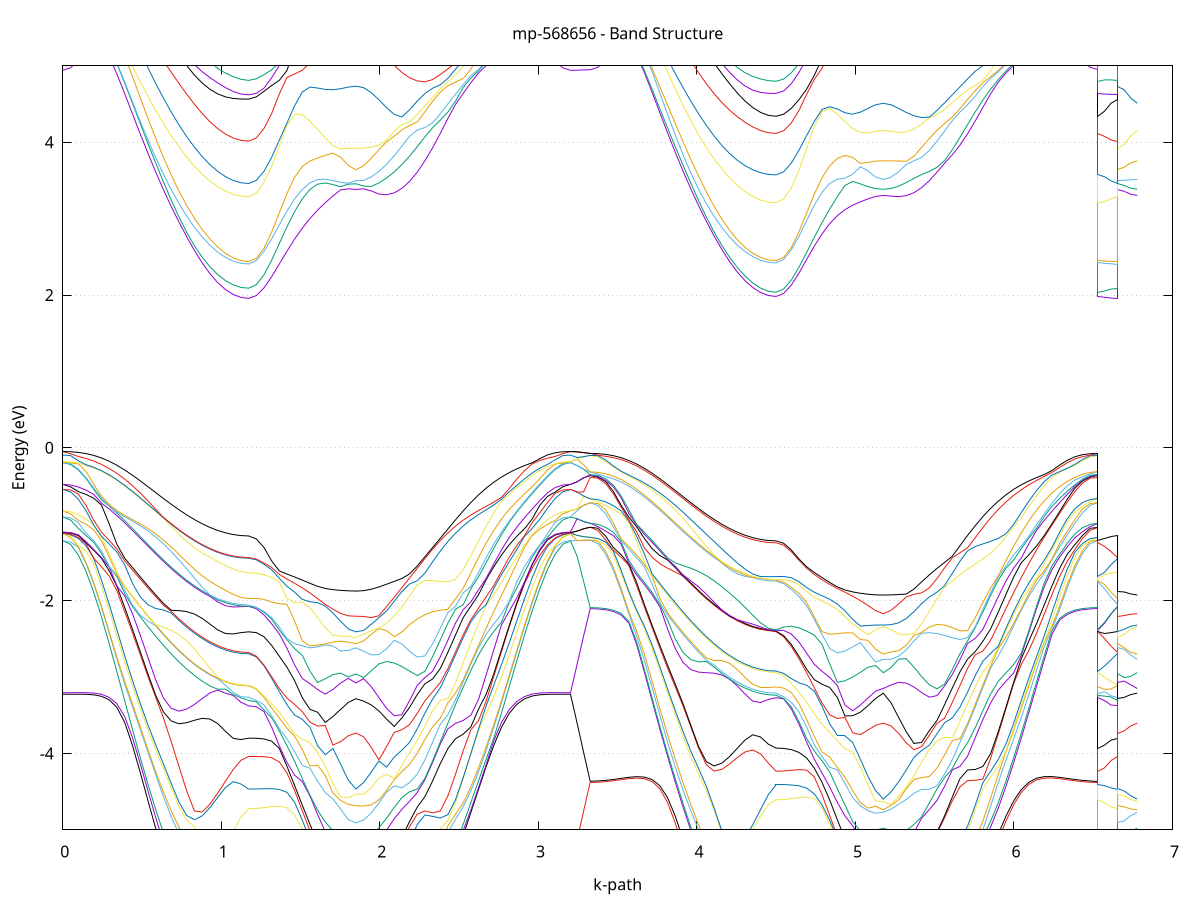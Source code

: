 set title 'mp-568656 - Band Structure'
set xlabel 'k-path'
set ylabel 'Energy (eV)'
set grid y
set yrange [-5:5]
set terminal png size 800,600
set output 'mp-568656_bands_gnuplot.png'
plot '-' using 1:2 with lines notitle, '-' using 1:2 with lines notitle, '-' using 1:2 with lines notitle, '-' using 1:2 with lines notitle, '-' using 1:2 with lines notitle, '-' using 1:2 with lines notitle, '-' using 1:2 with lines notitle, '-' using 1:2 with lines notitle, '-' using 1:2 with lines notitle, '-' using 1:2 with lines notitle, '-' using 1:2 with lines notitle, '-' using 1:2 with lines notitle, '-' using 1:2 with lines notitle, '-' using 1:2 with lines notitle, '-' using 1:2 with lines notitle, '-' using 1:2 with lines notitle, '-' using 1:2 with lines notitle, '-' using 1:2 with lines notitle, '-' using 1:2 with lines notitle, '-' using 1:2 with lines notitle, '-' using 1:2 with lines notitle, '-' using 1:2 with lines notitle, '-' using 1:2 with lines notitle, '-' using 1:2 with lines notitle, '-' using 1:2 with lines notitle, '-' using 1:2 with lines notitle, '-' using 1:2 with lines notitle, '-' using 1:2 with lines notitle, '-' using 1:2 with lines notitle, '-' using 1:2 with lines notitle, '-' using 1:2 with lines notitle, '-' using 1:2 with lines notitle, '-' using 1:2 with lines notitle, '-' using 1:2 with lines notitle, '-' using 1:2 with lines notitle, '-' using 1:2 with lines notitle, '-' using 1:2 with lines notitle, '-' using 1:2 with lines notitle, '-' using 1:2 with lines notitle, '-' using 1:2 with lines notitle, '-' using 1:2 with lines notitle, '-' using 1:2 with lines notitle, '-' using 1:2 with lines notitle, '-' using 1:2 with lines notitle, '-' using 1:2 with lines notitle, '-' using 1:2 with lines notitle, '-' using 1:2 with lines notitle, '-' using 1:2 with lines notitle, '-' using 1:2 with lines notitle, '-' using 1:2 with lines notitle, '-' using 1:2 with lines notitle, '-' using 1:2 with lines notitle, '-' using 1:2 with lines notitle, '-' using 1:2 with lines notitle, '-' using 1:2 with lines notitle, '-' using 1:2 with lines notitle, '-' using 1:2 with lines notitle, '-' using 1:2 with lines notitle, '-' using 1:2 with lines notitle, '-' using 1:2 with lines notitle, '-' using 1:2 with lines notitle, '-' using 1:2 with lines notitle, '-' using 1:2 with lines notitle, '-' using 1:2 with lines notitle, '-' using 1:2 with lines notitle, '-' using 1:2 with lines notitle, '-' using 1:2 with lines notitle, '-' using 1:2 with lines notitle, '-' using 1:2 with lines notitle, '-' using 1:2 with lines notitle, '-' using 1:2 with lines notitle, '-' using 1:2 with lines notitle, '-' using 1:2 with lines notitle, '-' using 1:2 with lines notitle, '-' using 1:2 with lines notitle, '-' using 1:2 with lines notitle, '-' using 1:2 with lines notitle, '-' using 1:2 with lines notitle, '-' using 1:2 with lines notitle, '-' using 1:2 with lines notitle, '-' using 1:2 with lines notitle, '-' using 1:2 with lines notitle, '-' using 1:2 with lines notitle, '-' using 1:2 with lines notitle
0.000000 -15.407445
0.048842 -15.399945
0.097685 -15.377645
0.146527 -15.340345
0.195369 -15.288245
0.244211 -15.221445
0.293054 -15.139945
0.341896 -15.043945
0.390738 -14.933645
0.439580 -14.809145
0.488423 -14.670845
0.537265 -14.519045
0.586107 -14.354145
0.634950 -14.176545
0.683792 -13.986945
0.732634 -13.786245
0.781476 -13.575345
0.830319 -13.355745
0.879161 -13.129345
0.928003 -12.899045
0.976845 -12.669145
1.025688 -12.446645
1.074530 -12.244045
1.123372 -12.086445
1.172215 -12.021645
1.172215 -12.021645
1.220556 -12.015345
1.268897 -11.996445
1.317238 -11.965045
1.365580 -11.921345
1.413921 -11.865545
1.462262 -11.797945
1.510604 -11.718945
1.558945 -11.629345
1.607286 -11.529645
1.655628 -11.421045
1.703969 -11.305045
1.752310 -11.184445
1.800651 -11.065945
1.848993 -10.991145
1.848993 -10.991145
1.897334 -11.088945
1.945675 -11.270145
1.994017 -11.480245
2.042358 -11.707845
2.090699 -11.946445
2.139041 -12.190945
2.187382 -12.437345
2.235723 -12.682445
2.284065 -12.923745
2.332406 -13.159145
2.380747 -13.387045
2.429089 -13.605945
2.477430 -13.815045
2.525771 -14.013245
2.574113 -14.199945
2.622454 -14.374545
2.670795 -14.536545
2.719136 -14.685545
2.767478 -14.821145
2.815819 -14.943145
2.864160 -15.051245
2.912502 -15.145345
2.960843 -15.225245
3.009184 -15.290645
3.057526 -15.341745
3.105867 -15.378245
3.154208 -15.400145
3.202550 -15.407445
3.202550 -15.407445
3.243926 -15.402345
3.285302 -15.387345
3.326679 -15.371245
3.326679 -15.371245
3.375521 -15.363745
3.424363 -15.341445
3.473205 -15.304145
3.522048 -15.252145
3.570890 -15.185445
3.619732 -15.104045
3.668575 -15.008145
3.717417 -14.898045
3.766259 -14.773745
3.815101 -14.635645
3.863944 -14.484145
3.912786 -14.319445
3.961628 -14.142245
4.010470 -13.953145
4.059313 -13.752945
4.108155 -13.542745
4.156997 -13.323945
4.205840 -13.098745
4.254682 -12.869945
4.303524 -12.642045
4.352366 -12.422545
4.401209 -12.224645
4.450051 -12.073945
4.498893 -12.013745
4.498893 -12.013745
4.547234 -12.007445
4.595576 -11.988645
4.643917 -11.957345
4.692258 -11.913745
4.740600 -11.858045
4.788941 -11.790745
4.837282 -11.712045
4.885624 -11.622745
4.933965 -11.523645
4.982306 -11.415645
5.030647 -11.300545
5.078989 -11.180945
5.127330 -11.063945
5.175671 -10.991145
5.175671 -10.991145
5.224013 -11.083945
5.272354 -11.259145
5.320695 -11.464345
5.369037 -11.688045
5.417378 -11.923445
5.465719 -12.165445
5.514061 -12.409845
5.562402 -12.653445
5.610743 -12.893445
5.659085 -13.127845
5.707426 -13.354845
5.755767 -13.573145
5.804108 -13.781545
5.852450 -13.979345
5.900791 -14.165645
5.949132 -14.339845
5.997474 -14.501545
6.045815 -14.650245
6.094156 -14.785745
6.142498 -14.907545
6.190839 -15.015545
6.239180 -15.109445
6.287522 -15.189145
6.335863 -15.254545
6.384204 -15.305545
6.432546 -15.342045
6.480887 -15.363945
6.529228 -15.371245
6.529228 -12.013745
6.570605 -12.016145
6.611981 -12.020045
6.653357 -12.021645
6.653357 -10.991145
6.694734 -10.991145
6.736110 -10.991145
6.777486 -10.991145
e
0.000000 -15.215945
0.048842 -15.208445
0.097685 -15.186245
0.146527 -15.149145
0.195369 -15.097245
0.244211 -15.030745
0.293054 -14.949645
0.341896 -14.854145
0.390738 -14.744445
0.439580 -14.620645
0.488423 -14.483145
0.537265 -14.332345
0.586107 -14.168545
0.634950 -13.992345
0.683792 -13.804445
0.732634 -13.605645
0.781476 -13.397145
0.830319 -13.180645
0.879161 -12.958245
0.928003 -12.733145
0.976845 -12.510345
1.025688 -12.297945
1.074530 -12.109845
1.123372 -11.971145
1.172215 -11.918145
1.172215 -11.918145
1.220556 -11.911945
1.268897 -11.893445
1.317238 -11.862745
1.365580 -11.820045
1.413921 -11.765445
1.462262 -11.699545
1.510604 -11.622845
1.558945 -11.535845
1.607286 -11.439545
1.655628 -11.335145
1.703969 -11.224345
1.752310 -11.109845
1.800651 -10.997645
1.848993 -10.925645
1.848993 -10.925645
1.897334 -11.012045
1.945675 -11.173445
1.994017 -11.365445
2.042358 -11.578045
2.090699 -11.804545
2.139041 -12.039545
2.187382 -12.278545
2.235723 -12.517745
2.284065 -12.754245
2.332406 -12.985845
2.380747 -13.210545
2.429089 -13.426945
2.477430 -13.633845
2.525771 -13.830345
2.574113 -14.015445
2.622454 -14.188845
2.670795 -14.349645
2.719136 -14.497745
2.767478 -14.632545
2.815819 -14.753845
2.864160 -14.861445
2.912502 -14.955045
2.960843 -15.034445
3.009184 -15.099645
3.057526 -15.150445
3.105867 -15.186845
3.154208 -15.208645
3.202550 -15.215945
3.202550 -15.215945
3.243926 -15.270345
3.285302 -15.317345
3.326679 -15.344145
3.326679 -15.344145
3.375521 -15.336645
3.424363 -15.314245
3.473205 -15.277045
3.522048 -15.225045
3.570890 -15.158245
3.619732 -15.076845
3.668575 -14.980945
3.717417 -14.870745
3.766259 -14.746445
3.815101 -14.608245
3.863944 -14.456645
3.912786 -14.291945
3.961628 -14.114545
4.010470 -13.925345
4.059313 -13.724945
4.108155 -13.514445
4.156997 -13.295445
4.205840 -13.069645
4.254682 -12.840245
4.303524 -12.611245
4.352366 -12.389845
4.401209 -12.188045
4.450051 -12.029345
4.498893 -11.961845
4.498893 -11.961845
4.547234 -11.955545
4.595576 -11.936845
4.643917 -11.905645
4.692258 -11.862345
4.740600 -11.807045
4.788941 -11.740045
4.837282 -11.661945
4.885624 -11.573145
4.933965 -11.474545
4.982306 -11.367145
5.030647 -11.252345
5.078989 -11.132545
5.127330 -11.012745
5.175671 -10.925745
5.175671 -10.925745
5.224013 -11.041045
5.272354 -11.222845
5.320695 -11.430645
5.369037 -11.655845
5.417378 -11.892345
5.465719 -12.135045
5.514061 -12.380145
5.562402 -12.624145
5.610743 -12.864545
5.659085 -13.099245
5.707426 -13.326545
5.755767 -13.545045
5.804108 -13.753645
5.852450 -13.951545
5.900791 -14.137945
5.949132 -14.312345
5.997474 -14.474045
6.045815 -14.622845
6.094156 -14.758345
6.142498 -14.880245
6.190839 -14.988245
6.239180 -15.082245
6.287522 -15.162045
6.335863 -15.227445
6.384204 -15.278445
6.432546 -15.314845
6.480887 -15.336845
6.529228 -15.344145
6.529228 -11.961845
6.570605 -11.954545
6.611981 -11.936445
6.653357 -11.918145
6.653357 -10.925645
6.694734 -10.925645
6.736110 -10.925645
6.777486 -10.925745
e
0.000000 -15.207745
0.048842 -15.200345
0.097685 -15.178045
0.146527 -15.140945
0.195369 -15.089145
0.244211 -15.022545
0.293054 -14.941445
0.341896 -14.845945
0.390738 -14.736145
0.439580 -14.612345
0.488423 -14.474845
0.537265 -14.323945
0.586107 -14.160145
0.634950 -13.983845
0.683792 -13.795845
0.732634 -13.596945
0.781476 -13.388445
0.830319 -13.171745
0.879161 -12.949045
0.928003 -12.723645
0.976845 -12.500245
1.025688 -12.286845
1.074530 -12.097145
1.123372 -11.955845
1.172215 -11.900845
1.172215 -11.900845
1.220556 -11.894645
1.268897 -11.876245
1.317238 -11.845545
1.365580 -11.802945
1.413921 -11.748545
1.462262 -11.682845
1.510604 -11.606345
1.558945 -11.519645
1.607286 -11.423745
1.655628 -11.319745
1.703969 -11.209445
1.752310 -11.095245
1.800651 -10.982845
1.848993 -10.907545
1.848993 -10.907545
1.897334 -10.999545
1.945675 -11.162345
1.994017 -11.354845
2.042358 -11.567745
2.090699 -11.794645
2.139041 -12.029845
2.187382 -12.269045
2.235723 -12.508445
2.284065 -12.745145
2.332406 -12.976945
2.380747 -13.201745
2.429089 -13.418245
2.477430 -13.625245
2.525771 -13.821745
2.574113 -14.007045
2.622454 -14.180445
2.670795 -14.341345
2.719136 -14.489445
2.767478 -14.624345
2.815819 -14.745645
2.864160 -14.853245
2.912502 -14.946845
2.960843 -15.026345
3.009184 -15.091545
3.057526 -15.142345
3.105867 -15.178645
3.154208 -15.200545
3.202550 -15.207745
3.202550 -15.207745
3.243926 -15.142545
3.285302 -15.063145
3.326679 -14.982645
3.326679 -14.982645
3.375521 -14.975245
3.424363 -14.953145
3.473205 -14.916245
3.522048 -14.864745
3.570890 -14.798645
3.619732 -14.718145
3.668575 -14.623345
3.717417 -14.514545
3.766259 -14.391745
3.815101 -14.255545
3.863944 -14.106145
3.912786 -13.944045
3.961628 -13.769845
4.010470 -13.584445
4.059313 -13.388645
4.108155 -13.183945
4.156997 -12.972245
4.205840 -12.756045
4.254682 -12.539345
4.303524 -12.328345
4.352366 -12.133145
4.401209 -11.970645
4.450051 -11.866145
4.498893 -11.835045
4.498893 -11.835045
4.547234 -11.828945
4.595576 -11.810845
4.643917 -11.780845
4.692258 -11.739045
4.740600 -11.685945
4.788941 -11.621945
4.837282 -11.547545
4.885624 -11.463745
4.933965 -11.371645
4.982306 -11.272645
5.030647 -11.168945
5.078989 -11.063645
5.127330 -10.963345
5.175671 -10.907745
5.175671 -10.907745
5.224013 -10.957845
5.272354 -11.085245
5.320695 -11.248845
5.369037 -11.438345
5.417378 -11.646445
5.465719 -11.866945
5.514061 -12.094345
5.562402 -12.324545
5.610743 -12.553845
5.659085 -12.779645
5.707426 -12.999645
5.755767 -13.212145
5.804108 -13.415845
5.852450 -13.609645
5.900791 -13.792545
5.949132 -13.963945
5.997474 -14.123245
6.045815 -14.269945
6.094156 -14.403545
6.142498 -14.523945
6.190839 -14.630645
6.239180 -14.723545
6.287522 -14.802445
6.335863 -14.867145
6.384204 -14.917645
6.432546 -14.953745
6.480887 -14.975445
6.529228 -14.982645
6.529228 -11.835045
6.570605 -11.850045
6.611981 -11.878645
6.653357 -11.900845
6.653357 -10.907545
6.694734 -10.907645
6.736110 -10.907745
6.777486 -10.907745
e
0.000000 -14.651945
0.048842 -14.644645
0.097685 -14.622745
0.146527 -14.586245
0.195369 -14.535245
0.244211 -14.469745
0.293054 -14.390045
0.341896 -14.296345
0.390738 -14.188645
0.439580 -14.067345
0.488423 -13.932845
0.537265 -13.785445
0.586107 -13.625845
0.634950 -13.454545
0.683792 -13.272645
0.732634 -13.081245
0.781476 -12.882045
0.830319 -12.677145
0.879161 -12.469945
0.928003 -12.265445
0.976845 -12.071145
1.025688 -11.899145
1.074530 -11.767545
1.123372 -11.694745
1.172215 -11.676345
1.172215 -11.676345
1.220556 -11.670545
1.268897 -11.653145
1.317238 -11.624445
1.365580 -11.584545
1.413921 -11.534045
1.462262 -11.473345
1.510604 -11.403345
1.558945 -11.325145
1.607286 -11.240145
1.655628 -11.150245
1.703969 -11.057945
1.752310 -10.966645
1.800651 -10.880745
1.848993 -10.832045
1.848993 -10.832045
1.897334 -10.866845
1.945675 -10.959245
1.994017 -11.086445
2.042358 -11.244045
2.090699 -11.425645
2.139041 -11.624845
2.187382 -11.835345
2.235723 -12.052145
2.284065 -12.270745
2.332406 -12.487945
2.380747 -12.701045
2.429089 -12.907945
2.477430 -13.107045
2.525771 -13.296945
2.574113 -13.476645
2.622454 -13.645345
2.670795 -13.802245
2.719136 -13.946945
2.767478 -14.078945
2.815819 -14.197945
2.864160 -14.303445
2.912502 -14.395445
2.960843 -14.473545
3.009184 -14.537545
3.057526 -14.587545
3.105867 -14.623345
3.154208 -14.644845
3.202550 -14.651945
3.202550 -14.651945
3.243926 -14.761845
3.285302 -14.871745
3.326679 -14.962545
3.326679 -14.962545
3.375521 -14.955145
3.424363 -14.932945
3.473205 -14.896045
3.522048 -14.844445
3.570890 -14.778245
3.619732 -14.697645
3.668575 -14.602645
3.717417 -14.493645
3.766259 -14.370645
3.815101 -14.234045
3.863944 -14.084345
3.912786 -13.921745
3.961628 -13.747045
4.010470 -13.560945
4.059313 -13.364345
4.108155 -13.158645
4.156997 -12.945445
4.205840 -12.727245
4.254682 -12.507545
4.303524 -12.291945
4.352366 -12.088845
4.401209 -11.912845
4.450051 -11.787445
4.498893 -11.741245
4.498893 -11.741245
4.547234 -11.735345
4.595576 -11.717645
4.643917 -11.688245
4.692258 -11.647445
4.740600 -11.595645
4.788941 -11.533145
4.837282 -11.460845
4.885624 -11.379345
4.933965 -11.290045
4.982306 -11.194245
5.030647 -11.094045
5.078989 -10.992245
5.127330 -10.892745
5.175671 -10.832045
5.175671 -10.832045
5.224013 -10.901445
5.272354 -11.038745
5.320695 -11.207045
5.369037 -11.399845
5.417378 -11.610745
5.465719 -11.833645
5.514061 -12.063245
5.562402 -12.295145
5.610743 -12.526045
5.659085 -12.753045
5.707426 -12.974145
5.755767 -13.187645
5.804108 -13.392045
5.852450 -13.586445
5.900791 -13.769945
5.949132 -13.941845
5.997474 -14.101545
6.045815 -14.248545
6.094156 -14.382445
6.142498 -14.503045
6.190839 -14.609945
6.239180 -14.703045
6.287522 -14.782045
6.335863 -14.846845
6.384204 -14.897445
6.432546 -14.933545
6.480887 -14.955245
6.529228 -14.962545
6.529228 -11.741245
6.570605 -11.724345
6.611981 -11.693345
6.653357 -11.676345
6.653357 -10.832045
6.694734 -10.832045
6.736110 -10.832045
6.777486 -10.832045
e
0.000000 -14.630345
0.048842 -14.623045
0.097685 -14.600945
0.146527 -14.564345
0.195369 -14.513245
0.244211 -14.447645
0.293054 -14.367645
0.341896 -14.273545
0.390738 -14.165545
0.439580 -14.043845
0.488423 -13.908745
0.537265 -13.760745
0.586107 -13.600345
0.634950 -13.428145
0.683792 -13.245045
0.732634 -13.052145
0.781476 -12.850945
0.830319 -12.643445
0.879161 -12.432645
0.928003 -12.222745
0.976845 -12.019945
1.025688 -11.834245
1.074530 -11.680345
1.123372 -11.578345
1.172215 -11.543545
1.172215 -11.543545
1.220556 -11.538045
1.268897 -11.521545
1.317238 -11.494345
1.365580 -11.456645
1.413921 -11.409045
1.462262 -11.352045
1.510604 -11.286645
1.558945 -11.214145
1.607286 -11.135945
1.655628 -11.054445
1.703969 -10.972545
1.752310 -10.894645
1.800651 -10.831245
1.848993 -10.813845
1.848993 -10.813845
1.897334 -10.821545
1.945675 -10.908845
1.994017 -11.036345
2.042358 -11.195445
2.090699 -11.379545
2.139041 -11.581545
2.187382 -11.794945
2.235723 -12.014445
2.284065 -12.235545
2.332406 -12.454945
2.380747 -12.669845
2.429089 -12.878345
2.477430 -13.078745
2.525771 -13.269845
2.574113 -13.450545
2.622454 -13.620045
2.670795 -13.777745
2.719136 -13.923045
2.767478 -14.055545
2.815819 -14.174845
2.864160 -14.280745
2.912502 -14.373045
2.960843 -14.451345
3.009184 -14.515645
3.057526 -14.565745
3.105867 -14.601545
3.154208 -14.623145
3.202550 -14.630345
3.202550 -14.630345
3.243926 -14.510745
3.285302 -14.371845
3.326679 -14.230545
3.326679 -14.230545
3.375521 -14.223245
3.424363 -14.201645
3.473205 -14.165545
3.522048 -14.115145
3.570890 -14.050545
3.619732 -13.971945
3.668575 -13.879345
3.717417 -13.773245
3.766259 -13.653845
3.815101 -13.521445
3.863944 -13.376745
3.912786 -13.220145
3.961628 -13.052645
4.010470 -12.875345
4.059313 -12.689545
4.108155 -12.497345
4.156997 -12.301445
4.205840 -12.106045
4.254682 -11.917145
4.303524 -11.744045
4.352366 -11.600345
4.401209 -11.502845
4.450051 -11.459345
4.498893 -11.451245
4.498893 -11.451245
4.547234 -11.445945
4.595576 -11.430045
4.643917 -11.403845
4.692258 -11.367645
4.740600 -11.322145
4.788941 -11.268045
4.837282 -11.206545
4.885624 -11.139145
4.933965 -11.068045
4.982306 -10.995945
5.030647 -10.926845
5.078989 -10.866045
5.127330 -10.824045
5.175671 -10.813645
5.175671 -10.813645
5.224013 -10.798045
5.272354 -10.825945
5.320695 -10.900245
5.369037 -11.011945
5.417378 -11.155545
5.465719 -11.324045
5.514061 -11.510445
5.562402 -11.708245
5.610743 -11.912045
5.659085 -12.117545
5.707426 -12.321345
5.755767 -12.520745
5.804108 -12.713645
5.852450 -12.898445
5.900791 -13.073945
5.949132 -13.239145
5.997474 -13.393145
6.045815 -13.535345
6.094156 -13.665245
6.142498 -13.782445
6.190839 -13.886445
6.239180 -13.977145
6.287522 -14.054245
6.335863 -14.117545
6.384204 -14.166845
6.432546 -14.202245
6.480887 -14.223445
6.529228 -14.230545
6.529228 -11.451245
6.570605 -11.480145
6.611981 -11.522745
6.653357 -11.543545
6.653357 -10.813845
6.694734 -10.813745
6.736110 -10.813645
6.777486 -10.813645
e
0.000000 -13.738645
0.048842 -13.731545
0.097685 -13.710245
0.146527 -13.674745
0.195369 -13.625245
0.244211 -13.561845
0.293054 -13.484645
0.341896 -13.393945
0.390738 -13.289945
0.439580 -13.173145
0.488423 -13.043945
0.537265 -12.902945
0.586107 -12.750845
0.634950 -12.588845
0.683792 -12.418245
0.732634 -12.240745
0.781476 -12.059045
0.830319 -11.876845
0.879161 -11.699345
0.928003 -11.534445
0.976845 -11.394045
1.025688 -11.293345
1.074530 -11.244545
1.123372 -11.240345
1.172215 -11.246645
1.172215 -11.246645
1.220556 -11.241845
1.268897 -11.227445
1.317238 -11.203845
1.365580 -11.171445
1.413921 -11.131145
1.462262 -11.084145
1.510604 -11.031845
1.558945 -10.976445
1.607286 -10.920845
1.655628 -10.868745
1.703969 -10.825345
1.752310 -10.796445
1.800651 -10.787445
1.848993 -10.803245
1.848993 -10.803245
1.897334 -10.772845
1.945675 -10.738945
1.994017 -10.745545
2.042358 -10.794945
2.090699 -10.885745
2.139041 -11.010645
2.187382 -11.161645
2.235723 -11.331145
2.284065 -11.512645
2.332406 -11.700545
2.380747 -11.890245
2.429089 -12.078445
2.477430 -12.262245
2.525771 -12.439645
2.574113 -12.609045
2.622454 -12.769045
2.670795 -12.918745
2.719136 -13.057445
2.767478 -13.184245
2.815819 -13.298845
2.864160 -13.400845
2.912502 -13.489745
2.960843 -13.565345
3.009184 -13.627545
3.057526 -13.676045
3.105867 -13.710745
3.154208 -13.731645
3.202550 -13.738645
3.202550 -13.738645
3.243926 -13.901445
3.285302 -14.066345
3.326679 -14.216245
3.326679 -14.216245
3.375521 -14.209045
3.424363 -14.187345
3.473205 -14.151145
3.522048 -14.100645
3.570890 -14.035945
3.619732 -13.957145
3.668575 -13.864445
3.717417 -13.758045
3.766259 -13.638245
3.815101 -13.505545
3.863944 -13.360345
3.912786 -13.203345
3.961628 -13.035245
4.010470 -12.857045
4.059313 -12.670245
4.108155 -12.476745
4.156997 -12.279145
4.205840 -12.081345
4.254682 -11.888645
4.303524 -11.709445
4.352366 -11.555345
4.401209 -11.441645
4.450051 -11.379945
4.498893 -11.363145
4.498893 -11.363145
4.547234 -11.358045
4.595576 -11.342745
4.643917 -11.317645
4.692258 -11.283045
4.740600 -11.239645
4.788941 -11.188245
4.837282 -11.130145
4.885624 -11.066845
4.933965 -11.000745
4.982306 -10.934645
5.030647 -10.872645
5.078989 -10.820345
5.127330 -10.788445
5.175671 -10.803245
5.175671 -10.803245
5.224013 -10.775545
5.272354 -10.802645
5.320695 -10.876045
5.369037 -10.986645
5.417378 -11.129645
5.465719 -11.298245
5.514061 -11.485345
5.562402 -11.684245
5.610743 -11.889245
5.659085 -12.095945
5.707426 -12.300845
5.755767 -12.501145
5.804108 -12.694945
5.852450 -12.880545
5.900791 -13.056745
5.949132 -13.222445
5.997474 -13.376945
6.045815 -13.519545
6.094156 -13.649745
6.142498 -13.767245
6.190839 -13.871545
6.239180 -13.962345
6.287522 -14.039645
6.335863 -14.103045
6.384204 -14.152445
6.432546 -14.187845
6.480887 -14.209145
6.529228 -14.216245
6.529228 -11.363145
6.570605 -11.330845
6.611981 -11.277845
6.653357 -11.246645
6.653357 -10.803245
6.694734 -10.803245
6.736110 -10.803245
6.777486 -10.803245
e
0.000000 -13.718545
0.048842 -13.711445
0.097685 -13.690145
0.146527 -13.654645
0.195369 -13.605045
0.244211 -13.541445
0.293054 -13.464145
0.341896 -13.373245
0.390738 -13.269045
0.439580 -13.151945
0.488423 -13.022445
0.537265 -12.881045
0.586107 -12.728545
0.634950 -12.565945
0.683792 -12.394645
0.732634 -12.216345
0.781476 -12.033645
0.830319 -11.850045
0.879161 -11.670645
0.928003 -11.502345
0.976845 -11.354645
1.025688 -11.238945
1.074530 -11.165145
1.123372 -11.133045
1.172215 -11.126245
1.172215 -11.126245
1.220556 -11.121745
1.268897 -11.108445
1.317238 -11.086645
1.365580 -11.056845
1.413921 -11.019945
1.462262 -10.977045
1.510604 -10.929845
1.558945 -10.880345
1.607286 -10.831445
1.655628 -10.786745
1.703969 -10.751045
1.752310 -10.730945
1.800651 -10.748745
1.848993 -10.798745
1.848993 -10.798745
1.897334 -10.746745
1.945675 -10.705245
1.994017 -10.724545
2.042358 -10.778745
2.090699 -10.866945
2.139041 -10.988045
2.187382 -11.136645
2.235723 -11.305045
2.284065 -11.486445
2.332406 -11.674645
2.380747 -11.864945
2.429089 -12.053745
2.477430 -12.238245
2.525771 -12.416345
2.574113 -12.586245
2.622454 -12.746845
2.670795 -12.896945
2.719136 -13.035945
2.767478 -13.163145
2.815819 -13.278045
2.864160 -13.380145
2.912502 -13.469245
2.960843 -13.545045
3.009184 -13.607345
3.057526 -13.655945
3.105867 -13.690745
3.154208 -13.711645
3.202550 -13.718545
3.202550 -13.718545
3.243926 -13.549045
3.285302 -13.364345
3.326679 -13.183345
3.326679 -13.183345
3.375521 -13.176445
3.424363 -13.155645
3.473205 -13.121045
3.522048 -13.072645
3.570890 -13.010745
3.619732 -12.935545
3.668575 -12.847245
3.717417 -12.746145
3.766259 -12.632945
3.815101 -12.507945
3.863944 -12.371945
3.912786 -12.226145
3.961628 -12.071645
4.010470 -11.910145
4.059313 -11.744345
4.108155 -11.577345
4.156997 -11.414045
4.205840 -11.261045
4.254682 -11.127845
4.303524 -11.026745
4.352366 -10.970645
4.401209 -10.959345
4.450051 -10.971545
4.498893 -10.979345
4.498893 -10.979345
4.547234 -10.975345
4.595576 -10.963345
4.643917 -10.943945
4.692258 -10.917645
4.740600 -10.885645
4.788941 -10.849445
4.837282 -10.811045
4.885624 -10.773145
4.933965 -10.739345
4.982306 -10.714245
5.030647 -10.702945
5.078989 -10.711145
5.127330 -10.748945
5.175671 -10.798745
5.175671 -10.798745
5.224013 -10.748945
5.272354 -10.676345
5.320695 -10.629245
5.369037 -10.614745
5.417378 -10.639045
5.465719 -10.706145
5.514061 -10.808145
5.562402 -10.937445
5.610743 -11.086845
5.659085 -11.249245
5.707426 -11.418945
5.755767 -11.591145
5.804108 -11.762145
5.852450 -11.929245
5.900791 -12.090045
5.949132 -12.243145
5.997474 -12.387045
6.045815 -12.520845
6.094156 -12.643645
6.142498 -12.754845
6.190839 -12.853945
6.239180 -12.940545
6.287522 -13.014245
6.335863 -13.074945
6.384204 -13.122245
6.432546 -13.156245
6.480887 -13.176545
6.529228 -13.183345
6.529228 -10.979345
6.570605 -11.030445
6.611981 -11.092545
6.653357 -11.126245
6.653357 -10.798745
6.694734 -10.798745
6.736110 -10.798745
6.777486 -10.798745
e
0.000000 -12.606045
0.048842 -12.599345
0.097685 -12.579245
0.146527 -12.545645
0.195369 -12.498945
0.244211 -12.439145
0.293054 -12.366545
0.341896 -12.281445
0.390738 -12.184445
0.439580 -12.075845
0.488423 -11.956645
0.537265 -11.827745
0.586107 -11.690345
0.634950 -11.546245
0.683792 -11.397845
0.732634 -11.248445
0.781476 -11.102345
0.830319 -10.966145
0.879161 -10.847845
0.928003 -10.757345
0.976845 -10.703945
1.025688 -10.691145
1.074530 -10.711245
1.123372 -10.738945
1.172215 -10.750945
1.172215 -10.750945
1.220556 -10.747745
1.268897 -10.738245
1.317238 -10.723145
1.365580 -10.703145
1.413921 -10.679645
1.462262 -10.654545
1.510604 -10.630245
1.558945 -10.610145
1.607286 -10.598245
1.655628 -10.599445
1.703969 -10.619345
1.752310 -10.662345
1.800651 -10.724245
1.848993 -10.773845
1.848993 -10.773845
1.897334 -10.725345
1.945675 -10.642745
1.994017 -10.555445
2.042358 -10.491945
2.090699 -10.459945
2.139041 -10.464545
2.187382 -10.506745
2.235723 -10.583645
2.284065 -10.689345
2.332406 -10.816445
2.380747 -10.957845
2.429089 -11.107645
2.477430 -11.260745
2.525771 -11.413245
2.574113 -11.562445
2.622454 -11.705845
2.670795 -11.841745
2.719136 -11.968845
2.767478 -12.086145
2.815819 -12.192645
2.864160 -12.287945
2.912502 -12.371345
2.960843 -12.442545
3.009184 -12.501145
3.057526 -12.546945
3.105867 -12.579745
3.154208 -12.599545
3.202550 -12.606045
3.202550 -12.606045
3.243926 -12.791245
3.285302 -12.983045
3.326679 -13.166545
3.326679 -13.166545
3.375521 -13.159645
3.424363 -13.138745
3.473205 -13.104145
3.522048 -13.055745
3.570890 -12.993745
3.619732 -12.918445
3.668575 -12.830045
3.717417 -12.728945
3.766259 -12.615545
3.815101 -12.490445
3.863944 -12.354345
3.912786 -12.208345
3.961628 -12.053645
4.010470 -11.892145
4.059313 -11.726245
4.108155 -11.559345
4.156997 -11.396445
4.205840 -11.244345
4.254682 -11.112245
4.303524 -11.010445
4.352366 -10.946745
4.401209 -10.923145
4.450051 -10.927645
4.498893 -10.934445
4.498893 -10.934445
4.547234 -10.930545
4.595576 -10.919045
4.643917 -10.900245
4.692258 -10.874845
4.740600 -10.844045
4.788941 -10.809345
4.837282 -10.772645
4.885624 -10.736745
4.933965 -10.705045
4.982306 -10.682245
5.030647 -10.673545
5.078989 -10.685245
5.127330 -10.726445
5.175671 -10.773845
5.175671 -10.773845
5.224013 -10.724445
5.272354 -10.650345
5.320695 -10.611245
5.369037 -10.605345
5.417378 -10.635245
5.465719 -10.698545
5.514061 -10.795945
5.562402 -10.922345
5.610743 -11.069845
5.659085 -11.231445
5.707426 -11.400745
5.755767 -11.572845
5.804108 -11.743945
5.852450 -11.911145
5.900791 -12.072145
5.949132 -12.225445
5.997474 -12.369445
6.045815 -12.503345
6.094156 -12.626345
6.142498 -12.737645
6.190839 -12.836845
6.239180 -12.923445
6.287522 -12.997245
6.335863 -13.057945
6.384204 -13.105345
6.432546 -13.139345
6.480887 -13.159745
6.529228 -13.166545
6.529228 -10.934445
6.570605 -10.882345
6.611981 -10.814245
6.653357 -10.750945
6.653357 -10.773845
6.694734 -10.773845
6.736110 -10.773845
6.777486 -10.773845
e
0.000000 -12.598845
0.048842 -12.592145
0.097685 -12.571945
0.146527 -12.538445
0.195369 -12.491645
0.244211 -12.431845
0.293054 -12.359245
0.341896 -12.274145
0.390738 -12.177045
0.439580 -12.068445
0.488423 -11.949245
0.537265 -11.820245
0.586107 -11.682845
0.634950 -11.538745
0.683792 -11.390345
0.732634 -11.240945
0.781476 -11.095045
0.830319 -10.959145
0.879161 -10.841545
0.928003 -10.752445
0.976845 -10.701245
1.025688 -10.690245
1.074530 -10.707445
1.123372 -10.733545
1.172215 -10.745545
1.172215 -10.745545
1.220556 -10.742345
1.268897 -10.732945
1.317238 -10.717745
1.365580 -10.697645
1.413921 -10.674145
1.462262 -10.648845
1.510604 -10.624245
1.558945 -10.603845
1.607286 -10.591445
1.655628 -10.592145
1.703969 -10.611545
1.752310 -10.654845
1.800651 -10.719245
1.848993 -10.764145
1.848993 -10.764145
1.897334 -10.714945
1.945675 -10.629345
1.994017 -10.544745
2.042358 -10.483345
2.090699 -10.452745
2.139041 -10.457845
2.187382 -10.500045
2.235723 -10.576745
2.284065 -10.682145
2.332406 -10.808945
2.380747 -10.950345
2.429089 -11.100045
2.477430 -11.253145
2.525771 -11.405745
2.574113 -11.554845
2.622454 -11.698345
2.670795 -11.834245
2.719136 -11.961445
2.767478 -12.078745
2.815819 -12.185345
2.864160 -12.280545
2.912502 -12.364045
2.960843 -12.435245
3.009184 -12.493845
3.057526 -12.539645
3.105867 -12.572445
3.154208 -12.592245
3.202550 -12.598845
3.202550 -12.598845
3.243926 -12.421245
3.285302 -12.253745
3.326679 -12.118445
3.326679 -12.118445
3.375521 -12.111945
3.424363 -12.092545
3.473205 -12.060345
3.522048 -12.015545
3.570890 -11.958145
3.619732 -11.888745
3.668575 -11.807545
3.717417 -11.715245
3.766259 -11.612445
3.815101 -11.500045
3.863944 -11.379445
3.912786 -11.252045
3.961628 -11.120245
4.010470 -10.987145
4.059313 -10.856645
4.108155 -10.734545
4.156997 -10.628245
4.205840 -10.546445
4.254682 -10.497845
4.303524 -10.487345
4.352366 -10.510445
4.401209 -10.550645
4.450051 -10.585045
4.498893 -10.597845
4.498893 -10.597845
4.547234 -10.595445
4.595576 -10.588145
4.643917 -10.576745
4.692258 -10.562145
4.740600 -10.545845
4.788941 -10.530045
4.837282 -10.517345
4.885624 -10.511245
4.933965 -10.516145
4.982306 -10.536745
5.030647 -10.577745
5.078989 -10.641945
5.127330 -10.717145
5.175671 -10.764145
5.175671 -10.764145
5.224013 -10.717645
5.272354 -10.629545
5.320695 -10.524045
5.369037 -10.430745
5.417378 -10.360045
5.465719 -10.319245
5.514061 -10.313145
5.562402 -10.342745
5.610743 -10.405345
5.659085 -10.495345
5.707426 -10.605845
5.755767 -10.730245
5.804108 -10.862645
5.852450 -10.998345
5.900791 -11.133645
5.949132 -11.265645
5.997474 -11.392145
6.045815 -11.511345
6.094156 -11.621945
6.142498 -11.723045
6.190839 -11.813745
6.239180 -11.893345
6.287522 -11.961445
6.335863 -12.017545
6.384204 -12.061545
6.432546 -12.093145
6.480887 -12.112045
6.529228 -12.118445
6.529228 -10.597845
6.570605 -10.633445
6.611981 -10.687045
6.653357 -10.745545
6.653357 -10.764145
6.694734 -10.764145
6.736110 -10.764145
6.777486 -10.764145
e
0.000000 -11.889445
0.048842 -11.883145
0.097685 -11.864245
0.146527 -11.832745
0.195369 -11.788945
0.244211 -11.733045
0.293054 -11.665445
0.341896 -11.586445
0.390738 -11.496745
0.439580 -11.397145
0.488423 -11.288645
0.537265 -11.172645
0.586107 -11.050845
0.634950 -10.925945
0.683792 -10.801045
0.732634 -10.680845
0.781476 -10.571445
0.830319 -10.480545
0.879161 -10.416745
0.928003 -10.387545
0.976845 -10.394545
1.025688 -10.429245
1.074530 -10.474045
1.123372 -10.509845
1.172215 -10.523445
1.172215 -10.523445
1.220556 -10.521245
1.268897 -10.514845
1.317238 -10.504845
1.365580 -10.492245
1.413921 -10.478745
1.462262 -10.466345
1.510604 -10.458045
1.558945 -10.457245
1.607286 -10.468245
1.655628 -10.495745
1.703969 -10.544145
1.752310 -10.615245
1.800651 -10.697145
1.848993 -10.725145
1.848993 -10.725145
1.897334 -10.696645
1.945675 -10.600645
1.994017 -10.492845
2.042358 -10.392345
2.090699 -10.310045
2.139041 -10.253845
2.187382 -10.229545
2.235723 -10.239745
2.284065 -10.283145
2.332406 -10.355445
2.380747 -10.450545
2.429089 -10.561745
2.477430 -10.683245
2.525771 -10.809945
2.574113 -10.937645
2.622454 -11.063345
2.670795 -11.184645
2.719136 -11.299445
2.767478 -11.406345
2.815819 -11.504345
2.864160 -11.592445
2.912502 -11.669945
2.960843 -11.736245
3.009184 -11.791045
3.057526 -11.833945
3.105867 -11.864745
3.154208 -11.883245
3.202550 -11.889445
3.202550 -11.889445
3.243926 -11.915545
3.285302 -11.990245
3.326679 -12.094845
3.326679 -12.094845
3.375521 -12.088345
3.424363 -12.068945
3.473205 -12.036745
3.522048 -11.991945
3.570890 -11.934545
3.619732 -11.865145
3.668575 -11.783945
3.717417 -11.691545
3.766259 -11.588745
3.815101 -11.476345
3.863944 -11.355645
3.912786 -11.228345
3.961628 -11.096645
4.010470 -10.963445
4.059313 -10.833145
4.108155 -10.711345
4.156997 -10.605545
4.205840 -10.524645
4.254682 -10.477345
4.303524 -10.467645
4.352366 -10.489645
4.401209 -10.527545
4.450051 -10.561845
4.498893 -10.575445
4.498893 -10.575445
4.547234 -10.572845
4.595576 -10.565445
4.643917 -10.553745
4.692258 -10.538845
4.740600 -10.522045
4.788941 -10.505645
4.837282 -10.492345
4.885624 -10.485645
4.933965 -10.489945
4.982306 -10.510145
5.030647 -10.551245
5.078989 -10.616545
5.127330 -10.697545
5.175671 -10.725345
5.175671 -10.725345
5.224013 -10.696645
5.272354 -10.600345
5.320695 -10.494745
5.369037 -10.402945
5.417378 -10.333745
5.465719 -10.294345
5.514061 -10.289045
5.562402 -10.319145
5.610743 -10.381845
5.659085 -10.471745
5.707426 -10.582145
5.755767 -10.706445
5.804108 -10.838845
5.852450 -10.974545
5.900791 -11.109845
5.949132 -11.241945
5.997474 -11.368345
6.045815 -11.487645
6.094156 -11.598345
6.142498 -11.699345
6.190839 -11.790045
6.239180 -11.869745
6.287522 -11.937845
6.335863 -11.993945
6.384204 -12.037945
6.432546 -12.069545
6.480887 -12.088545
6.529228 -12.094845
6.529228 -10.575445
6.570605 -10.550945
6.611981 -10.530445
6.653357 -10.523445
6.653357 -10.725145
6.694734 -10.725245
6.736110 -10.725245
6.777486 -10.725345
e
0.000000 -8.568545
0.048842 -8.561745
0.097685 -8.541245
0.146527 -8.507245
0.195369 -8.459945
0.244211 -8.399445
0.293054 -8.326345
0.341896 -8.241045
0.390738 -8.144345
0.439580 -8.037245
0.488423 -7.921345
0.537265 -7.799045
0.586107 -7.674245
0.634950 -7.553145
0.683792 -7.447045
0.732634 -7.375145
0.781476 -7.367345
0.830319 -7.456645
0.879161 -7.646745
0.928003 -7.871445
0.976845 -8.083645
1.025688 -8.261645
1.074530 -8.388245
1.123372 -8.454845
1.172215 -8.472345
1.172215 -8.472345
1.220556 -8.465745
1.268897 -8.445845
1.317238 -8.412845
1.365580 -8.367045
1.413921 -8.308945
1.462262 -8.238945
1.510604 -8.158245
1.558945 -8.068145
1.607286 -7.970945
1.655628 -7.870145
1.703969 -7.771945
1.752310 -7.686045
1.800651 -7.626845
1.848993 -7.607045
1.848993 -7.607045
1.897334 -7.618745
1.945675 -7.635745
1.994017 -7.643845
2.042358 -7.629445
2.090699 -7.577645
2.139041 -7.483945
2.187382 -7.356745
2.235723 -7.243945
2.284065 -7.144845
2.332406 -7.128145
2.380747 -7.155745
2.429089 -7.218445
2.477430 -7.312045
2.525771 -7.426545
2.574113 -7.552245
2.622454 -7.681545
2.670795 -7.809245
2.719136 -7.931745
2.767478 -8.046645
2.815819 -8.152345
2.864160 -8.247445
2.912502 -8.331145
2.960843 -8.402845
3.009184 -8.462145
3.057526 -8.508545
3.105867 -8.541845
3.154208 -8.561845
3.202550 -8.568545
3.202550 -8.568545
3.243926 -8.533745
3.285302 -8.432745
3.326679 -8.285345
3.326679 -8.285345
3.375521 -8.278745
3.424363 -8.259045
3.473205 -8.226345
3.522048 -8.180845
3.570890 -8.122845
3.619732 -8.052945
3.668575 -7.971645
3.717417 -7.879945
3.766259 -7.779345
3.815101 -7.671845
3.863944 -7.560645
3.912786 -7.450745
3.961628 -7.350945
4.010470 -7.275245
4.059313 -7.246545
4.108155 -7.296945
4.156997 -7.440245
4.205840 -7.648645
4.254682 -7.873845
4.303524 -8.072945
4.352366 -8.227745
4.401209 -8.339745
4.450051 -8.424545
4.498893 -8.458745
4.498893 -8.458745
4.547234 -8.452145
4.595576 -8.432645
4.643917 -8.400245
4.692258 -8.355245
4.740600 -8.298245
4.788941 -8.229645
4.837282 -8.150645
4.885624 -8.062645
4.933965 -7.967745
4.982306 -7.869345
5.030647 -7.772545
5.078989 -7.685945
5.127330 -7.622245
5.175671 -7.598645
5.175671 -7.598645
5.224013 -7.614845
5.272354 -7.636945
5.320695 -7.636445
5.369037 -7.601745
5.417378 -7.536345
5.465719 -7.473145
5.514061 -7.382745
5.562402 -7.256145
5.610743 -7.146545
5.659085 -7.104145
5.707426 -7.085545
5.755767 -7.102145
5.804108 -7.155845
5.852450 -7.239245
5.900791 -7.341645
5.949132 -7.453645
5.997474 -7.568245
6.045815 -7.680845
6.094156 -7.787945
6.142498 -7.887445
6.190839 -7.977645
6.239180 -8.057445
6.287522 -8.126145
6.335863 -8.182945
6.384204 -8.227545
6.432546 -8.259645
6.480887 -8.278945
6.529228 -8.285345
6.529228 -8.458745
6.570605 -8.465145
6.611981 -8.470945
6.653357 -8.472345
6.653357 -7.607045
6.694734 -7.605045
6.736110 -7.600845
6.777486 -7.598645
e
0.000000 -7.546845
0.048842 -7.540845
0.097685 -7.522845
0.146527 -7.492945
0.195369 -7.451645
0.244211 -7.399345
0.293054 -7.336945
0.341896 -7.265345
0.390738 -7.186345
0.439580 -7.102345
0.488423 -7.017145
0.537265 -6.936745
0.586107 -6.871245
0.634950 -6.836545
0.683792 -6.858545
0.732634 -6.959845
0.781476 -7.135145
0.830319 -7.350545
0.879161 -7.567245
0.928003 -7.776345
0.976845 -7.967345
1.025688 -8.128045
1.074530 -8.241645
1.123372 -8.297445
1.172215 -8.308945
1.172215 -8.308945
1.220556 -8.302545
1.268897 -8.283245
1.317238 -8.251245
1.365580 -8.206945
1.413921 -8.150745
1.462262 -8.083345
1.510604 -8.005945
1.558945 -7.919945
1.607286 -7.828145
1.655628 -7.734245
1.703969 -7.643945
1.752310 -7.564245
1.800651 -7.503445
1.848993 -7.478745
1.848993 -7.478745
1.897334 -7.495145
1.945675 -7.512545
1.994017 -7.493445
2.042358 -7.468845
2.090699 -7.432245
2.139041 -7.375445
2.187382 -7.306945
2.235723 -7.228645
2.284065 -7.130045
2.332406 -7.017945
2.380747 -6.905445
2.429089 -6.815345
2.477430 -6.764045
2.525771 -6.760145
2.574113 -6.795345
2.622454 -6.857645
2.670795 -6.935945
2.719136 -7.021545
2.767478 -7.108345
2.815819 -7.192345
2.864160 -7.270445
2.912502 -7.340945
2.960843 -7.402245
3.009184 -7.453545
3.057526 -7.494045
3.105867 -7.523345
3.154208 -7.540945
3.202550 -7.546845
3.202550 -7.546845
3.243926 -7.819445
3.285302 -8.065045
3.326679 -8.260345
3.326679 -8.260345
3.375521 -8.253845
3.424363 -8.234045
3.473205 -8.201345
3.522048 -8.155845
3.570890 -8.097845
3.619732 -8.027845
3.668575 -7.946545
3.717417 -7.854845
3.766259 -7.754345
3.815101 -7.646945
3.863944 -7.536045
3.912786 -7.426845
3.961628 -7.328545
4.010470 -7.256345
4.059313 -7.234045
4.108155 -7.283045
4.156997 -7.412945
4.205840 -7.607745
4.254682 -7.813445
4.303524 -8.002545
4.352366 -8.168745
4.401209 -8.306945
4.450051 -8.390145
4.498893 -8.417145
4.498893 -8.417145
4.547234 -8.410445
4.595576 -8.390245
4.643917 -8.356745
4.692258 -8.310245
4.740600 -8.250945
4.788941 -8.179345
4.837282 -8.096345
4.885624 -8.002945
4.933965 -7.900745
4.982306 -7.792445
5.030647 -7.682745
5.078989 -7.580945
5.127330 -7.506645
5.175671 -7.482145
5.175671 -7.482145
5.224013 -7.495045
5.272354 -7.510745
5.320695 -7.514945
5.369037 -7.524845
5.417378 -7.513645
5.465719 -7.435845
5.514061 -7.321645
5.562402 -7.195145
5.610743 -7.132645
5.659085 -7.092545
5.707426 -7.072045
5.755767 -7.084945
5.804108 -7.135445
5.852450 -7.216645
5.900791 -7.317845
5.949132 -7.429145
5.997474 -7.543445
6.045815 -7.655845
6.094156 -7.762845
6.142498 -7.862345
6.190839 -7.952545
6.239180 -8.032345
6.287522 -8.101045
6.335863 -8.157945
6.384204 -8.202545
6.432546 -8.234645
6.480887 -8.253945
6.529228 -8.260345
6.529228 -8.417145
6.570605 -8.396645
6.611981 -8.352245
6.653357 -8.308945
6.653357 -7.478745
6.694734 -7.479645
6.736110 -7.481345
6.777486 -7.482145
e
0.000000 -7.539745
0.048842 -7.533645
0.097685 -7.515645
0.146527 -7.485845
0.195369 -7.444445
0.244211 -7.392245
0.293054 -7.329745
0.341896 -7.258245
0.390738 -7.179245
0.439580 -7.095345
0.488423 -7.010445
0.537265 -6.930645
0.586107 -6.866345
0.634950 -6.834345
0.683792 -6.854845
0.732634 -6.947145
0.781476 -7.111845
0.830319 -7.319745
0.879161 -7.533945
0.928003 -7.733245
0.976845 -7.900245
1.025688 -8.031245
1.074530 -8.141545
1.123372 -8.233145
1.172215 -8.272345
1.172215 -8.272345
1.220556 -8.265845
1.268897 -8.246545
1.317238 -8.214645
1.365580 -8.170345
1.413921 -8.114045
1.462262 -8.046545
1.510604 -7.968845
1.558945 -7.882045
1.607286 -7.788245
1.655628 -7.689945
1.703969 -7.591245
1.752310 -7.498745
1.800651 -7.424845
1.848993 -7.395945
1.848993 -7.395945
1.897334 -7.401445
1.945675 -7.438445
1.994017 -7.471145
2.042358 -7.429945
2.090699 -7.368045
2.139041 -7.346945
2.187382 -7.300245
2.235723 -7.164445
2.284065 -7.107545
2.332406 -7.006845
2.380747 -6.897445
2.429089 -6.811045
2.477430 -6.763445
2.525771 -6.757545
2.574113 -6.790645
2.622454 -6.851745
2.670795 -6.929345
2.719136 -7.014645
2.767478 -7.101345
2.815819 -7.185145
2.864160 -7.263345
2.912502 -7.333745
2.960843 -7.395145
3.009184 -7.446345
3.057526 -7.486945
3.105867 -7.516145
3.154208 -7.533845
3.202550 -7.539745
3.202550 -7.539745
3.243926 -7.242945
3.285302 -6.923145
3.326679 -6.597145
3.326679 -6.597145
3.375521 -6.591945
3.424363 -6.576245
3.473205 -6.550445
3.522048 -6.515145
3.570890 -6.471145
3.619732 -6.419645
3.668575 -6.362745
3.717417 -6.303445
3.766259 -6.246445
3.815101 -6.199445
3.863944 -6.175345
3.912786 -6.197345
3.961628 -6.294045
4.010470 -6.475045
4.059313 -6.720345
4.108155 -6.993545
4.156997 -7.256745
4.205840 -7.485745
4.254682 -7.694145
4.303524 -7.880945
4.352366 -8.023245
4.401209 -8.095845
4.450051 -8.115545
4.498893 -8.126245
4.498893 -8.126245
4.547234 -8.119945
4.595576 -8.101245
4.643917 -8.070245
4.692258 -8.027245
4.740600 -7.973145
4.788941 -7.908545
4.837282 -7.834945
4.885624 -7.754445
4.933965 -7.670645
4.982306 -7.589945
5.030647 -7.518345
5.078989 -7.459745
5.127330 -7.417445
5.175671 -7.413945
5.175671 -7.413945
5.224013 -7.403845
5.272354 -7.430745
5.320695 -7.452645
5.369037 -7.418445
5.417378 -7.348945
5.465719 -7.263345
5.514061 -7.203345
5.562402 -7.174645
5.610743 -7.085645
5.659085 -6.909245
5.707426 -6.719845
5.755767 -6.534145
5.804108 -6.369045
5.852450 -6.241745
5.900791 -6.164645
5.949132 -6.139345
5.997474 -6.154145
6.045815 -6.193945
6.094156 -6.247445
6.142498 -6.306745
6.190839 -6.366345
6.239180 -6.422845
6.287522 -6.473445
6.335863 -6.516745
6.384204 -6.551445
6.432546 -6.576745
6.480887 -6.592045
6.529228 -6.597145
6.529228 -8.126245
6.570605 -8.161445
6.611981 -8.222745
6.653357 -8.272345
6.653357 -7.395945
6.694734 -7.401745
6.736110 -7.410345
6.777486 -7.413945
e
0.000000 -5.523945
0.048842 -5.519745
0.097685 -5.507345
0.146527 -5.487245
0.195369 -5.460445
0.244211 -5.428445
0.293054 -5.393645
0.341896 -5.360045
0.390738 -5.333745
0.439580 -5.325845
0.488423 -5.355345
0.537265 -5.450145
0.586107 -5.631445
0.634950 -5.890645
0.683792 -6.195345
0.732634 -6.513845
0.781476 -6.823745
0.830319 -7.108545
0.879161 -7.359345
0.928003 -7.577045
0.976845 -7.750845
1.025688 -7.872045
1.074530 -7.972745
1.123372 -8.075945
1.172215 -8.125145
1.172215 -8.125145
1.220556 -8.119045
1.268897 -8.100545
1.317238 -8.069945
1.365580 -8.027645
1.413921 -7.974145
1.462262 -7.910445
1.510604 -7.837545
1.558945 -7.757245
1.607286 -7.671545
1.655628 -7.583645
1.703969 -7.497345
1.752310 -7.418145
1.800651 -7.356845
1.848993 -7.330545
1.848993 -7.330545
1.897334 -7.373045
1.945675 -7.378645
1.994017 -7.346445
2.042358 -7.324545
2.090699 -7.299745
2.139041 -7.243745
2.187382 -7.141645
2.235723 -7.124645
2.284065 -6.966245
2.332406 -6.746345
2.380747 -6.510945
2.429089 -6.268445
2.477430 -6.028345
2.525771 -5.802845
2.574113 -5.607445
2.622454 -5.457745
2.670795 -5.362845
2.719136 -5.319345
2.767478 -5.313545
2.815819 -5.330945
2.864160 -5.360645
2.912502 -5.395345
2.960843 -5.430045
3.009184 -5.461645
3.057526 -5.488045
3.105867 -5.507645
3.154208 -5.519845
3.202550 -5.523945
3.202550 -5.523945
3.243926 -5.879445
3.285302 -6.238545
3.326679 -6.577545
3.326679 -6.577545
3.375521 -6.572245
3.424363 -6.556545
3.473205 -6.530745
3.522048 -6.495345
3.570890 -6.451245
3.619732 -6.399845
3.668575 -6.343145
3.717417 -6.284245
3.766259 -6.228245
3.815101 -6.183145
3.863944 -6.161645
3.912786 -6.179945
3.961628 -6.256445
4.010470 -6.405845
4.059313 -6.618545
4.108155 -6.864745
4.156997 -7.111845
4.205840 -7.334645
4.254682 -7.531945
4.303524 -7.726645
4.352366 -7.910545
4.401209 -8.045745
4.450051 -8.098245
4.498893 -8.088945
4.498893 -8.088945
4.547234 -8.082945
4.595576 -8.065045
4.643917 -8.035545
4.692258 -7.994745
4.740600 -7.943345
4.788941 -7.882245
4.837282 -7.812945
4.885624 -7.737145
4.933965 -7.657045
4.982306 -7.574345
5.030647 -7.493445
5.078989 -7.420945
5.127330 -7.361045
5.175671 -7.356045
5.175671 -7.356045
5.224013 -7.382045
5.272354 -7.358545
5.320695 -7.348945
5.369037 -7.358845
5.417378 -7.313345
5.465719 -7.221645
5.514061 -7.188845
5.562402 -7.147645
5.610743 -7.010045
5.659085 -6.834945
5.707426 -6.653245
5.755767 -6.479245
5.804108 -6.328645
5.852450 -6.216045
5.900791 -6.149645
5.949132 -6.126745
5.997474 -6.139145
6.045815 -6.176645
6.094156 -6.228845
6.142498 -6.287345
6.190839 -6.346645
6.239180 -6.402945
6.287522 -6.453645
6.335863 -6.496945
6.384204 -6.531645
6.432546 -6.556945
6.480887 -6.572345
6.529228 -6.577545
6.529228 -8.088945
6.570605 -8.091745
6.611981 -8.112945
6.653357 -8.125145
6.653357 -7.330545
6.694734 -7.333245
6.736110 -7.348645
6.777486 -7.356045
e
0.000000 -5.498445
0.048842 -5.494245
0.097685 -5.481745
0.146527 -5.461545
0.195369 -5.434545
0.244211 -5.402345
0.293054 -5.367345
0.341896 -5.333545
0.390738 -5.307145
0.439580 -5.298145
0.488423 -5.321145
0.537265 -5.394845
0.586107 -5.538645
0.634950 -5.755945
0.683792 -6.025245
0.732634 -6.317045
0.781476 -6.608645
0.830319 -6.881645
0.879161 -7.114845
0.928003 -7.294545
0.976845 -7.429845
1.025688 -7.542345
1.074530 -7.652645
1.123372 -7.663845
1.172215 -7.644245
1.172215 -7.644245
1.220556 -7.638645
1.268897 -7.621945
1.317238 -7.594545
1.365580 -7.557045
1.413921 -7.510545
1.462262 -7.456645
1.510604 -7.398045
1.558945 -7.338745
1.607286 -7.285145
1.655628 -7.247145
1.703969 -7.236045
1.752310 -7.256345
1.800651 -7.301145
1.848993 -7.325145
1.848993 -7.325145
1.897334 -7.310445
1.945675 -7.284445
1.994017 -7.273245
2.042358 -7.273045
2.090699 -7.253345
2.139041 -7.146145
2.187382 -7.124845
2.235723 -6.979145
2.284065 -6.793045
2.332406 -6.585245
2.380747 -6.363945
2.429089 -6.137545
2.477430 -5.915945
2.525771 -5.711545
2.574113 -5.538645
2.622454 -5.409645
2.670795 -5.329045
2.719136 -5.291645
2.767478 -5.287145
2.815819 -5.304545
2.864160 -5.334245
2.912502 -5.368945
2.960843 -5.403945
3.009184 -5.435745
3.057526 -5.462245
3.105867 -5.482145
3.154208 -5.494345
3.202550 -5.498445
3.202550 -5.498445
3.243926 -5.136045
3.285302 -4.755945
3.326679 -4.380245
3.326679 -4.380245
3.375521 -4.377545
3.424363 -4.369945
3.473205 -4.358245
3.522048 -4.344145
3.570890 -4.330845
3.619732 -4.323445
3.668575 -4.330645
3.717417 -4.368545
3.766259 -4.463045
3.815101 -4.644045
3.863944 -4.914945
3.912786 -5.242545
3.961628 -5.590345
4.010470 -5.934645
4.059313 -6.260845
4.108155 -6.561545
4.156997 -6.838445
4.205840 -7.095545
4.254682 -7.316945
4.303524 -7.465345
4.352366 -7.540845
4.401209 -7.598645
4.450051 -7.681345
4.498893 -7.732845
4.498893 -7.732845
4.547234 -7.727245
4.595576 -7.710645
4.643917 -7.683345
4.692258 -7.646145
4.740600 -7.600045
4.788941 -7.546645
4.837282 -7.488045
4.885624 -7.427245
4.933965 -7.368245
4.982306 -7.315445
5.030647 -7.272645
5.078989 -7.292945
5.127330 -7.351945
5.175671 -7.317245
5.175671 -7.317245
5.224013 -7.321645
5.272354 -7.312545
5.320695 -7.289645
5.369037 -7.232745
5.417378 -7.196045
5.465719 -7.181945
5.514061 -7.103045
5.562402 -6.925245
5.610743 -6.712345
5.659085 -6.475445
5.707426 -6.220845
5.755767 -5.953745
5.804108 -5.679445
5.852450 -5.404145
5.900791 -5.136345
5.949132 -4.888145
5.997474 -4.675045
6.045815 -4.511945
6.094156 -4.404845
6.142498 -4.346945
6.190839 -4.323845
6.239180 -4.321845
6.287522 -4.331045
6.335863 -4.344645
6.384204 -4.358645
6.432546 -4.370145
6.480887 -4.377645
6.529228 -4.380245
6.529228 -7.732845
6.570605 -7.727945
6.611981 -7.679645
6.653357 -7.644245
6.653357 -7.325145
6.694734 -7.323045
6.736110 -7.319245
6.777486 -7.317245
e
0.000000 -3.226145
0.048842 -3.225745
0.097685 -3.225345
0.146527 -3.226545
0.195369 -3.233445
0.244211 -3.252945
0.293054 -3.299245
0.341896 -3.399945
0.390738 -3.596045
0.439580 -3.895245
0.488423 -4.249645
0.537265 -4.618245
0.586107 -4.981945
0.634950 -5.329645
0.683792 -5.652645
0.732634 -5.949045
0.781476 -6.227445
0.830319 -6.501945
0.879161 -6.779445
0.928003 -7.054245
0.976845 -7.311845
1.025688 -7.522245
1.074530 -7.594345
1.123372 -7.576245
1.172215 -7.531745
1.172215 -7.531745
1.220556 -7.525945
1.268897 -7.508845
1.317238 -7.480645
1.365580 -7.442145
1.413921 -7.394445
1.462262 -7.339445
1.510604 -7.280545
1.558945 -7.223445
1.607286 -7.176745
1.655628 -7.151345
1.703969 -7.162145
1.752310 -7.227045
1.800651 -7.294745
1.848993 -7.324945
1.848993 -7.324945
1.897334 -7.283145
1.945675 -7.232345
1.994017 -7.218845
2.042358 -7.208145
2.090699 -7.152245
2.139041 -7.106045
2.187382 -6.935345
2.235723 -6.722145
2.284065 -6.484445
2.332406 -6.227245
2.380747 -5.954145
2.429089 -5.668445
2.477430 -5.373745
2.525771 -5.073945
2.574113 -4.774045
2.622454 -4.473045
2.670795 -4.170645
2.719136 -3.893045
2.767478 -3.657245
2.815819 -3.477045
2.864160 -3.356545
2.912502 -3.285945
2.960843 -3.249245
3.009184 -3.232445
3.057526 -3.226445
3.105867 -3.225345
3.154208 -3.225745
3.202550 -3.226145
3.202550 -3.226145
3.243926 -3.600345
3.285302 -3.986145
3.326679 -4.363845
3.326679 -4.363845
3.375521 -4.361145
3.424363 -4.353345
3.473205 -4.341345
3.522048 -4.326945
3.570890 -4.313145
3.619732 -4.304745
3.668575 -4.310045
3.717417 -4.342745
3.766259 -4.423945
3.815101 -4.580645
3.863944 -4.823945
3.912786 -5.126745
3.961628 -5.451245
4.010470 -5.776545
4.059313 -6.094845
4.108155 -6.402045
4.156997 -6.693945
4.205840 -6.960745
4.254682 -7.184245
4.303524 -7.344245
4.352366 -7.440945
4.401209 -7.534045
4.450051 -7.656245
4.498893 -7.709345
4.498893 -7.709345
4.547234 -7.703345
4.595576 -7.685345
4.643917 -7.655645
4.692258 -7.614545
4.740600 -7.562545
4.788941 -7.500645
4.837282 -7.430545
4.885624 -7.354945
4.933965 -7.279845
4.982306 -7.223145
5.030647 -7.230445
5.078989 -7.240645
5.127330 -7.225945
5.175671 -7.287345
5.175671 -7.287345
5.224013 -7.238045
5.272354 -7.242545
5.320695 -7.202045
5.369037 -7.149045
5.417378 -7.165945
5.465719 -7.150845
5.514061 -7.007045
5.562402 -6.815945
5.610743 -6.598745
5.659085 -6.361745
5.707426 -6.110045
5.755767 -5.848145
5.804108 -5.581045
5.852450 -5.314945
5.900791 -5.058345
5.949132 -4.823145
5.997474 -4.624345
6.045815 -4.474745
6.094156 -4.377445
6.142498 -4.324845
6.190839 -4.304245
6.239180 -4.303445
6.287522 -4.313345
6.335863 -4.327445
6.384204 -4.341745
6.432546 -4.353545
6.480887 -4.361145
6.529228 -4.363845
6.529228 -7.709345
6.570605 -7.655845
6.611981 -7.574245
6.653357 -7.531745
6.653357 -7.324945
6.694734 -7.319745
6.736110 -7.298745
6.777486 -7.287345
e
0.000000 -3.206045
0.048842 -3.205645
0.097685 -3.204645
0.146527 -3.205045
0.195369 -3.210245
0.244211 -3.226945
0.293054 -3.266745
0.341896 -3.351845
0.390738 -3.519445
0.439580 -3.793445
0.488423 -4.133445
0.537265 -4.490045
0.586107 -4.838545
0.634950 -5.168045
0.683792 -5.476345
0.732634 -5.769645
0.781476 -6.059845
0.830319 -6.351845
0.879161 -6.636945
0.928003 -6.895845
0.976845 -7.096045
1.025688 -7.200345
1.074530 -7.229645
1.123372 -7.290945
1.172215 -7.363645
1.172215 -7.363645
1.220556 -7.358645
1.268897 -7.343745
1.317238 -7.319445
1.365580 -7.286545
1.413921 -7.246345
1.462262 -7.200645
1.510604 -7.152445
1.558945 -7.106645
1.607286 -7.072845
1.655628 -7.069845
1.703969 -7.102245
1.752310 -7.131345
1.800651 -7.156745
1.848993 -7.170645
1.848993 -7.170645
1.897334 -7.163745
1.945675 -7.160645
1.994017 -7.127345
2.042358 -7.068545
2.090699 -7.006145
2.139041 -6.890845
2.187382 -6.721545
2.235723 -6.518545
2.284065 -6.290945
2.332406 -6.044045
2.380747 -5.782045
2.429089 -5.510145
2.477430 -5.245745
2.525771 -5.007345
2.574113 -4.741245
2.622454 -4.448945
2.670795 -4.144945
2.719136 -3.833245
2.767478 -3.595345
2.815819 -3.428445
2.864160 -3.319745
2.912502 -3.256545
2.960843 -3.223945
3.009184 -3.209545
3.057526 -3.204945
3.105867 -3.204645
3.154208 -3.205645
3.202550 -3.206045
3.202550 -3.206045
3.243926 -2.835945
3.285302 -2.462645
3.326679 -2.105945
3.326679 -2.105945
3.375521 -2.108945
3.424363 -2.119245
3.473205 -2.141645
3.522048 -2.188145
3.570890 -2.294845
3.619732 -2.573445
3.668575 -2.936045
3.717417 -3.311045
3.766259 -3.682145
3.815101 -4.038845
3.863944 -4.378645
3.912786 -4.704045
3.961628 -5.009545
4.010470 -5.291345
4.059313 -5.549045
4.108155 -5.791345
4.156997 -6.046245
4.205840 -6.323045
4.254682 -6.606645
4.303524 -6.878045
4.352366 -7.109245
4.401209 -7.230945
4.450051 -7.209845
4.498893 -7.165745
4.498893 -7.165745
4.547234 -7.160045
4.595576 -7.143245
4.643917 -7.115745
4.692258 -7.078845
4.740600 -7.040745
4.788941 -7.018645
4.837282 -7.008345
4.885624 -7.011845
4.933965 -7.031645
4.982306 -7.057245
5.030647 -7.048245
5.078989 -7.095345
5.127330 -7.196645
5.175671 -7.199445
5.175671 -7.199445
5.224013 -7.216345
5.272354 -7.183845
5.320695 -7.149345
5.369037 -7.102145
5.417378 -6.967245
5.465719 -6.797945
5.514061 -6.599945
5.562402 -6.377345
5.610743 -6.133545
5.659085 -5.871745
5.707426 -5.594645
5.755767 -5.338245
5.804108 -5.171145
5.852450 -4.965645
5.900791 -4.717145
5.949132 -4.434745
5.997474 -4.126945
6.045815 -3.801145
6.094156 -3.463645
6.142498 -3.120745
6.190839 -2.778945
6.239180 -2.446945
6.287522 -2.255545
6.335863 -2.180845
6.384204 -2.140145
6.432546 -2.118945
6.480887 -2.108845
6.529228 -2.105945
6.529228 -7.165745
6.570605 -7.226645
6.611981 -7.317845
6.653357 -7.363645
6.653357 -7.170645
6.694734 -7.176645
6.736110 -7.190645
6.777486 -7.199445
e
0.000000 -1.216545
0.048842 -1.264245
0.097685 -1.402045
0.146527 -1.617045
0.195369 -1.893345
0.244211 -2.214845
0.293054 -2.567045
0.341896 -2.936445
0.390738 -3.311745
0.439580 -3.685745
0.488423 -4.053445
0.537265 -4.405445
0.586107 -4.734545
0.634950 -5.040345
0.683792 -5.316845
0.732634 -5.547945
0.781476 -5.714945
0.830319 -5.809045
0.879161 -5.912245
0.928003 -6.151145
0.976845 -6.429445
1.025688 -6.699145
1.074530 -6.941445
1.123372 -7.131645
1.172215 -7.213045
1.172215 -7.213045
1.220556 -7.208645
1.268897 -7.195445
1.317238 -7.174145
1.365580 -7.145745
1.413921 -7.111745
1.462262 -7.074545
1.510604 -7.037345
1.558945 -7.004045
1.607286 -6.979145
1.655628 -6.965245
1.703969 -6.961445
1.752310 -6.964045
1.800651 -6.968845
1.848993 -6.971445
1.848993 -6.971445
1.897334 -6.967945
1.945675 -6.952845
1.994017 -6.906245
2.042358 -6.810845
2.090699 -6.670945
2.139041 -6.496045
2.187382 -6.293245
2.235723 -6.067245
2.284065 -5.822145
2.332406 -5.581745
2.380747 -5.491045
2.429089 -5.382145
2.477430 -5.196845
2.525771 -4.928545
2.574113 -4.644645
2.622454 -4.359145
2.670795 -4.074745
2.719136 -3.795445
2.767478 -3.471445
2.815819 -3.128945
2.864160 -2.786445
2.912502 -2.452045
2.960843 -2.134245
3.009184 -1.843445
3.057526 -1.591645
3.105867 -1.392945
3.154208 -1.262745
3.202550 -1.216545
3.202550 -1.216545
3.243926 -1.415645
3.285302 -1.748445
3.326679 -2.091945
3.326679 -2.091945
3.375521 -2.094745
3.424363 -2.104345
3.473205 -2.125245
3.522048 -2.168345
3.570890 -2.272745
3.619732 -2.538745
3.668575 -2.901045
3.717417 -3.277045
3.766259 -3.646845
3.815101 -3.998545
3.863944 -4.334545
3.912786 -4.657745
3.961628 -4.960845
4.010470 -5.238645
4.059313 -5.488445
4.108155 -5.722745
4.156997 -5.981945
4.205840 -6.267145
4.254682 -6.553745
4.303524 -6.821245
4.352366 -7.043145
4.401209 -7.167245
4.450051 -7.154345
4.498893 -7.095645
4.498893 -7.095645
4.547234 -7.092345
4.595576 -7.082845
4.643917 -7.067645
4.692258 -7.047645
4.740600 -7.017945
4.788941 -6.966445
4.837282 -6.904245
4.885624 -6.842045
4.933965 -6.824645
4.982306 -6.880945
5.030647 -6.968045
5.078989 -6.981545
5.127330 -6.934245
5.175671 -6.911145
5.175671 -6.911145
5.224013 -6.903045
5.272354 -6.871245
5.320695 -6.868645
5.369037 -6.862145
5.417378 -6.801245
5.465719 -6.672245
5.514061 -6.494245
5.562402 -6.283445
5.610743 -6.048945
5.659085 -5.797945
5.707426 -5.543845
5.755767 -5.307045
5.804108 -5.095345
5.852450 -4.891445
5.900791 -4.645445
5.949132 -4.365945
5.997474 -4.061245
6.045815 -3.738445
6.094156 -3.403845
6.142498 -3.063745
6.190839 -2.724945
6.239180 -2.400445
6.287522 -2.233245
6.335863 -2.161945
6.384204 -2.123845
6.432546 -2.104045
6.480887 -2.094745
6.529228 -2.091945
6.529228 -7.095645
6.570605 -7.103445
6.611981 -7.169445
6.653357 -7.213045
6.653357 -6.971445
6.694734 -6.956945
6.736110 -6.926945
6.777486 -6.911145
e
0.000000 -1.216545
0.048842 -1.232445
0.097685 -1.303945
0.146527 -1.511345
0.195369 -1.777845
0.244211 -2.087045
0.293054 -2.422845
0.341896 -2.766845
0.390738 -3.092345
0.439580 -3.387745
0.488423 -3.683545
0.537265 -3.984445
0.586107 -4.279345
0.634950 -4.564745
0.683792 -4.826745
0.732634 -5.052045
0.781476 -5.268545
0.830319 -5.526645
0.879161 -5.816245
0.928003 -6.111645
0.976845 -6.397145
1.025688 -6.657645
1.074530 -6.858645
1.123372 -6.912445
1.172215 -6.857645
1.172215 -6.857645
1.220556 -6.853945
1.268897 -6.843445
1.317238 -6.826945
1.365580 -6.806245
1.413921 -6.784345
1.462262 -6.765645
1.510604 -6.755345
1.558945 -6.758345
1.607286 -6.772845
1.655628 -6.785245
1.703969 -6.787445
1.752310 -6.801045
1.800651 -6.831145
1.848993 -6.846845
1.848993 -6.846845
1.897334 -6.831145
1.945675 -6.791945
1.994017 -6.743345
2.042358 -6.686345
2.090699 -6.590845
2.139041 -6.443045
2.187382 -6.254445
2.235723 -6.037045
2.284065 -5.800045
2.332406 -5.559345
2.380747 -5.290945
2.429089 -5.037045
2.477430 -4.861345
2.525771 -4.699145
2.574113 -4.491145
2.622454 -4.240345
2.670795 -3.958745
2.719136 -3.655245
2.767478 -3.335245
2.815819 -3.005045
2.864160 -2.672145
2.912502 -2.344945
2.960843 -2.032845
3.009184 -1.746345
3.057526 -1.498245
3.105867 -1.306645
3.154208 -1.232845
3.202550 -1.216545
3.202550 -1.216545
3.243926 -1.214745
3.285302 -1.210245
3.326679 -1.207145
3.326679 -1.207145
3.375521 -1.254245
3.424363 -1.390545
3.473205 -1.602945
3.522048 -1.873645
3.570890 -2.172745
3.619732 -2.464145
3.668575 -2.782045
3.717417 -3.136845
3.766259 -3.501045
3.815101 -3.853945
3.863944 -4.180145
3.912786 -4.479445
3.961628 -4.753045
4.010470 -4.998045
4.059313 -5.222845
4.108155 -5.414445
4.156997 -5.509645
4.205840 -5.540445
4.254682 -5.728045
4.303524 -6.009945
4.352366 -6.288545
4.401209 -6.546145
4.450051 -6.767445
4.498893 -6.887845
4.498893 -6.887845
4.547234 -6.883345
4.595576 -6.870045
4.643917 -6.848745
4.692258 -6.820645
4.740600 -6.788845
4.788941 -6.762345
4.837282 -6.751745
4.885624 -6.755545
4.933965 -6.737445
4.982306 -6.680145
5.030647 -6.686045
5.078989 -6.746245
5.127330 -6.819745
5.175671 -6.859045
5.175671 -6.859045
5.224013 -6.842845
5.272354 -6.810545
5.320695 -6.723845
5.369037 -6.596645
5.417378 -6.439345
5.465719 -6.255345
5.514061 -6.047845
5.562402 -5.819745
5.610743 -5.585945
5.659085 -5.416145
5.707426 -5.348245
5.755767 -5.241745
5.804108 -4.998445
5.852450 -4.691745
5.900791 -4.382945
5.949132 -4.088545
5.997474 -3.816145
6.045815 -3.533045
6.094156 -3.229645
6.142498 -2.913345
6.190839 -2.601445
6.239180 -2.378845
6.287522 -2.122345
6.335863 -1.833345
6.384204 -1.581545
6.432546 -1.382845
6.480887 -1.252945
6.529228 -1.207145
6.529228 -6.887845
6.570605 -6.897745
6.611981 -6.872745
6.653357 -6.857645
6.653357 -6.846845
6.694734 -6.849945
6.736110 -6.856045
6.777486 -6.859045
e
0.000000 -1.125345
0.048842 -1.171245
0.097685 -1.293845
0.146527 -1.501745
0.195369 -1.768945
0.244211 -2.078845
0.293054 -2.413245
0.341896 -2.748445
0.390738 -3.059445
0.439580 -3.351245
0.488423 -3.650945
0.537265 -3.953045
0.586107 -4.239745
0.634950 -4.506345
0.683792 -4.751045
0.732634 -4.964345
0.781476 -5.180645
0.830319 -5.430945
0.879161 -5.598345
0.928003 -5.565145
0.976845 -5.801645
1.025688 -6.082545
1.074530 -6.342145
1.123372 -6.567745
1.172215 -6.699045
1.172215 -6.699045
1.220556 -6.695645
1.268897 -6.685645
1.317238 -6.669745
1.365580 -6.648745
1.413921 -6.624045
1.462262 -6.597445
1.510604 -6.571045
1.558945 -6.547645
1.607286 -6.530545
1.655628 -6.521545
1.703969 -6.514345
1.752310 -6.494445
1.800651 -6.463545
1.848993 -6.448645
1.848993 -6.448645
1.897334 -6.460845
1.945675 -6.479845
1.994017 -6.471645
2.042358 -6.405445
2.090699 -6.281045
2.139041 -6.115145
2.187382 -5.919445
2.235723 -5.702645
2.284065 -5.501145
2.332406 -5.448245
2.380747 -5.229645
2.429089 -4.949145
2.477430 -4.795945
2.525771 -4.646545
2.574113 -4.439645
2.622454 -4.189445
2.670795 -3.913845
2.719136 -3.620245
2.767478 -3.308045
2.815819 -2.981845
2.864160 -2.651145
2.912502 -2.325445
2.960843 -2.014345
3.009184 -1.728845
3.057526 -1.481445
3.105867 -1.286445
3.154208 -1.169745
3.202550 -1.125345
3.202550 -1.125345
3.243926 -1.214745
3.285302 -1.210245
3.326679 -1.207145
3.326679 -1.207145
3.375521 -1.222745
3.424363 -1.355045
3.473205 -1.568545
3.522048 -1.841845
3.570890 -2.150145
3.619732 -2.399145
3.668575 -2.702845
3.717417 -3.052645
3.766259 -3.410545
3.815101 -3.756745
3.863944 -4.080945
3.912786 -4.384045
3.961628 -4.667645
4.010470 -4.931445
4.059313 -5.173245
4.108155 -5.358745
4.156997 -5.445845
4.205840 -5.481045
4.254682 -5.706045
4.303524 -5.988945
4.352366 -6.263945
4.401209 -6.515745
4.450051 -6.723845
4.498893 -6.822645
4.498893 -6.822645
4.547234 -6.819545
4.595576 -6.810545
4.643917 -6.796445
4.692258 -6.778545
4.740600 -6.757945
4.788941 -6.732145
4.837282 -6.698945
4.885624 -6.667545
4.933965 -6.647645
4.982306 -6.646045
5.030647 -6.610545
5.078989 -6.562045
5.127330 -6.530245
5.175671 -6.519745
5.175671 -6.519745
5.224013 -6.527445
5.272354 -6.539245
5.320695 -6.530845
5.369037 -6.475645
5.417378 -6.365045
5.465719 -6.208845
5.514061 -6.019345
5.562402 -5.806545
5.610743 -5.574245
5.659085 -5.339345
5.707426 -5.275445
5.755767 -5.143345
5.804108 -4.884245
5.852450 -4.586145
5.900791 -4.277145
5.949132 -3.978145
5.997474 -3.699345
6.045815 -3.412245
6.094156 -3.115045
6.142498 -2.812745
6.190839 -2.547445
6.239180 -2.338845
6.287522 -2.075845
6.335863 -1.789345
6.384204 -1.541045
6.432546 -1.345345
6.480887 -1.223045
6.529228 -1.207145
6.529228 -6.822645
6.570605 -6.774345
6.611981 -6.719745
6.653357 -6.699045
6.653357 -6.448645
6.694734 -6.466045
6.736110 -6.501445
6.777486 -6.519745
e
0.000000 -1.125345
0.048842 -1.160845
0.097685 -1.278945
0.146527 -1.351845
0.195369 -1.521345
0.244211 -1.810445
0.293054 -2.130245
0.341896 -2.465745
0.390738 -2.799845
0.439580 -3.114645
0.488423 -3.408445
0.537265 -3.690445
0.586107 -3.955445
0.634950 -4.202845
0.683792 -4.451745
0.732634 -4.697545
0.781476 -4.870345
0.830319 -4.958745
0.879161 -5.199245
0.928003 -5.489345
0.976845 -5.406545
1.025688 -5.225545
1.074530 -5.027545
1.123372 -4.835245
1.172215 -4.723945
1.172215 -4.723945
1.220556 -4.720345
1.268897 -4.710345
1.317238 -4.697445
1.365580 -4.690445
1.413921 -4.712445
1.462262 -4.804145
1.510604 -4.984745
1.558945 -5.220945
1.607286 -5.464645
1.655628 -5.685445
1.703969 -5.866645
1.752310 -5.996345
1.800651 -6.064345
1.848993 -6.075945
1.848993 -6.075945
1.897334 -6.068945
1.945675 -6.016745
1.994017 -5.910845
2.042358 -5.760245
2.090699 -5.576445
2.139041 -5.370145
2.187382 -5.292045
2.235723 -5.360845
2.284065 -5.395645
2.332406 -5.196945
2.380747 -4.983245
2.429089 -4.879645
2.477430 -4.637945
2.525771 -4.326845
2.574113 -4.009745
2.622454 -3.704745
2.670795 -3.478445
2.719136 -3.257045
2.767478 -2.998845
2.815819 -2.713945
2.864160 -2.415345
2.912502 -2.116145
2.960843 -1.830245
3.009184 -1.576645
3.057526 -1.386745
3.105867 -1.275445
3.154208 -1.159545
3.202550 -1.125345
3.202550 -1.125345
3.243926 -1.145245
3.285302 -1.163445
3.326679 -1.171145
3.326679 -1.171145
3.375521 -1.218345
3.424363 -1.268145
3.473205 -1.401145
3.522048 -1.644545
3.570890 -1.905245
3.619732 -2.143945
3.668575 -2.369745
3.717417 -2.628345
3.766259 -2.913745
3.815101 -3.201745
3.863944 -3.490245
3.912786 -3.778145
3.961628 -4.046745
4.010470 -4.274745
4.059313 -4.483145
4.108155 -4.744545
4.156997 -5.041945
4.205840 -5.293245
4.254682 -5.291245
4.303524 -5.160445
4.352366 -4.993545
4.401209 -4.820445
4.450051 -4.672545
4.498893 -4.607845
4.498893 -4.607845
4.547234 -4.604145
4.595576 -4.593845
4.643917 -4.579845
4.692258 -4.570745
4.740600 -4.592645
4.788941 -4.708745
4.837282 -4.933545
4.885624 -5.192145
4.933965 -5.441345
4.982306 -5.660245
5.030647 -5.834445
5.078989 -5.950945
5.127330 -6.000045
5.175671 -5.987045
5.175671 -5.987045
5.224013 -5.997645
5.272354 -5.948645
5.320695 -5.842945
5.369037 -5.693345
5.417378 -5.512145
5.465719 -5.311745
5.514061 -5.146245
5.562402 -5.174945
5.610743 -5.245545
5.659085 -5.256345
5.707426 -5.021445
5.755767 -4.739645
5.804108 -4.468645
5.852450 -4.307345
5.900791 -4.176245
5.949132 -3.961745
5.997474 -3.675945
6.045815 -3.378245
6.094156 -3.078845
6.142498 -2.794545
6.190839 -2.529345
6.239180 -2.257645
6.287522 -1.954345
6.335863 -1.673745
6.384204 -1.433545
6.432546 -1.276645
6.480887 -1.216645
6.529228 -1.171145
6.529228 -4.607845
6.570605 -4.645345
6.611981 -4.701145
6.653357 -4.723945
6.653357 -6.075945
6.694734 -6.059845
6.736110 -6.018745
6.777486 -5.987045
e
0.000000 -1.114745
0.048842 -1.140245
0.097685 -1.183545
0.146527 -1.281645
0.195369 -1.447745
0.244211 -1.732445
0.293054 -2.050445
0.341896 -2.385545
0.390738 -2.722245
0.439580 -3.044645
0.488423 -3.344845
0.537265 -3.626045
0.586107 -3.888845
0.634950 -4.138645
0.683792 -4.391545
0.732634 -4.636645
0.781476 -4.813445
0.830319 -4.867945
0.879161 -4.817545
0.928003 -4.709345
0.976845 -4.576945
1.025688 -4.448445
1.074530 -4.369945
1.123372 -4.400245
1.172215 -4.467345
1.172215 -4.467345
1.220556 -4.465945
1.268897 -4.463045
1.317238 -4.462145
1.365580 -4.471645
1.413921 -4.510445
1.462262 -4.638945
1.510604 -4.873645
1.558945 -5.129345
1.607286 -5.372145
1.655628 -5.586245
1.703969 -5.757045
1.752310 -5.876345
1.800651 -5.959645
1.848993 -6.007145
1.848993 -6.007145
1.897334 -5.952945
1.945675 -5.840745
1.994017 -5.714545
2.042358 -5.563345
2.090699 -5.398245
2.139041 -5.289045
2.187382 -5.148945
2.235723 -4.933545
2.284065 -4.806045
2.332406 -4.824145
2.380747 -4.846645
2.429089 -4.801845
2.477430 -4.606645
2.525771 -4.315945
2.574113 -4.001445
2.622454 -3.682045
2.670795 -3.375545
2.719136 -3.103345
2.767478 -2.836745
2.815819 -2.555845
2.864160 -2.265445
2.912502 -1.976445
2.960843 -1.702345
3.009184 -1.463945
3.057526 -1.290845
3.105867 -1.189745
3.154208 -1.140345
3.202550 -1.114745
3.202550 -1.114745
3.243926 -1.145245
3.285302 -1.163445
3.326679 -1.171145
3.326679 -1.171145
3.375521 -1.187145
3.424363 -1.233445
3.473205 -1.352745
3.522048 -1.602945
3.570890 -1.880445
3.619732 -2.125245
3.668575 -2.333145
3.717417 -2.580645
3.766259 -2.865345
3.815101 -3.157445
3.863944 -3.440745
3.912786 -3.714645
3.961628 -3.971245
4.010470 -4.197145
4.059313 -4.428745
4.108155 -4.712245
4.156997 -5.011545
4.205840 -5.261845
4.254682 -5.255945
4.303524 -5.112845
4.352366 -4.933345
4.401209 -4.737845
4.450051 -4.542345
4.498893 -4.412445
4.498893 -4.412445
4.547234 -4.412445
4.595576 -4.414245
4.643917 -4.423845
4.692258 -4.454645
4.740600 -4.530045
4.788941 -4.672345
4.837282 -4.875045
4.885624 -5.110045
4.933965 -5.345045
4.982306 -5.554945
5.030647 -5.719845
5.078989 -5.826845
5.127330 -5.899145
5.175671 -5.972045
5.175671 -5.972045
5.224013 -5.901445
5.272354 -5.863645
5.320695 -5.788345
5.369037 -5.658845
5.417378 -5.487845
5.465719 -5.288845
5.514061 -5.109645
5.562402 -5.128545
5.610743 -5.183445
5.659085 -5.155545
5.707426 -4.951845
5.755767 -4.677945
5.804108 -4.383145
5.852450 -4.234845
5.900791 -4.080445
5.949132 -3.879645
5.997474 -3.610745
6.045815 -3.308445
6.094156 -3.011545
6.142498 -2.733545
6.190839 -2.460645
6.239180 -2.159045
6.287522 -1.862245
6.335863 -1.589445
6.384204 -1.368045
6.432546 -1.251245
6.480887 -1.187645
6.529228 -1.171145
6.529228 -4.412445
6.570605 -4.422145
6.611981 -4.452045
6.653357 -4.467345
6.653357 -6.007145
6.694734 -5.999045
6.736110 -5.981545
6.777486 -5.972045
e
0.000000 -1.114745
0.048842 -1.129645
0.097685 -1.173045
0.146527 -1.252045
0.195369 -1.446245
0.244211 -1.556845
0.293054 -1.678945
0.341896 -1.873545
0.390738 -2.144645
0.439580 -2.420345
0.488423 -2.706345
0.537265 -2.994445
0.586107 -3.264245
0.634950 -3.537845
0.683792 -3.845745
0.732634 -4.169845
0.781476 -4.491045
0.830319 -4.753245
0.879161 -4.768245
0.928003 -4.664045
0.976845 -4.522145
1.025688 -4.365645
1.074530 -4.213045
1.123372 -4.090845
1.172215 -4.040845
1.172215 -4.040845
1.220556 -4.040645
1.268897 -4.042545
1.317238 -4.056745
1.365580 -4.111745
1.413921 -4.255645
1.462262 -4.485945
1.510604 -4.750845
1.558945 -5.012745
1.607286 -5.250645
1.655628 -5.449745
1.703969 -5.600445
1.752310 -5.755645
1.800651 -5.869845
1.848993 -5.899445
1.848993 -5.899445
1.897334 -5.877845
1.945675 -5.807145
1.994017 -5.674045
2.042358 -5.513145
2.090699 -5.346845
2.139041 -5.160045
2.187382 -4.958945
2.235723 -4.796145
2.284065 -4.753345
2.332406 -4.777945
2.380747 -4.756345
2.429089 -4.556945
2.477430 -4.272145
2.525771 -3.965345
2.574113 -3.690745
2.622454 -3.572345
2.670795 -3.312445
2.719136 -2.990245
2.767478 -2.664545
2.815819 -2.346945
2.864160 -2.046045
2.912502 -1.777945
2.960843 -1.576245
3.009184 -1.405645
3.057526 -1.270945
3.105867 -1.180245
3.154208 -1.130145
3.202550 -1.114745
3.202550 -1.114745
3.243926 -1.090545
3.285302 -1.059645
3.326679 -1.039645
3.326679 -1.039645
3.375521 -1.082745
3.424363 -1.207445
3.473205 -1.339745
3.522048 -1.432545
3.570890 -1.541545
3.619732 -1.802845
3.668575 -2.081945
3.717417 -2.353345
3.766259 -2.622345
3.815101 -2.883745
3.863944 -3.130945
3.912786 -3.380245
3.961628 -3.652145
4.010470 -3.930445
4.059313 -4.148645
4.108155 -4.230945
4.156997 -4.209645
4.205840 -4.139745
4.254682 -4.054345
4.303524 -3.981745
4.352366 -3.955445
4.401209 -4.005345
4.450051 -4.125645
4.498893 -4.233445
4.498893 -4.233445
4.547234 -4.230345
4.595576 -4.221745
4.643917 -4.212245
4.692258 -4.218345
4.740600 -4.308545
4.788941 -4.537745
4.837282 -4.812745
4.885624 -5.082745
4.933965 -5.326945
4.982306 -5.530545
5.030647 -5.682045
5.078989 -5.776345
5.127330 -5.864245
5.175671 -5.869145
5.175671 -5.869145
5.224013 -5.881945
5.272354 -5.782145
5.320695 -5.633745
5.369037 -5.466845
5.417378 -5.295245
5.465719 -5.149745
5.514061 -5.047745
5.562402 -4.842945
5.610743 -4.623345
5.659085 -4.438645
5.707426 -4.355845
5.755767 -4.352145
5.804108 -4.335445
5.852450 -4.068745
5.900791 -3.748245
5.949132 -3.420245
5.997474 -3.089145
6.045815 -2.838545
6.094156 -2.651745
6.142498 -2.427445
6.190839 -2.178545
6.239180 -1.924045
6.287522 -1.685345
6.335863 -1.486245
6.384204 -1.330445
6.432546 -1.184045
6.480887 -1.080945
6.529228 -1.039645
6.529228 -4.233445
6.570605 -4.190045
6.611981 -4.094545
6.653357 -4.040845
6.653357 -5.899445
6.694734 -5.886045
6.736110 -5.860245
6.777486 -5.869145
e
0.000000 -1.108245
0.048842 -1.115545
0.097685 -1.147445
0.146527 -1.241645
0.195369 -1.341245
0.244211 -1.446645
0.293054 -1.610845
0.341896 -1.814745
0.390738 -2.091145
0.439580 -2.375445
0.488423 -2.667245
0.537265 -2.960045
0.586107 -3.240045
0.634950 -3.457645
0.683792 -3.575645
0.732634 -3.611645
0.781476 -3.598345
0.830319 -3.566245
0.879161 -3.541645
0.928003 -3.549945
0.976845 -3.609445
1.025688 -3.710745
1.074530 -3.802545
1.123372 -3.818945
1.172215 -3.800745
1.172215 -3.800745
1.220556 -3.802345
1.268897 -3.810545
1.317238 -3.839745
1.365580 -3.934645
1.413921 -4.168345
1.462262 -4.420345
1.510604 -4.675845
1.558945 -4.927545
1.607286 -5.164445
1.655628 -5.381045
1.703969 -5.577945
1.752310 -5.692945
1.800651 -5.742545
1.848993 -5.757545
1.848993 -5.757545
1.897334 -5.741545
1.945675 -5.688845
1.994017 -5.594445
2.042358 -5.459645
2.090699 -5.291045
2.139041 -5.097945
2.187382 -4.892145
2.235723 -4.704245
2.284065 -4.567145
2.332406 -4.362545
2.380747 -4.136945
2.429089 -3.937245
2.477430 -3.807845
2.525771 -3.748145
2.574113 -3.652845
2.622454 -3.420245
2.670795 -3.226345
2.719136 -2.953845
2.767478 -2.641545
2.815819 -2.328145
2.864160 -2.029045
2.912502 -1.760745
2.960843 -1.532345
3.009184 -1.343545
3.057526 -1.205445
3.105867 -1.141745
3.154208 -1.115245
3.202550 -1.108245
3.202550 -1.108245
3.243926 -1.090545
3.285302 -1.059645
3.326679 -1.039645
3.326679 -1.039645
3.375521 -1.052445
3.424363 -1.156345
3.473205 -1.306245
3.522048 -1.400145
3.570890 -1.522145
3.619732 -1.761445
3.668575 -2.050945
3.717417 -2.323545
3.766259 -2.586445
3.815101 -2.845245
3.863944 -3.094945
3.912786 -3.352545
3.961628 -3.632845
4.010470 -3.909945
4.059313 -4.107945
4.108155 -4.164445
4.156997 -4.127945
4.205840 -4.042245
4.254682 -3.933545
4.303524 -3.825245
4.352366 -3.756645
4.401209 -3.784945
4.450051 -3.878645
4.498893 -3.930345
4.498893 -3.930345
4.547234 -3.934845
4.595576 -3.950945
4.643917 -3.986945
4.692258 -4.060145
4.740600 -4.194145
4.788941 -4.378445
4.837282 -4.609545
4.885624 -4.866745
4.933965 -5.122345
4.982306 -5.361345
5.030647 -5.573745
5.078989 -5.752145
5.127330 -5.823845
5.175671 -5.847745
5.175671 -5.847745
5.224013 -5.803145
5.272354 -5.706945
5.320695 -5.575145
5.369037 -5.420045
5.417378 -5.258445
5.465719 -5.122145
5.514061 -5.031845
5.562402 -4.817245
5.610743 -4.573345
5.659085 -4.332245
5.707426 -4.216545
5.755767 -4.210545
5.804108 -4.170745
5.852450 -4.004345
5.900791 -3.717845
5.949132 -3.398145
5.997474 -3.073345
6.045815 -2.764345
6.094156 -2.527345
6.142498 -2.301845
6.190839 -2.057845
6.239180 -1.810745
6.287522 -1.580245
6.335863 -1.394545
6.384204 -1.268145
6.432546 -1.146145
6.480887 -1.052945
6.529228 -1.039645
6.529228 -3.930345
6.570605 -3.892745
6.611981 -3.826345
6.653357 -3.800745
6.653357 -5.757545
6.694734 -5.779745
6.736110 -5.832245
6.777486 -5.847745
e
0.000000 -1.102445
0.048842 -1.109645
0.097685 -1.137645
0.146527 -1.227745
0.195369 -1.331145
0.244211 -1.436845
0.293054 -1.563845
0.341896 -1.808645
0.390738 -1.942245
0.439580 -2.171345
0.488423 -2.449945
0.537265 -2.745045
0.586107 -3.037245
0.634950 -3.276645
0.683792 -3.410145
0.732634 -3.446745
0.781476 -3.420445
0.830319 -3.359045
0.879161 -3.282745
0.928003 -3.209445
0.976845 -3.170345
1.025688 -3.211445
1.074530 -3.240945
1.123372 -3.329045
1.172215 -3.377945
1.172215 -3.377945
1.220556 -3.389845
1.268897 -3.452045
1.317238 -3.654345
1.365580 -3.901045
1.413921 -4.117845
1.462262 -4.285745
1.510604 -4.368345
1.558945 -4.556145
1.607286 -4.799245
1.655628 -5.025245
1.703969 -5.198345
1.752310 -5.305445
1.800651 -5.361445
1.848993 -5.381145
1.848993 -5.381145
1.897334 -5.355745
1.945675 -5.276845
1.994017 -5.154645
2.042358 -5.006645
2.090699 -4.854845
2.139041 -4.731945
2.187382 -4.627645
2.235723 -4.513345
2.284065 -4.344845
2.332406 -4.119745
2.380747 -3.879445
2.429089 -3.678745
2.477430 -3.607145
2.525771 -3.568345
2.574113 -3.499745
2.622454 -3.293345
2.670795 -2.971045
2.719136 -2.641345
2.767478 -2.318045
2.815819 -2.137745
2.864160 -1.963245
2.912502 -1.756045
2.960843 -1.519645
3.009184 -1.327845
3.057526 -1.193645
3.105867 -1.132345
3.154208 -1.109245
3.202550 -1.102445
3.202550 -1.102445
3.243926 -0.927845
3.285302 -0.964845
3.326679 -0.987545
3.326679 -0.987545
3.375521 -1.030845
3.424363 -1.090245
3.473205 -1.151045
3.522048 -1.260345
3.570890 -1.510245
3.619732 -1.662245
3.668575 -1.790545
3.717417 -1.922945
3.766259 -2.079945
3.815101 -2.371445
3.863944 -2.628745
3.912786 -2.810445
3.961628 -2.903045
4.010470 -2.936245
4.059313 -2.943945
4.108155 -2.950245
4.156997 -2.973745
4.205840 -3.029245
4.254682 -3.114745
4.303524 -3.224245
4.352366 -3.317545
4.401209 -3.333845
4.450051 -3.293945
4.498893 -3.271345
4.498893 -3.271345
4.547234 -3.285745
4.595576 -3.418745
4.643917 -3.617845
4.692258 -3.852745
4.740600 -4.076645
4.788941 -4.256445
4.837282 -4.439945
4.885624 -4.641245
4.933965 -4.818245
4.982306 -4.947445
5.030647 -5.111145
5.078989 -5.314645
5.127330 -5.464645
5.175671 -5.519545
5.175671 -5.519545
5.224013 -5.473445
5.272354 -5.361845
5.320695 -5.211745
5.369037 -5.037245
5.417378 -4.847845
5.465719 -4.736445
5.514061 -4.617345
5.562402 -4.431645
5.610743 -4.217045
5.659085 -4.170145
5.707426 -4.036045
5.755767 -3.794145
5.804108 -3.555345
5.852450 -3.340845
5.900791 -3.173045
5.949132 -3.057045
5.997474 -2.948945
6.045815 -2.719545
6.094156 -2.413645
6.142498 -2.102245
6.190839 -1.819145
6.239180 -1.595245
6.287522 -1.432145
6.335863 -1.295145
6.384204 -1.178545
6.432546 -1.097245
6.480887 -1.029545
6.529228 -0.987545
6.529228 -3.271345
6.570605 -3.308145
6.611981 -3.367745
6.653357 -3.377945
6.653357 -5.381145
6.694734 -5.426345
6.736110 -5.491845
6.777486 -5.519545
e
0.000000 -0.905445
0.048842 -0.945145
0.097685 -1.052945
0.146527 -1.149545
0.195369 -1.235945
0.244211 -1.384945
0.293054 -1.557045
0.341896 -1.688845
0.390738 -1.907345
0.439580 -2.077045
0.488423 -2.210645
0.537265 -2.341045
0.586107 -2.466545
0.634950 -2.585745
0.683792 -2.697645
0.732634 -2.801145
0.781476 -2.895545
0.830319 -2.980145
0.879161 -3.054445
0.928003 -3.117945
0.976845 -3.160145
1.025688 -3.158645
1.074530 -3.227945
1.123372 -3.272145
1.172215 -3.307045
1.172215 -3.307045
1.220556 -3.323145
1.268897 -3.429645
1.317238 -3.532545
1.365580 -3.704045
1.413921 -3.897345
1.462262 -4.103145
1.510604 -4.329045
1.558945 -4.547245
1.607286 -4.741545
1.655628 -4.897845
1.703969 -5.013245
1.752310 -5.092945
1.800651 -5.145445
1.848993 -5.166245
1.848993 -5.166245
1.897334 -5.143045
1.945675 -5.076345
1.994017 -4.974745
2.042358 -4.847445
2.090699 -4.707345
2.139041 -4.578745
2.187382 -4.502045
2.235723 -4.468145
2.284065 -4.328845
2.332406 -4.099945
2.380747 -3.853645
2.429089 -3.604845
2.477430 -3.361045
2.525771 -3.132245
2.574113 -2.914345
2.622454 -2.711445
2.670795 -2.540045
2.719136 -2.403445
2.767478 -2.279345
2.815819 -2.023745
2.864160 -1.834845
2.912502 -1.629645
2.960843 -1.431945
3.009184 -1.274945
3.057526 -1.172645
3.105867 -1.048545
3.154208 -0.943945
3.202550 -0.905445
3.202550 -0.905445
3.243926 -0.927845
3.285302 -0.964845
3.326679 -0.987545
3.326679 -0.987545
3.375521 -1.001345
3.424363 -1.041845
3.473205 -1.106245
3.522048 -1.231745
3.570890 -1.473845
3.619732 -1.631845
3.668575 -1.760845
3.717417 -1.893845
3.766259 -2.056745
3.815101 -2.256145
3.863944 -2.503845
3.912786 -2.680345
3.961628 -2.772545
4.010470 -2.801745
4.059313 -2.797245
4.108155 -2.870945
4.156997 -2.955245
4.205840 -3.027245
4.254682 -3.092645
4.303524 -3.144845
4.352366 -3.185845
4.401209 -3.215145
4.450051 -3.232845
4.498893 -3.238745
4.498893 -3.238745
4.547234 -3.283245
4.595576 -3.390345
4.643917 -3.584445
4.692258 -3.804945
4.740600 -3.969745
4.788941 -4.096045
4.837282 -4.241445
4.885624 -4.461445
4.933965 -4.676845
4.982306 -4.890445
5.030647 -5.017145
5.078989 -5.033045
5.127330 -5.006945
5.175671 -4.978545
5.175671 -4.978545
5.224013 -5.013045
5.272354 -5.039445
5.320695 -5.009545
5.369037 -4.930845
5.417378 -4.829145
5.465719 -4.650445
5.514061 -4.467045
5.562402 -4.316245
5.610743 -4.200445
5.659085 -4.011545
5.707426 -3.860645
5.755767 -3.664545
5.804108 -3.438845
5.852450 -3.222745
5.900791 -3.056445
5.949132 -2.946645
5.997474 -2.839245
6.045815 -2.688545
6.094156 -2.393045
6.142498 -2.071745
6.190839 -1.770545
6.239180 -1.547645
6.287522 -1.396145
6.335863 -1.250545
6.384204 -1.127645
6.432546 -1.045845
6.480887 -1.001445
6.529228 -0.987545
6.529228 -3.238745
6.570605 -3.249645
6.611981 -3.260645
6.653357 -3.307045
6.653357 -5.166245
6.694734 -5.111945
6.736110 -5.022745
6.777486 -4.978545
e
0.000000 -0.905445
0.048842 -0.916245
0.097685 -0.976945
0.146527 -1.116545
0.195369 -1.215745
0.244211 -1.350245
0.293054 -1.554245
0.341896 -1.679545
0.390738 -1.859945
0.439580 -2.056545
0.488423 -2.190145
0.537265 -2.268245
0.586107 -2.330145
0.634950 -2.447245
0.683792 -2.557245
0.732634 -2.659145
0.781476 -2.752245
0.830319 -2.835645
0.879161 -2.909045
0.928003 -2.971745
0.976845 -3.023545
1.025688 -3.107745
1.074530 -3.199345
1.123372 -3.258645
1.172215 -3.264545
1.172215 -3.264545
1.220556 -3.306945
1.268897 -3.366045
1.317238 -3.505345
1.365580 -3.676745
1.413921 -3.809345
1.462262 -3.979745
1.510604 -4.155545
1.558945 -4.193045
1.607286 -4.365545
1.655628 -4.511845
1.703969 -4.596045
1.752310 -4.728645
1.800651 -4.865245
1.848993 -4.911045
1.848993 -4.911045
1.897334 -4.873245
1.945675 -4.778845
1.994017 -4.651045
2.042358 -4.507945
2.090699 -4.426845
2.139041 -4.450745
2.187382 -4.381545
2.235723 -4.270945
2.284065 -4.085745
2.332406 -3.856745
2.380747 -3.619845
2.429089 -3.494345
2.477430 -3.300245
2.525771 -3.062445
2.574113 -2.828645
2.622454 -2.615645
2.670795 -2.440445
2.719136 -2.304745
2.767478 -2.175245
2.815819 -2.010445
2.864160 -1.752345
2.912502 -1.553145
2.960843 -1.400545
3.009184 -1.270945
3.057526 -1.125545
3.105867 -0.971745
3.154208 -0.916345
3.202550 -0.905445
3.202550 -0.905445
3.243926 -0.823745
3.285302 -0.753145
3.326679 -0.719145
3.326679 -0.719145
3.375521 -0.755745
3.424363 -0.863545
3.473205 -1.035745
3.522048 -1.208945
3.570890 -1.328445
3.619732 -1.437545
3.668575 -1.555145
3.717417 -1.782645
3.766259 -2.028045
3.815101 -2.189445
3.863944 -2.318945
3.912786 -2.443845
3.961628 -2.562445
4.010470 -2.673845
4.059313 -2.776945
4.108155 -2.843745
4.156997 -2.928145
4.205840 -3.002245
4.254682 -3.065545
4.303524 -3.117945
4.352366 -3.158845
4.401209 -3.188245
4.450051 -3.205945
4.498893 -3.211845
4.498893 -3.211845
4.547234 -3.257445
4.595576 -3.330745
4.643917 -3.456345
4.692258 -3.656745
4.740600 -3.889245
4.788941 -4.037345
4.837282 -4.181645
4.885624 -4.215445
4.933965 -4.393445
4.982306 -4.576645
5.030647 -4.686945
5.078989 -4.749845
5.127330 -4.783745
5.175671 -4.770945
5.175671 -4.770945
5.224013 -4.730645
5.272354 -4.664945
5.320695 -4.603445
5.369037 -4.522645
5.417378 -4.471645
5.465719 -4.471545
5.514061 -4.422945
5.562402 -4.270745
5.610743 -4.083945
5.659085 -3.855645
5.707426 -3.635345
5.755767 -3.391245
5.804108 -3.135645
5.852450 -2.885345
5.900791 -2.724245
5.949132 -2.542945
5.997474 -2.332045
6.045815 -2.124345
6.094156 -1.941745
6.142498 -1.783745
6.190839 -1.642245
6.239180 -1.465145
6.287522 -1.298745
6.335863 -1.139445
6.384204 -0.989145
6.432546 -0.851845
6.480887 -0.754345
6.529228 -0.719145
6.529228 -3.211845
6.570605 -3.192845
6.611981 -3.245045
6.653357 -3.264545
6.653357 -4.911045
6.694734 -4.883645
6.736110 -4.817845
6.777486 -4.770945
e
0.000000 -0.824345
0.048842 -0.864245
0.097685 -0.948645
0.146527 -1.001345
0.195369 -1.072345
0.244211 -1.219245
0.293054 -1.427645
0.341896 -1.656945
0.390738 -1.818245
0.439580 -1.949345
0.488423 -2.079645
0.537265 -2.207145
0.586107 -2.321745
0.634950 -2.438845
0.683792 -2.548945
0.732634 -2.650945
0.781476 -2.744045
0.830319 -2.827545
0.879161 -2.900945
0.928003 -2.963745
0.976845 -3.015545
1.025688 -3.064145
1.074530 -3.093345
1.123372 -3.110845
1.172215 -3.116645
1.172215 -3.116645
1.220556 -3.157545
1.268897 -3.268145
1.317238 -3.404445
1.365580 -3.534245
1.413921 -3.671645
1.462262 -3.775145
1.510604 -3.950345
1.558945 -4.165045
1.607286 -4.155445
1.655628 -4.289245
1.703969 -4.522445
1.752310 -4.616145
1.800651 -4.666145
1.848993 -4.686945
1.848993 -4.686945
1.897334 -4.689345
1.945675 -4.676545
1.994017 -4.606945
2.042358 -4.485545
2.090699 -4.346745
2.139041 -4.237445
2.187382 -4.143945
2.235723 -4.000145
2.284065 -3.819145
2.332406 -3.653545
2.380747 -3.543445
2.429089 -3.339845
2.477430 -3.210745
2.525771 -3.036545
2.574113 -2.814145
2.622454 -2.585645
2.670795 -2.360945
2.719136 -2.142345
2.767478 -1.931045
2.815819 -1.723845
2.864160 -1.509845
2.912502 -1.299645
2.960843 -1.150445
3.009184 -1.062845
3.057526 -1.001945
3.105867 -0.950245
3.154208 -0.863245
3.202550 -0.824345
3.202550 -0.824345
3.243926 -0.799045
3.285302 -0.753145
3.326679 -0.719145
3.326679 -0.719145
3.375521 -0.728545
3.424363 -0.810845
3.473205 -0.983245
3.522048 -1.190845
3.570890 -1.291345
3.619732 -1.403745
3.668575 -1.524345
3.717417 -1.678045
3.766259 -1.971145
3.815101 -2.161145
3.863944 -2.290945
3.912786 -2.416045
3.961628 -2.534845
4.010470 -2.646345
4.059313 -2.749545
4.108155 -2.783845
4.156997 -2.784245
4.205840 -2.820645
4.254682 -2.901345
4.303524 -3.006145
4.352366 -3.095545
4.401209 -3.137045
4.450051 -3.136945
4.498893 -3.130645
4.498893 -3.130645
4.547234 -3.145245
4.595576 -3.203545
4.643917 -3.348145
4.692258 -3.556645
4.740600 -3.779545
4.788941 -3.981745
4.837282 -4.047745
4.885624 -4.184645
4.933965 -4.312945
4.982306 -4.487045
5.030647 -4.644645
5.078989 -4.717045
5.127330 -4.691645
5.175671 -4.738445
5.175671 -4.738445
5.224013 -4.680045
5.272354 -4.610645
5.320695 -4.462645
5.369037 -4.341945
5.417378 -4.318245
5.465719 -4.302345
5.514061 -4.194945
5.562402 -4.018745
5.610743 -3.833245
5.659085 -3.806345
5.707426 -3.608245
5.755767 -3.356545
5.804108 -3.103745
5.852450 -2.861145
5.900791 -2.631745
5.949132 -2.476945
5.997474 -2.300745
6.045815 -2.107245
6.094156 -1.905745
6.142498 -1.730945
6.190839 -1.609245
6.239180 -1.455545
6.287522 -1.253045
6.335863 -1.095545
6.384204 -0.940245
6.432546 -0.799545
6.480887 -0.728945
6.529228 -0.719145
6.529228 -3.130645
6.570605 -3.162645
6.611981 -3.157345
6.653357 -3.116645
6.653357 -4.686945
6.694734 -4.700145
6.736110 -4.725945
6.777486 -4.738445
e
0.000000 -0.824345
0.048842 -0.837045
0.097685 -0.874245
0.146527 -0.933745
0.195369 -1.013745
0.244211 -1.166845
0.293054 -1.391345
0.341896 -1.625845
0.390738 -1.809245
0.439580 -1.940445
0.488423 -2.070945
0.537265 -2.198545
0.586107 -2.314045
0.634950 -2.348845
0.683792 -2.388545
0.732634 -2.445445
0.781476 -2.526845
0.830319 -2.633345
0.879161 -2.757045
0.928003 -2.883445
0.976845 -2.999945
1.025688 -3.056145
1.074530 -3.085245
1.123372 -3.102845
1.172215 -3.108645
1.172215 -3.108645
1.220556 -3.148745
1.268897 -3.247945
1.317238 -3.347345
1.365580 -3.462945
1.413921 -3.600645
1.462262 -3.744145
1.510604 -3.816445
1.558945 -3.858245
1.607286 -3.992645
1.655628 -4.163745
1.703969 -4.394545
1.752310 -4.568445
1.800651 -4.581945
1.848993 -4.533745
1.848993 -4.533745
1.897334 -4.533945
1.945675 -4.450045
1.994017 -4.323545
2.042358 -4.272445
2.090699 -4.327545
2.139041 -4.155645
2.187382 -3.989945
2.235723 -3.831145
2.284065 -3.642945
2.332406 -3.441745
2.380747 -3.309145
2.429089 -3.278345
2.477430 -3.072745
2.525771 -2.811545
2.574113 -2.552945
2.622454 -2.301645
2.670795 -2.064245
2.719136 -1.922545
2.767478 -1.759045
2.815819 -1.590145
2.864160 -1.427845
2.912502 -1.274745
2.960843 -1.133445
3.009184 -1.024045
3.057526 -0.941045
3.105867 -0.876345
3.154208 -0.837045
3.202550 -0.824345
3.202550 -0.824345
3.243926 -0.798945
3.285302 -0.630745
3.326679 -0.666645
3.326679 -0.666645
3.375521 -0.703145
3.424363 -0.756645
3.473205 -0.802745
3.522048 -0.865445
3.570890 -0.981345
3.619732 -1.225345
3.668575 -1.494945
3.717417 -1.675545
3.766259 -1.803445
3.815101 -1.928745
3.863944 -2.051945
3.912786 -2.171245
3.961628 -2.285145
4.010470 -2.392445
4.059313 -2.492045
4.108155 -2.583145
4.156997 -2.664945
4.205840 -2.736845
4.254682 -2.798545
4.303524 -2.849445
4.352366 -2.889345
4.401209 -2.918045
4.450051 -2.935245
4.498893 -2.941045
4.498893 -2.941045
4.547234 -2.982345
4.595576 -3.087345
4.643917 -3.202045
4.692258 -3.329945
4.740600 -3.480945
4.788941 -3.621345
4.837282 -3.725745
4.885624 -3.831345
4.933965 -3.938045
4.982306 -3.984445
5.030647 -4.173045
5.078989 -4.413845
5.127330 -4.624345
5.175671 -4.633045
5.175671 -4.633045
5.224013 -4.668745
5.272354 -4.565745
5.320695 -4.439845
5.369037 -4.290345
5.417378 -4.118345
5.465719 -3.955845
5.514061 -3.834045
5.562402 -3.796245
5.610743 -3.796245
5.659085 -3.580745
5.707426 -3.349945
5.755767 -3.124745
5.804108 -2.934345
5.852450 -2.810345
5.900791 -2.606845
5.949132 -2.393345
5.997474 -2.181745
6.045815 -1.999045
6.094156 -1.849245
6.142498 -1.704845
6.190839 -1.516145
6.239180 -1.332945
6.287522 -1.152745
6.335863 -0.969545
6.384204 -0.839145
6.432546 -0.764445
6.480887 -0.701745
6.529228 -0.666645
6.529228 -2.941045
6.570605 -3.000045
6.611981 -3.059945
6.653357 -3.108645
6.653357 -4.533745
6.694734 -4.554845
6.736110 -4.603345
6.777486 -4.633045
e
0.000000 -0.544545
0.048842 -0.576945
0.097685 -0.671945
0.146527 -0.822645
0.195369 -1.012345
0.244211 -1.159045
0.293054 -1.258245
0.341896 -1.366645
0.390738 -1.533745
0.439580 -1.773445
0.488423 -1.950645
0.537265 -2.054345
0.586107 -2.103745
0.634950 -2.122145
0.683792 -2.162745
0.732634 -2.259245
0.781476 -2.347645
0.830319 -2.427145
0.879161 -2.497245
0.928003 -2.557345
0.976845 -2.607045
1.025688 -2.646045
1.074530 -2.674145
1.123372 -2.690945
1.172215 -2.696645
1.172215 -2.696645
1.220556 -2.736045
1.268897 -2.851845
1.317238 -3.016145
1.365580 -3.190645
1.413921 -3.362845
1.462262 -3.498545
1.510604 -3.553745
1.558945 -3.656045
1.607286 -3.898945
1.655628 -4.016145
1.703969 -3.936345
1.752310 -4.140145
1.800651 -4.349745
1.848993 -4.465645
1.848993 -4.465645
1.897334 -4.380845
1.945675 -4.245245
1.994017 -4.098945
2.042358 -4.180345
2.090699 -4.048445
2.139041 -3.956445
2.187382 -3.857045
2.235723 -3.679245
2.284065 -3.473845
2.332406 -3.290845
2.380747 -3.144345
2.429089 -2.934545
2.477430 -2.708345
2.525771 -2.485545
2.574113 -2.278145
2.622454 -2.142045
2.670795 -2.051745
2.719136 -1.839845
2.767478 -1.659345
2.815819 -1.494245
2.864160 -1.330245
2.912502 -1.159845
2.960843 -1.053445
3.009184 -0.933245
3.057526 -0.790745
3.105867 -0.663245
3.154208 -0.575845
3.202550 -0.544545
3.202550 -0.544545
3.243926 -0.578645
3.285302 -0.630745
3.326679 -0.666645
3.326679 -0.666645
3.375521 -0.677045
3.424363 -0.707745
3.473205 -0.757745
3.522048 -0.825045
3.570890 -0.958645
3.619732 -1.157145
3.668575 -1.387845
3.717417 -1.649645
3.766259 -1.777045
3.815101 -1.903945
3.863944 -2.028445
3.912786 -2.148845
3.961628 -2.263645
4.010470 -2.371545
4.059313 -2.471745
4.108155 -2.563245
4.156997 -2.645445
4.205840 -2.717745
4.254682 -2.779545
4.303524 -2.830645
4.352366 -2.870745
4.401209 -2.899445
4.450051 -2.916745
4.498893 -2.922545
4.498893 -2.922545
4.547234 -2.952745
4.595576 -3.020945
4.643917 -3.075945
4.692258 -3.107745
4.740600 -3.186445
4.788941 -3.379745
4.837282 -3.611345
4.885624 -3.759445
4.933965 -3.759445
4.982306 -3.855845
5.030647 -4.075545
5.078989 -4.301045
5.127330 -4.487445
5.175671 -4.599245
5.175671 -4.599245
5.224013 -4.505945
5.272354 -4.371745
5.320695 -4.217545
5.369037 -4.052845
5.417378 -3.961745
5.465719 -3.893645
5.514061 -3.744945
5.562402 -3.599045
5.610743 -3.536645
5.659085 -3.394745
5.707426 -3.196345
5.755767 -2.980445
5.804108 -2.792645
5.852450 -2.691845
5.900791 -2.598345
5.949132 -2.365845
5.997474 -2.144645
6.045815 -1.943945
6.094156 -1.769745
6.142498 -1.617745
6.190839 -1.471545
6.239180 -1.306245
6.287522 -1.107345
6.335863 -0.929645
6.384204 -0.796845
6.432546 -0.715945
6.480887 -0.677445
6.529228 -0.666645
6.529228 -2.922545
6.570605 -2.856545
6.611981 -2.775745
6.653357 -2.696645
6.653357 -4.465645
6.694734 -4.491145
6.736110 -4.553745
6.777486 -4.599245
e
0.000000 -0.544545
0.048842 -0.551745
0.097685 -0.604945
0.146527 -0.754845
0.195369 -0.948545
0.244211 -1.106245
0.293054 -1.211845
0.341896 -1.325845
0.390738 -1.481145
0.439580 -1.599045
0.488423 -1.717845
0.537265 -1.835245
0.586107 -1.949545
0.634950 -2.059145
0.683792 -2.140945
0.732634 -2.238445
0.781476 -2.327645
0.830319 -2.407845
0.879161 -2.478445
0.928003 -2.538945
0.976845 -2.588945
1.025688 -2.628145
1.074530 -2.656345
1.123372 -2.673345
1.172215 -2.678945
1.172215 -2.678945
1.220556 -2.727245
1.268897 -2.843845
1.317238 -2.995045
1.365580 -3.151145
1.413921 -3.275445
1.462262 -3.360345
1.510604 -3.453145
1.558945 -3.590545
1.607286 -3.642445
1.655628 -3.634645
1.703969 -3.890545
1.752310 -3.847045
1.800651 -3.769445
1.848993 -3.733445
1.848993 -3.733445
1.897334 -3.782945
1.945675 -3.919945
1.994017 -4.084445
2.042358 -3.911345
2.090699 -3.725145
2.139041 -3.690745
2.187382 -3.623645
2.235723 -3.476945
2.284065 -3.312145
2.332406 -3.193345
2.380747 -3.074545
2.429089 -2.890745
2.477430 -2.672145
2.525771 -2.447545
2.574113 -2.248845
2.622454 -2.098945
2.670795 -1.950245
2.719136 -1.799945
2.767478 -1.615745
2.815819 -1.432845
2.864160 -1.276845
2.912502 -1.150945
2.960843 -0.979245
3.009184 -0.849145
3.057526 -0.715645
3.105867 -0.594745
3.154208 -0.552045
3.202550 -0.544545
3.202550 -0.544545
3.243926 -0.578645
3.285302 -0.577745
3.326679 -0.386045
3.326679 -0.386045
3.375521 -0.397445
3.424363 -0.468445
3.473205 -0.602145
3.522048 -0.775245
3.570890 -0.942845
3.619732 -1.099945
3.668575 -1.308545
3.717417 -1.433645
3.766259 -1.516945
3.815101 -1.575845
3.863944 -1.625945
3.912786 -1.678545
3.961628 -1.783045
4.010470 -1.882345
4.059313 -1.975145
4.108155 -2.060345
4.156997 -2.137245
4.205840 -2.205145
4.254682 -2.263445
4.303524 -2.311645
4.352366 -2.349545
4.401209 -2.376745
4.450051 -2.393145
4.498893 -2.405945
4.498893 -2.405945
4.547234 -2.474845
4.595576 -2.599645
4.643917 -2.761445
4.692258 -2.945445
4.740600 -3.140845
4.788941 -3.340145
4.837282 -3.494345
4.885624 -3.543245
4.933965 -3.527845
4.982306 -3.730045
5.030647 -3.754445
5.078989 -3.694045
5.127330 -3.632245
5.175671 -3.604345
5.175671 -3.604345
5.224013 -3.639245
5.272354 -3.736845
5.320695 -3.861945
5.369037 -3.951645
5.417378 -3.912445
5.465719 -3.763045
5.514061 -3.606745
5.562402 -3.539445
5.610743 -3.334845
5.659085 -3.112445
5.707426 -2.886245
5.755767 -2.706745
5.804108 -2.659145
5.852450 -2.519845
5.900791 -2.317145
5.949132 -2.104545
5.997474 -1.897445
6.045815 -1.700445
6.094156 -1.513645
6.142498 -1.336645
6.190839 -1.170045
6.239180 -1.013145
6.287522 -0.860445
6.335863 -0.711545
6.384204 -0.574145
6.432546 -0.459545
6.480887 -0.397145
6.529228 -0.386045
6.529228 -2.405945
6.570605 -2.496045
6.611981 -2.594145
6.653357 -2.678945
6.653357 -3.733445
6.694734 -3.705145
6.736110 -3.641745
6.777486 -3.604345
e
0.000000 -0.478545
0.048842 -0.510645
0.097685 -0.573245
0.146527 -0.609545
0.195369 -0.660445
0.244211 -0.749745
0.293054 -0.998445
0.341896 -1.266145
0.390738 -1.445045
0.439580 -1.566745
0.488423 -1.688645
0.537265 -1.808545
0.586107 -1.924845
0.634950 -2.036045
0.683792 -2.126945
0.732634 -2.130645
0.781476 -2.144045
0.830319 -2.176245
0.879161 -2.232445
0.928003 -2.307745
0.976845 -2.382845
1.025688 -2.430345
1.074530 -2.436545
1.123372 -2.419245
1.172215 -2.408645
1.172215 -2.408645
1.220556 -2.418745
1.268897 -2.472945
1.317238 -2.586045
1.365580 -2.727145
1.413921 -2.871645
1.462262 -3.048345
1.510604 -3.270045
1.558945 -3.423445
1.607286 -3.461045
1.655628 -3.594045
1.703969 -3.518045
1.752310 -3.425545
1.800651 -3.333245
1.848993 -3.283845
1.848993 -3.283845
1.897334 -3.315845
1.945675 -3.365445
1.994017 -3.444545
2.042358 -3.550245
2.090699 -3.647345
2.139041 -3.535745
2.187382 -3.398745
2.235723 -3.230845
2.284065 -3.088845
2.332406 -3.026745
2.380747 -2.890845
2.429089 -2.678145
2.477430 -2.449245
2.525771 -2.223545
2.574113 -2.071845
2.622454 -1.923645
2.670795 -1.724745
2.719136 -1.555345
2.767478 -1.403045
2.815819 -1.268945
2.864160 -1.156345
2.912502 -1.058245
2.960843 -0.931645
3.009184 -0.750545
3.057526 -0.635545
3.105867 -0.578745
3.154208 -0.509545
3.202550 -0.478545
3.202550 -0.478545
3.243926 -0.444745
3.285302 -0.392645
3.326679 -0.362445
3.326679 -0.362445
3.375521 -0.383845
3.424363 -0.440645
3.473205 -0.571445
3.522048 -0.752345
3.570890 -0.907145
3.619732 -1.032445
3.668575 -1.185345
3.717417 -1.320345
3.766259 -1.410445
3.815101 -1.468145
3.863944 -1.569645
3.912786 -1.678345
3.961628 -1.768645
4.010470 -1.868745
4.059313 -1.962245
4.108155 -2.047945
4.156997 -2.125245
4.205840 -2.202845
4.254682 -2.251945
4.303524 -2.300345
4.352366 -2.338345
4.401209 -2.365645
4.450051 -2.382845
4.498893 -2.398645
4.498893 -2.398645
4.547234 -2.458445
4.595576 -2.575145
4.643917 -2.729745
4.692258 -2.898945
4.740600 -3.034845
4.788941 -3.095445
4.837282 -3.136545
4.885624 -3.267045
4.933965 -3.510545
4.982306 -3.506845
5.030647 -3.460845
5.078989 -3.375345
5.127330 -3.281345
5.175671 -3.211845
5.175671 -3.211845
5.224013 -3.336245
5.272354 -3.528645
5.320695 -3.717545
5.369037 -3.869845
5.417378 -3.856845
5.465719 -3.702345
5.514061 -3.570645
5.562402 -3.362145
5.610743 -3.145445
5.659085 -2.933745
5.707426 -2.765845
5.755767 -2.667645
5.804108 -2.531545
5.852450 -2.371845
5.900791 -2.151645
5.949132 -1.919845
5.997474 -1.693645
6.045815 -1.504645
6.094156 -1.399945
6.142498 -1.285545
6.190839 -1.148045
6.239180 -0.995845
6.287522 -0.836045
6.335863 -0.673645
6.384204 -0.528045
6.432546 -0.433545
6.480887 -0.382545
6.529228 -0.362445
6.529228 -2.398645
6.570605 -2.430445
6.611981 -2.419445
6.653357 -2.408645
6.653357 -3.283845
6.694734 -3.266845
6.736110 -3.230945
6.777486 -3.211845
e
0.000000 -0.478545
0.048842 -0.487045
0.097685 -0.512245
0.146527 -0.553745
0.195369 -0.610645
0.244211 -0.725045
0.293054 -0.801745
0.341896 -0.888345
0.390738 -0.982645
0.439580 -1.082045
0.488423 -1.184145
0.537265 -1.286945
0.586107 -1.388345
0.634950 -1.486745
0.683792 -1.580645
0.732634 -1.668745
0.781476 -1.750045
0.830319 -1.823645
0.879161 -1.888645
0.928003 -1.944645
0.976845 -2.016045
1.025688 -2.066545
1.074530 -2.083245
1.123372 -2.079945
1.172215 -2.075745
1.172215 -2.075745
1.220556 -2.105445
1.268897 -2.186445
1.317238 -2.303345
1.365580 -2.436345
1.413921 -2.623145
1.462262 -2.842245
1.510604 -3.018945
1.558945 -3.086645
1.607286 -3.163545
1.655628 -3.223645
1.703969 -3.163845
1.752310 -3.079445
1.800651 -3.017545
1.848993 -3.078145
1.848993 -3.078145
1.897334 -3.022045
1.945675 -3.125645
1.994017 -3.269945
2.042358 -3.409845
2.090699 -3.507745
2.139041 -3.493145
2.187382 -3.310445
2.235723 -3.110345
2.284065 -3.008145
2.332406 -2.925045
2.380747 -2.738145
2.429089 -2.519045
2.477430 -2.293545
2.525771 -2.118745
2.574113 -2.017645
2.622454 -1.858245
2.670795 -1.706945
2.719136 -1.518645
2.767478 -1.335445
2.815819 -1.173945
2.864160 -1.036645
2.912502 -0.915345
2.960843 -0.800545
3.009184 -0.692345
3.057526 -0.589545
3.105867 -0.519645
3.154208 -0.487445
3.202550 -0.478545
3.202550 -0.478545
3.243926 -0.444745
3.285302 -0.392645
3.326679 -0.354245
3.326679 -0.354245
3.375521 -0.373445
3.424363 -0.427145
3.473205 -0.510045
3.522048 -0.653445
3.570890 -0.857345
3.619732 -1.008245
3.668575 -1.131545
3.717417 -1.237345
3.766259 -1.347145
3.815101 -1.458645
3.863944 -1.552745
3.912786 -1.662845
3.961628 -1.741745
4.010470 -1.820245
4.059313 -1.914945
4.108155 -2.020045
4.156997 -2.122345
4.205840 -2.193445
4.254682 -2.251545
4.303524 -2.279945
4.352366 -2.307545
4.401209 -2.343345
4.450051 -2.382045
4.498893 -2.387545
4.498893 -2.387545
4.547234 -2.390845
4.595576 -2.437245
4.643917 -2.540945
4.692258 -2.688545
4.740600 -2.834045
4.788941 -2.925245
4.837282 -3.005245
4.885624 -3.111345
4.933965 -3.366645
4.982306 -3.442445
5.030647 -3.367945
5.078989 -3.275845
5.127330 -3.184745
5.175671 -3.149845
5.175671 -3.149845
5.224013 -3.104845
5.272354 -3.069745
5.320695 -3.079545
5.369037 -3.130445
5.417378 -3.203345
5.465719 -3.264245
5.514061 -3.243945
5.562402 -3.117045
5.610743 -2.967745
5.659085 -2.775245
5.707426 -2.562345
5.755767 -2.494045
5.804108 -2.375645
5.852450 -2.164545
5.900791 -1.949145
5.949132 -1.745345
5.997474 -1.574845
6.045815 -1.443945
6.094156 -1.255245
6.142498 -1.079145
6.190839 -0.950745
6.239180 -0.831745
6.287522 -0.718645
6.335863 -0.610145
6.384204 -0.506745
6.432546 -0.421545
6.480887 -0.374045
6.529228 -0.354245
6.529228 -2.387545
6.570605 -2.298745
6.611981 -2.177545
6.653357 -2.075745
6.653357 -3.078145
6.694734 -3.053445
6.736110 -3.101045
6.777486 -3.149845
e
0.000000 -0.193245
0.048842 -0.217845
0.097685 -0.289445
0.146527 -0.400245
0.195369 -0.544945
0.244211 -0.681245
0.293054 -0.763445
0.341896 -0.854945
0.390738 -0.953245
0.439580 -1.055945
0.488423 -1.160645
0.537265 -1.265245
0.586107 -1.368145
0.634950 -1.467545
0.683792 -1.562045
0.732634 -1.650645
0.781476 -1.732145
0.830319 -1.805945
0.879161 -1.871045
0.928003 -1.931245
0.976845 -1.991045
1.025688 -2.027545
1.074530 -2.053845
1.123372 -2.069645
1.172215 -2.074945
1.172215 -2.074945
1.220556 -2.090345
1.268897 -2.150145
1.317238 -2.242245
1.365580 -2.386645
1.413921 -2.509545
1.462262 -2.630445
1.510604 -2.714845
1.558945 -2.923945
1.607286 -3.071745
1.655628 -3.023245
1.703969 -2.968145
1.752310 -2.949045
1.800651 -2.998845
1.848993 -2.959845
1.848993 -2.959845
1.897334 -3.007045
1.945675 -2.920545
1.994017 -2.829045
2.042358 -2.797645
2.090699 -2.816745
2.139041 -2.862745
2.187382 -2.922845
2.235723 -2.981245
2.284065 -2.926145
2.332406 -2.734945
2.380747 -2.519245
2.429089 -2.296345
2.477430 -2.112445
2.525771 -2.054545
2.574113 -1.844745
2.622454 -1.687545
2.670795 -1.501945
2.719136 -1.313345
2.767478 -1.136545
2.815819 -0.976845
2.864160 -0.839045
2.912502 -0.716245
2.960843 -0.599345
3.009184 -0.486645
3.057526 -0.378645
3.105867 -0.283445
3.154208 -0.217045
3.202550 -0.193245
3.202550 -0.193245
3.243926 -0.231845
3.285302 -0.279045
3.326679 -0.354145
3.326679 -0.354145
3.375521 -0.359845
3.424363 -0.405345
3.473205 -0.490145
3.522048 -0.630445
3.570890 -0.812645
3.619732 -1.001245
3.668575 -1.104245
3.717417 -1.213345
3.766259 -1.326045
3.815101 -1.439845
3.863944 -1.508045
3.912786 -1.541445
3.961628 -1.576445
4.010470 -1.618945
4.059313 -1.673045
4.108155 -1.740045
4.156997 -1.817645
4.205840 -1.901445
4.254682 -1.990845
4.303524 -2.088145
4.352366 -2.191545
4.401209 -2.290145
4.450051 -2.361445
4.498893 -2.382945
4.498893 -2.382945
4.547234 -2.345545
4.595576 -2.336145
4.643917 -2.355845
4.692258 -2.399145
4.740600 -2.453045
4.788941 -2.570545
4.837282 -2.826945
4.885624 -3.069145
4.933965 -3.049345
4.982306 -3.001345
5.030647 -2.940045
5.078989 -2.872845
5.127330 -2.848945
5.175671 -2.943445
5.175671 -2.943445
5.224013 -2.876745
5.272354 -2.765545
5.320695 -2.760645
5.369037 -2.870745
5.417378 -2.993945
5.465719 -3.101445
5.514061 -3.154245
5.562402 -3.092245
5.610743 -2.903945
5.659085 -2.697345
5.707426 -2.528145
5.755767 -2.350945
5.804108 -2.146645
5.852450 -1.934545
5.900791 -1.732745
5.949132 -1.576445
5.997474 -1.470245
6.045815 -1.320645
6.094156 -1.179945
6.142498 -1.054345
6.190839 -0.898645
6.239180 -0.768445
6.287522 -0.662245
6.335863 -0.568945
6.384204 -0.485645
6.432546 -0.410245
6.480887 -0.359545
6.529228 -0.354145
6.529228 -2.382945
6.570605 -2.286545
6.611981 -2.172545
6.653357 -2.074945
6.653357 -2.959845
6.694734 -3.008245
6.736110 -2.991045
6.777486 -2.943445
e
0.000000 -0.193245
0.048842 -0.206245
0.097685 -0.278045
0.146527 -0.390045
0.195369 -0.526745
0.244211 -0.656645
0.293054 -0.761345
0.341896 -0.839445
0.390738 -0.901845
0.439580 -0.959545
0.488423 -1.019945
0.537265 -1.088045
0.586107 -1.166445
0.634950 -1.256445
0.683792 -1.357445
0.732634 -1.467445
0.781476 -1.583845
0.830319 -1.704045
0.879161 -1.822945
0.928003 -1.927145
0.976845 -1.973645
1.025688 -2.010145
1.074530 -2.036345
1.123372 -2.052245
1.172215 -2.057445
1.172215 -2.057445
1.220556 -2.089645
1.268897 -2.141345
1.317238 -2.221945
1.365580 -2.346845
1.413921 -2.497045
1.462262 -2.562545
1.510604 -2.590745
1.558945 -2.618245
1.607286 -2.606045
1.655628 -2.579045
1.703969 -2.593945
1.752310 -2.659145
1.800651 -2.653145
1.848993 -2.617745
1.848993 -2.617745
1.897334 -2.662445
1.945675 -2.710545
1.994017 -2.706345
2.042358 -2.629045
2.090699 -2.519945
2.139041 -2.568245
2.187382 -2.664045
2.235723 -2.738845
2.284065 -2.724045
2.332406 -2.568345
2.380747 -2.363145
2.429089 -2.158345
2.477430 -2.074845
2.525771 -1.897745
2.574113 -1.818145
2.622454 -1.631545
2.670795 -1.436445
2.719136 -1.258645
2.767478 -1.100845
2.815819 -0.961145
2.864160 -0.828745
2.912502 -0.702345
2.960843 -0.585045
3.009184 -0.472945
3.057526 -0.365545
3.105867 -0.271245
3.154208 -0.205445
3.202550 -0.193245
3.202550 -0.193245
3.243926 -0.231845
3.285302 -0.279045
3.326679 -0.315445
3.326679 -0.315445
3.375521 -0.342845
3.424363 -0.376945
3.473205 -0.406045
3.522048 -0.447745
3.570890 -0.501645
3.619732 -0.567045
3.668575 -0.642445
3.717417 -0.725745
3.766259 -0.814845
3.815101 -0.907645
3.863944 -1.001845
3.912786 -1.095745
3.961628 -1.187345
4.010470 -1.275245
4.059313 -1.358145
4.108155 -1.434845
4.156997 -1.505345
4.205840 -1.588645
4.254682 -1.648645
4.303524 -1.682745
4.352366 -1.698745
4.401209 -1.723845
4.450051 -1.739045
4.498893 -1.744045
4.498893 -1.744045
4.547234 -1.779245
4.595576 -1.851845
4.643917 -1.947345
4.692258 -2.068045
4.740600 -2.246445
4.788941 -2.442045
4.837282 -2.625645
4.885624 -2.684345
4.933965 -2.660445
4.982306 -2.605945
5.030647 -2.547445
5.078989 -2.679345
5.127330 -2.804245
5.175671 -2.768845
5.175671 -2.768845
5.224013 -2.768945
5.272354 -2.726745
5.320695 -2.644845
5.369037 -2.527545
5.417378 -2.427845
5.465719 -2.420245
5.514061 -2.431945
5.562402 -2.455245
5.610743 -2.485245
5.659085 -2.509045
5.707426 -2.486245
5.755767 -2.340345
5.804108 -2.117645
5.852450 -1.897845
5.900791 -1.691145
5.949132 -1.547545
5.997474 -1.403745
6.045815 -1.287445
6.094156 -1.156645
6.142498 -1.005645
6.190839 -0.865045
6.239180 -0.727445
6.287522 -0.601445
6.335863 -0.497345
6.384204 -0.421745
6.432546 -0.378345
6.480887 -0.341945
6.529228 -0.315445
6.529228 -1.744045
6.570605 -1.843945
6.611981 -1.954345
6.653357 -2.057445
6.653357 -2.617745
6.694734 -2.637545
6.736110 -2.710245
6.777486 -2.768845
e
0.000000 -0.181645
0.048842 -0.197345
0.097685 -0.210045
0.146527 -0.309045
0.195369 -0.480345
0.244211 -0.630645
0.293054 -0.741845
0.341896 -0.822345
0.390738 -0.884545
0.439580 -0.939945
0.488423 -0.996145
0.537265 -1.057845
0.586107 -1.128045
0.634950 -1.207945
0.683792 -1.297345
0.732634 -1.394245
0.781476 -1.494045
0.830319 -1.589745
0.879161 -1.674645
0.928003 -1.746445
0.976845 -1.808445
1.025688 -1.865045
1.074530 -1.916945
1.123372 -1.957345
1.172215 -1.973445
1.172215 -1.973445
1.220556 -1.969445
1.268897 -1.984145
1.317238 -2.019345
1.365580 -2.041145
1.413921 -2.048745
1.462262 -2.266345
1.510604 -2.527745
1.558945 -2.593045
1.607286 -2.582845
1.655628 -2.567345
1.703969 -2.544045
1.752310 -2.530345
1.800651 -2.544345
1.848993 -2.563745
1.848993 -2.563745
1.897334 -2.528045
1.945675 -2.441045
1.994017 -2.367145
2.042358 -2.393745
2.090699 -2.471445
2.139041 -2.409745
2.187382 -2.315945
2.235723 -2.240545
2.284065 -2.184745
2.332406 -2.147145
2.380747 -2.125145
2.429089 -2.112545
2.477430 -1.976645
2.525771 -1.839445
2.574113 -1.635345
2.622454 -1.434945
2.670795 -1.247945
2.719136 -1.078645
2.767478 -0.931045
2.815819 -0.807145
2.864160 -0.701245
2.912502 -0.603445
2.960843 -0.506845
3.009184 -0.404345
3.057526 -0.290545
3.105867 -0.213145
3.154208 -0.197445
3.202550 -0.181645
3.202550 -0.181645
3.243926 -0.148145
3.285302 -0.221545
3.326679 -0.315445
3.326679 -0.315445
3.375521 -0.321545
3.424363 -0.339945
3.473205 -0.371245
3.522048 -0.415545
3.570890 -0.472245
3.619732 -0.540345
3.668575 -0.618045
3.717417 -0.703245
3.766259 -0.793845
3.815101 -0.887645
3.863944 -0.982645
3.912786 -1.076945
3.961628 -1.168945
4.010470 -1.257045
4.059313 -1.340045
4.108155 -1.416845
4.156997 -1.504545
4.205840 -1.566345
4.254682 -1.619645
4.303524 -1.663945
4.352366 -1.696345
4.401209 -1.706245
4.450051 -1.724245
4.498893 -1.730645
4.498893 -1.730645
4.547234 -1.758545
4.595576 -1.824045
4.643917 -1.906245
4.692258 -2.025245
4.740600 -2.213845
4.788941 -2.405945
4.837282 -2.439045
4.885624 -2.434645
4.933965 -2.420645
4.982306 -2.422745
5.030647 -2.509145
5.078989 -2.519845
5.127330 -2.637445
5.175671 -2.698445
5.175671 -2.698445
5.224013 -2.671145
5.272354 -2.654945
5.320695 -2.586045
5.369037 -2.457245
5.417378 -2.415945
5.465719 -2.346045
5.514061 -2.312045
5.562402 -2.319345
5.610743 -2.353345
5.659085 -2.395845
5.707426 -2.393445
5.755767 -2.224545
5.804108 -2.022945
5.852450 -1.835845
5.900791 -1.675345
5.949132 -1.479845
5.997474 -1.290045
6.045815 -1.114745
6.094156 -0.955945
6.142498 -0.815245
6.190839 -0.693845
6.239180 -0.591845
6.287522 -0.508445
6.335863 -0.441045
6.384204 -0.386645
6.432546 -0.345145
6.480887 -0.321845
6.529228 -0.315445
6.529228 -1.730645
6.570605 -1.787245
6.611981 -1.887145
6.653357 -1.973445
6.653357 -2.563745
6.694734 -2.616045
6.736110 -2.677645
6.777486 -2.698445
e
0.000000 -0.181645
0.048842 -0.185845
0.097685 -0.198645
0.146527 -0.232245
0.195369 -0.265145
0.244211 -0.309045
0.293054 -0.363845
0.341896 -0.428345
0.390738 -0.501045
0.439580 -0.580145
0.488423 -0.663545
0.537265 -0.749145
0.586107 -0.835245
0.634950 -0.919945
0.683792 -1.026045
0.732634 -1.130945
0.781476 -1.225545
0.830319 -1.306645
0.879161 -1.374845
0.928003 -1.433845
0.976845 -1.487945
1.025688 -1.539445
1.074530 -1.586345
1.123372 -1.621845
1.172215 -1.635545
1.172215 -1.635445
1.220556 -1.641445
1.268897 -1.660845
1.317238 -1.697045
1.365580 -1.754545
1.413921 -1.969845
1.462262 -2.026845
1.510604 -2.018645
1.558945 -2.095045
1.607286 -2.222145
1.655628 -2.355045
1.703969 -2.451945
1.752310 -2.467545
1.800651 -2.465845
1.848993 -2.484545
1.848993 -2.484545
1.897334 -2.438345
1.945675 -2.395145
1.994017 -2.356445
2.042358 -2.293745
2.090699 -2.199645
2.139041 -2.079745
2.187382 -1.942045
2.235723 -1.795445
2.284065 -1.735545
2.332406 -1.740045
2.380747 -1.750245
2.429089 -1.754145
2.477430 -1.721345
2.525771 -1.596545
2.574113 -1.411545
2.622454 -1.216845
2.670795 -1.028145
2.719136 -0.851545
2.767478 -0.699445
2.815819 -0.610545
2.864160 -0.525645
2.912502 -0.439845
2.960843 -0.360745
3.009184 -0.294345
3.057526 -0.244545
3.105867 -0.206545
3.154208 -0.186145
3.202550 -0.181645
3.202550 -0.181645
3.243926 -0.148145
3.285302 -0.116445
3.326679 -0.099145
3.326679 -0.099145
3.375521 -0.121345
3.424363 -0.180145
3.473205 -0.251345
3.522048 -0.313745
3.570890 -0.369745
3.619732 -0.424045
3.668575 -0.482745
3.717417 -0.549645
3.766259 -0.626645
3.815101 -0.714745
3.863944 -0.814245
3.912786 -0.924345
3.961628 -1.042845
4.010470 -1.166045
4.059313 -1.288545
4.108155 -1.403645
4.156997 -1.486545
4.205840 -1.548345
4.254682 -1.601645
4.303524 -1.645945
4.352366 -1.680745
4.401209 -1.705845
4.450051 -1.720945
4.498893 -1.726045
4.498893 -1.726045
4.547234 -1.725345
4.595576 -1.743645
4.643917 -1.795345
4.692258 -1.880645
4.740600 -1.955745
4.788941 -2.005145
4.837282 -2.051945
4.885624 -2.116145
4.933965 -2.206545
4.982306 -2.305645
5.030647 -2.376545
5.078989 -2.449345
5.127330 -2.380445
5.175671 -2.339445
5.175671 -2.339445
5.224013 -2.380745
5.272354 -2.436045
5.320695 -2.446645
5.369037 -2.430845
5.417378 -2.305145
5.465719 -2.144745
5.514061 -1.979245
5.562402 -1.826045
5.610743 -1.741345
5.659085 -1.661745
5.707426 -1.587345
5.755767 -1.519045
5.804108 -1.453345
5.852450 -1.381545
5.900791 -1.288045
5.949132 -1.162945
5.997474 -1.040345
6.045815 -0.910945
6.094156 -0.767345
6.142498 -0.626545
6.190839 -0.499045
6.239180 -0.393345
6.287522 -0.319245
6.335863 -0.274745
6.384204 -0.227945
6.432546 -0.172045
6.480887 -0.120345
6.529228 -0.099145
6.529228 -1.726045
6.570605 -1.658945
6.611981 -1.640345
6.653357 -1.635545
6.653357 -2.484545
6.694734 -2.444645
6.736110 -2.373345
6.777486 -2.339445
e
0.000000 -0.094945
0.048842 -0.101345
0.097685 -0.169645
0.146527 -0.221145
0.195369 -0.254345
0.244211 -0.298645
0.293054 -0.353645
0.341896 -0.418545
0.390738 -0.491545
0.439580 -0.570745
0.488423 -0.654345
0.537265 -0.740145
0.586107 -0.826245
0.634950 -0.915345
0.683792 -1.001745
0.732634 -1.079245
0.781476 -1.151345
0.830319 -1.217045
0.879161 -1.275545
0.928003 -1.326145
0.976845 -1.368145
1.025688 -1.401345
1.074530 -1.425245
1.123372 -1.439645
1.172215 -1.444545
1.172215 -1.444545
1.220556 -1.466245
1.268897 -1.523745
1.317238 -1.595045
1.365580 -1.707045
1.413921 -1.811945
1.462262 -1.889845
1.510604 -1.983445
1.558945 -2.015245
1.607286 -2.027145
1.655628 -2.071145
1.703969 -2.163745
1.752310 -2.270045
1.800651 -2.370445
1.848993 -2.408945
1.848993 -2.408945
1.897334 -2.390245
1.945675 -2.310845
1.994017 -2.223945
2.042358 -2.135345
2.090699 -2.008845
2.139041 -1.881945
2.187382 -1.782745
2.235723 -1.740245
2.284065 -1.640545
2.332406 -1.492845
2.380747 -1.353045
2.429089 -1.226845
2.477430 -1.116945
2.525771 -1.023145
2.574113 -0.943145
2.622454 -0.873545
2.670795 -0.810345
2.719136 -0.747645
2.767478 -0.671345
2.815819 -0.576945
2.864160 -0.491845
2.912502 -0.406245
2.960843 -0.329145
3.009184 -0.265845
3.057526 -0.217145
3.105867 -0.156845
3.154208 -0.101145
3.202550 -0.094945
3.202550 -0.094945
3.243926 -0.127045
3.285302 -0.116445
3.326679 -0.099145
3.326679 -0.099145
3.375521 -0.102145
3.424363 -0.158445
3.473205 -0.238545
3.522048 -0.305945
3.570890 -0.356845
3.619732 -0.406245
3.668575 -0.460245
3.717417 -0.521445
3.766259 -0.590745
3.815101 -0.668145
3.863944 -0.753145
3.912786 -0.843945
3.961628 -0.938545
4.010470 -1.034645
4.059313 -1.130645
4.108155 -1.226145
4.156997 -1.321345
4.205840 -1.415745
4.254682 -1.506645
4.303524 -1.587945
4.352366 -1.651745
4.401209 -1.685445
4.450051 -1.686945
4.498893 -1.685645
4.498893 -1.685645
4.547234 -1.683445
4.595576 -1.700645
4.643917 -1.752645
4.692258 -1.829945
4.740600 -1.891145
4.788941 -1.935745
4.837282 -1.982145
4.885624 -2.045045
4.933965 -2.133045
4.982306 -2.244945
5.030647 -2.332845
5.078989 -2.326145
5.127330 -2.320045
5.175671 -2.319645
5.175671 -2.319645
5.224013 -2.314945
5.272354 -2.291145
5.320695 -2.234545
5.369037 -2.145745
5.417378 -2.040145
5.465719 -1.953045
5.514061 -1.889945
5.562402 -1.804445
5.610743 -1.644345
5.659085 -1.484845
5.707426 -1.347645
5.755767 -1.292745
5.804108 -1.257545
5.852450 -1.224845
5.900791 -1.185745
5.949132 -1.125345
5.997474 -1.003645
6.045815 -0.848145
6.094156 -0.697445
6.142498 -0.559945
6.190839 -0.441745
6.239180 -0.357245
6.287522 -0.312245
6.335863 -0.267445
6.384204 -0.216245
6.432546 -0.152245
6.480887 -0.102645
6.529228 -0.099145
6.529228 -1.685645
6.570605 -1.630045
6.611981 -1.531445
6.653357 -1.444545
6.653357 -2.408945
6.694734 -2.376445
6.736110 -2.335245
6.777486 -2.319645
e
0.000000 -0.048745
0.048842 -0.078045
0.097685 -0.113945
0.146527 -0.139245
0.195369 -0.173345
0.244211 -0.217045
0.293054 -0.270845
0.341896 -0.335145
0.390738 -0.410045
0.439580 -0.495545
0.488423 -0.590745
0.537265 -0.694045
0.586107 -0.803345
0.634950 -0.911045
0.683792 -0.992845
0.732634 -1.070445
0.781476 -1.142545
0.830319 -1.208245
0.879161 -1.266745
0.928003 -1.317345
0.976845 -1.359445
1.025688 -1.392545
1.074530 -1.416445
1.123372 -1.430945
1.172215 -1.435745
1.172215 -1.435745
1.220556 -1.456345
1.268897 -1.507145
1.317238 -1.565145
1.365580 -1.657945
1.413921 -1.716645
1.462262 -1.773645
1.510604 -1.833445
1.558945 -1.899245
1.607286 -1.973645
1.655628 -2.050745
1.703969 -2.111445
1.752310 -2.167545
1.800651 -2.199045
1.848993 -2.204645
1.848993 -2.204645
1.897334 -2.207245
1.945675 -2.222145
1.994017 -2.198445
2.042358 -2.078945
2.090699 -1.955345
2.139041 -1.829845
2.187382 -1.704145
2.235723 -1.577745
2.284065 -1.451245
2.332406 -1.328545
2.380747 -1.214845
2.429089 -1.113545
2.477430 -1.024545
2.525771 -0.946945
2.574113 -0.879545
2.622454 -0.820145
2.670795 -0.765445
2.719136 -0.710445
2.767478 -0.647745
2.815819 -0.534945
2.864160 -0.408145
2.912502 -0.299345
2.960843 -0.210645
3.009184 -0.164045
3.057526 -0.136045
3.105867 -0.113145
3.154208 -0.077045
3.202550 -0.048745
3.202550 -0.048745
3.243926 -0.052545
3.285302 -0.063045
3.326679 -0.073145
3.326679 -0.073145
3.375521 -0.096045
3.424363 -0.111545
3.473205 -0.128645
3.522048 -0.154845
3.570890 -0.191045
3.619732 -0.237445
3.668575 -0.293545
3.717417 -0.358045
3.766259 -0.429245
3.815101 -0.505345
3.863944 -0.584345
3.912786 -0.664345
3.961628 -0.743645
4.010470 -0.820745
4.059313 -0.894145
4.108155 -0.962645
4.156997 -1.025245
4.205840 -1.081145
4.254682 -1.129545
4.303524 -1.169945
4.352366 -1.201745
4.401209 -1.224745
4.450051 -1.238645
4.498893 -1.243245
4.498893 -1.243245
4.547234 -1.274545
4.595576 -1.359645
4.643917 -1.471445
4.692258 -1.575945
4.740600 -1.658245
4.788941 -1.726245
4.837282 -1.787045
4.885624 -1.839945
4.933965 -1.889845
4.982306 -1.942245
5.030647 -1.999545
5.078989 -2.063945
5.127330 -2.131545
5.175671 -2.171245
5.175671 -2.171245
5.224013 -2.127745
5.272354 -2.043745
5.320695 -1.953245
5.369037 -1.916945
5.417378 -1.898745
5.465719 -1.834045
5.514061 -1.711845
5.562402 -1.571345
5.610743 -1.439745
5.659085 -1.373945
5.707426 -1.307545
5.755767 -1.176545
5.804108 -1.042545
5.852450 -0.919145
5.900791 -0.808045
5.949132 -0.709645
5.997474 -0.623545
6.045815 -0.548945
6.094156 -0.484245
6.142498 -0.427345
6.190839 -0.375145
6.239180 -0.322145
6.287522 -0.259545
6.335863 -0.195645
6.384204 -0.146545
6.432546 -0.116145
6.480887 -0.095145
6.529228 -0.073145
6.529228 -1.243245
6.570605 -1.289045
6.611981 -1.358445
6.653357 -1.435745
6.653357 -2.204645
6.694734 -2.195545
6.736110 -2.178945
6.777486 -2.171245
e
0.000000 -0.048745
0.048842 -0.051345
0.097685 -0.059745
0.146527 -0.075145
0.195369 -0.099045
0.244211 -0.132545
0.293054 -0.176045
0.341896 -0.229045
0.390738 -0.290545
0.439580 -0.358845
0.488423 -0.432145
0.537265 -0.508645
0.586107 -0.586345
0.634950 -0.663645
0.683792 -0.738845
0.732634 -0.810545
0.781476 -0.877645
0.830319 -0.939145
0.879161 -0.993945
0.928003 -1.041545
0.976845 -1.081145
1.025688 -1.112445
1.074530 -1.135145
1.123372 -1.148745
1.172215 -1.153345
1.172215 -1.153345
1.220556 -1.192045
1.268897 -1.304445
1.317238 -1.479845
1.365580 -1.610945
1.413921 -1.652245
1.462262 -1.690845
1.510604 -1.731245
1.558945 -1.773645
1.607286 -1.812945
1.655628 -1.841245
1.703969 -1.856845
1.752310 -1.865745
1.800651 -1.872145
1.848993 -1.875345
1.848993 -1.875345
1.897334 -1.870045
1.945675 -1.851445
1.994017 -1.821245
2.042358 -1.785145
2.090699 -1.748345
2.139041 -1.710045
2.187382 -1.650945
2.235723 -1.547145
2.284065 -1.426645
2.332406 -1.305645
2.380747 -1.184945
2.429089 -1.063245
2.477430 -0.942345
2.525771 -0.825545
2.574113 -0.716145
2.622454 -0.616345
2.670795 -0.527445
2.719136 -0.449545
2.767478 -0.382245
2.815819 -0.324545
2.864160 -0.275245
2.912502 -0.232745
2.960843 -0.195445
3.009184 -0.141145
3.057526 -0.093145
3.105867 -0.064445
3.154208 -0.051745
3.202550 -0.048745
3.202550 -0.048745
3.243926 -0.052545
3.285302 -0.063045
3.326679 -0.073145
3.326679 -0.073145
3.375521 -0.076145
3.424363 -0.085645
3.473205 -0.102845
3.522048 -0.129145
3.570890 -0.165545
3.619732 -0.212045
3.668575 -0.268245
3.717417 -0.332745
3.766259 -0.404045
3.815101 -0.480145
3.863944 -0.559045
3.912786 -0.639045
3.961628 -0.718345
4.010470 -0.795345
4.059313 -0.868745
4.108155 -0.937245
4.156997 -0.999845
4.205840 -1.055645
4.254682 -1.104045
4.303524 -1.144345
4.352366 -1.176245
4.401209 -1.199145
4.450051 -1.213045
4.498893 -1.217645
4.498893 -1.217645
4.547234 -1.249645
4.595576 -1.337745
4.643917 -1.455245
4.692258 -1.557145
4.740600 -1.632045
4.788941 -1.698045
4.837282 -1.761945
4.885624 -1.819645
4.933965 -1.860645
4.982306 -1.886045
5.030647 -1.903745
5.078989 -1.916645
5.127330 -1.924645
5.175671 -1.927245
5.175671 -1.927245
5.224013 -1.925345
5.272354 -1.921145
5.320695 -1.913845
5.369037 -1.848945
5.417378 -1.755145
5.465719 -1.664045
5.514061 -1.578445
5.562402 -1.500045
5.610743 -1.418545
5.659085 -1.282345
5.707426 -1.146545
5.755767 -1.018545
5.804108 -0.900445
5.852450 -0.793545
5.900791 -0.698545
5.949132 -0.615645
5.997474 -0.544445
6.045815 -0.484145
6.094156 -0.433245
6.142498 -0.389845
6.190839 -0.349545
6.239180 -0.297845
6.287522 -0.226745
6.335863 -0.163645
6.384204 -0.117645
6.432546 -0.089545
6.480887 -0.076445
6.529228 -0.073145
6.529228 -1.217645
6.570605 -1.186845
6.611981 -1.161845
6.653357 -1.153345
6.653357 -1.875345
6.694734 -1.886745
6.736110 -1.912345
6.777486 -1.927245
e
0.000000 4.942155
0.048842 4.974355
0.097685 5.063455
0.146527 5.184655
0.195369 5.283355
0.244211 5.270055
0.293054 5.118055
0.341896 4.890755
0.390738 4.635155
0.439580 4.371855
0.488423 4.110355
0.537265 3.855955
0.586107 3.611655
0.634950 3.379355
0.683792 3.160655
0.732634 2.955755
0.781476 2.763955
0.830319 2.584755
0.879161 2.421755
0.928003 2.280155
0.976845 2.163055
1.025688 2.072155
1.074530 2.007555
1.123372 1.969155
1.172215 1.956455
1.172215 1.956455
1.220556 1.992755
1.268897 2.093655
1.317238 2.238955
1.365580 2.405355
1.413921 2.573655
1.462262 2.731955
1.510604 2.874855
1.558945 3.001155
1.607286 3.111955
1.655628 3.209455
1.703969 3.297155
1.752310 3.377155
1.800651 3.390555
1.848993 3.382155
1.848993 3.382155
1.897334 3.390855
1.945675 3.362955
1.994017 3.322555
2.042358 3.312955
2.090699 3.337255
2.139041 3.395855
2.187382 3.487255
2.235723 3.608755
2.284065 3.756655
2.332406 3.926855
2.380747 4.114155
2.429089 4.311555
2.477430 4.495455
2.525771 4.639955
2.574113 4.779455
2.622454 4.907255
2.670795 5.004955
2.719136 5.104755
2.767478 5.222155
2.815819 5.358155
2.864160 5.507055
2.912502 5.529955
2.960843 5.450255
3.009184 5.327055
3.057526 5.188155
3.105867 5.061755
3.154208 4.973655
3.202550 4.942155
3.202550 4.942155
3.243926 4.943655
3.285302 4.947055
3.326679 4.949055
3.326679 4.949055
3.375521 4.981355
3.424363 5.070655
3.473205 5.192355
3.522048 5.293355
3.570890 5.286455
3.619732 5.140355
3.668575 4.912855
3.717417 4.653655
3.766259 4.386555
3.815101 4.122155
3.863944 3.866055
3.912786 3.621155
3.961628 3.389155
4.010470 3.170855
4.059313 2.966055
4.108155 2.774655
4.156997 2.597955
4.205840 2.439555
4.254682 2.302355
4.303524 2.188155
4.352366 2.098355
4.401209 2.033655
4.450051 1.994455
4.498893 1.981355
4.498893 1.981355
4.547234 2.020855
4.595576 2.130255
4.643917 2.287155
4.692258 2.465055
4.740600 2.641155
4.788941 2.799955
4.837282 2.933455
4.885624 3.038855
4.933965 3.117755
4.982306 3.175655
5.030647 3.220155
5.078989 3.258255
5.127330 3.290355
5.175671 3.304455
5.175671 3.304455
5.224013 3.295155
5.272354 3.287955
5.320695 3.301255
5.369037 3.340455
5.417378 3.406055
5.465719 3.496155
5.514061 3.607455
5.562402 3.725955
5.610743 3.834955
5.659085 3.962155
5.707426 4.111355
5.755767 4.278555
5.804108 4.456655
5.852450 4.633355
5.900791 4.787155
5.949132 4.905055
5.997474 5.004555
6.045815 5.109055
6.094156 5.229355
6.142498 5.367555
6.190839 5.516255
6.239180 5.537855
6.287522 5.459855
6.335863 5.335355
6.384204 5.195655
6.432546 5.068855
6.480887 4.980655
6.529228 4.949055
6.529228 1.981355
6.570605 1.971855
6.611981 1.960355
6.653357 1.956455
6.653357 3.382155
6.694734 3.357755
6.736110 3.320055
6.777486 3.304455
e
0.000000 5.071955
0.048842 5.103355
0.097685 5.189955
0.146527 5.306955
0.195369 5.401055
0.244211 5.390155
0.293054 5.246355
0.341896 5.025655
0.390738 4.773555
0.439580 4.510255
0.488423 4.245255
0.537265 3.983455
0.586107 3.727955
0.634950 3.480855
0.683792 3.244655
0.732634 3.023155
0.781476 2.821855
0.830319 2.645955
0.879161 2.496155
0.928003 2.370655
0.976845 2.268655
1.025688 2.189755
1.074530 2.133755
1.123372 2.100255
1.172215 2.089155
1.172215 2.089155
1.220556 2.135255
1.268897 2.264755
1.317238 2.454255
1.365580 2.673255
1.413921 2.893155
1.462262 3.092755
1.510604 3.258855
1.558945 3.382055
1.607286 3.451755
1.655628 3.466855
1.703969 3.446855
1.752310 3.417955
1.800651 3.452055
1.848993 3.456055
1.848993 3.456055
1.897334 3.426555
1.945675 3.421455
1.994017 3.467855
2.042358 3.531955
2.090699 3.612555
2.139041 3.708755
2.187382 3.818855
2.235723 3.940555
2.284065 4.068955
2.332406 4.190255
2.380747 4.288255
2.429089 4.394855
2.477430 4.537655
2.525771 4.718155
2.574113 4.839155
2.622454 4.937755
2.670795 5.047455
2.719136 5.161755
2.767478 5.284755
2.815819 5.413955
2.864160 5.523855
2.912502 5.599755
2.960843 5.551355
3.009184 5.441855
3.057526 5.310355
3.105867 5.188355
3.154208 5.102655
3.202550 5.071955
3.202550 5.071955
3.243926 5.051555
3.285302 5.032255
3.326679 5.024855
3.326679 5.024855
3.375521 5.056255
3.424363 5.142955
3.473205 5.259055
3.522048 5.348055
3.570890 5.323055
3.619732 5.166055
3.668575 4.941955
3.717417 4.693555
3.766259 4.438755
3.815101 4.185955
3.863944 3.938855
3.912786 3.698255
3.961628 3.463555
4.010470 3.236455
4.059313 3.021955
4.108155 2.825755
4.156997 2.650555
4.205840 2.496055
4.254682 2.361755
4.303524 2.248455
4.352366 2.157655
4.401209 2.090955
4.450051 2.050255
4.498893 2.036555
4.498893 2.036555
4.547234 2.078555
4.595576 2.195655
4.643917 2.364655
4.692258 2.558855
4.740600 2.756755
4.788941 2.946755
4.837282 3.124455
4.885624 3.288355
4.933965 3.433855
4.982306 3.487955
5.030647 3.455555
5.078989 3.419755
5.127330 3.393855
5.175671 3.384255
5.175671 3.384255
5.224013 3.394555
5.272354 3.425055
5.320695 3.472855
5.369037 3.528355
5.417378 3.576955
5.465719 3.618555
5.514061 3.671955
5.562402 3.760255
5.610743 3.901155
5.659085 4.062455
5.707426 4.231655
5.755767 4.398855
5.804108 4.553855
5.852450 4.693655
5.900791 4.821055
5.949132 4.930155
5.997474 5.031855
6.045815 5.140055
6.094156 5.259455
6.142498 5.389655
6.190839 5.519555
6.239180 5.570655
6.287522 5.504155
6.335863 5.394055
6.384204 5.263155
6.432546 5.141355
6.480887 5.055655
6.529228 5.024855
6.529228 2.036555
6.570605 2.052855
6.611981 2.078055
6.653357 2.089155
6.653357 3.456055
6.694734 3.434855
6.736110 3.399555
6.777486 3.384255
e
0.000000 5.088255
0.048842 5.119555
0.097685 5.205855
0.146527 5.322055
0.195369 5.413855
0.244211 5.398355
0.293054 5.253755
0.341896 5.034755
0.390738 4.785755
0.439580 4.528755
0.488423 4.274955
0.537265 4.030155
0.586107 3.798255
0.634950 3.581355
0.683792 3.381055
0.732634 3.198255
0.781476 3.033655
0.830319 2.887555
0.879161 2.760255
0.928003 2.652055
0.976845 2.563155
1.025688 2.494055
1.074530 2.444755
1.123372 2.415455
1.172215 2.405755
1.172215 2.405755
1.220556 2.452355
1.268897 2.572355
1.317238 2.734855
1.365580 2.918555
1.413921 3.099255
1.462262 3.257755
1.510604 3.382655
1.558945 3.468255
1.607286 3.512255
1.655628 3.517455
1.703969 3.498755
1.752310 3.474855
1.800651 3.463355
1.848993 3.498855
1.848993 3.498855
1.897334 3.500555
1.945675 3.546255
1.994017 3.618355
2.042358 3.712055
2.090699 3.823755
2.139041 3.948755
2.187382 4.077655
2.235723 4.160555
2.284065 4.192455
2.332406 4.255555
2.380747 4.371255
2.429089 4.502555
2.477430 4.629555
2.525771 4.756355
2.574113 4.872155
2.622454 4.953255
2.670795 5.058755
2.719136 5.179355
2.767478 5.305355
2.815819 5.434355
2.864160 5.550555
2.912502 5.610755
2.960843 5.562055
3.009184 5.455655
3.057526 5.325555
3.105867 5.204255
3.154208 5.118955
3.202550 5.088255
3.202550 5.088255
3.243926 5.112055
3.285302 5.139555
3.326679 5.152155
3.326679 5.152155
3.375521 5.183455
3.424363 5.270055
3.473205 5.388055
3.522048 5.487255
3.570890 5.492355
3.619732 5.376155
3.668575 5.180555
3.717417 4.922255
3.766259 4.644755
3.815101 4.365555
3.863944 4.093355
3.912786 3.835555
3.961628 3.598555
4.010470 3.386055
4.059313 3.197455
4.108155 3.030955
4.156997 2.885455
4.205840 2.760255
4.254682 2.655055
4.303524 2.569655
4.352366 2.503855
4.401209 2.457155
4.450051 2.429255
4.498893 2.420055
4.498893 2.420055
4.547234 2.465955
4.595576 2.590955
4.643917 2.768755
4.692258 2.974655
4.740600 3.177755
4.788941 3.346455
4.837282 3.460455
4.885624 3.516655
4.933965 3.528855
4.982306 3.582455
5.030647 3.678855
5.078989 3.626655
5.127330 3.545455
5.175671 3.512455
5.175671 3.512455
5.224013 3.542655
5.272354 3.614555
5.320695 3.709055
5.369037 3.758055
5.417378 3.802755
5.465719 3.892555
5.514061 4.012355
5.562402 4.147055
5.610743 4.283055
5.659085 4.393655
5.707426 4.491555
5.755767 4.603455
5.804108 4.729155
5.852450 4.834455
5.900791 4.921455
5.949132 5.022155
5.997474 5.121055
6.045815 5.223755
6.094156 5.335655
6.142498 5.449455
6.190839 5.540055
6.239180 5.638655
6.287522 5.630855
6.335863 5.522855
6.384204 5.390655
6.432546 5.268355
6.480887 5.182855
6.529228 5.152155
6.529228 2.420055
6.570605 2.416555
6.611981 2.409355
6.653357 2.405755
6.653357 3.498855
6.694734 3.502155
6.736110 3.508955
6.777486 3.512455
e
0.000000 5.334555
0.048842 5.364855
0.097685 5.448255
0.146527 5.559655
0.195369 5.649255
0.244211 5.654455
0.293054 5.550455
0.341896 5.367955
0.390738 5.128155
0.439580 4.859655
0.488423 4.584555
0.537265 4.312555
0.586107 4.050055
0.634950 3.801855
0.683792 3.571655
0.732634 3.361555
0.781476 3.172455
0.830319 3.004755
0.879161 2.858155
0.928003 2.732855
0.976845 2.628955
1.025688 2.546655
1.074530 2.486755
1.123372 2.450155
1.172215 2.437755
1.172215 2.437755
1.220556 2.480455
1.268897 2.612855
1.317238 2.823655
1.365580 3.076155
1.413921 3.329655
1.462262 3.541855
1.510604 3.682655
1.558945 3.755055
1.607286 3.793355
1.655628 3.829155
1.703969 3.857155
1.752310 3.804255
1.800651 3.699055
1.848993 3.638555
1.848993 3.638555
1.897334 3.692355
1.945675 3.790355
1.994017 3.902155
2.042358 4.006655
2.090699 4.078055
2.139041 4.162555
2.187382 4.219155
2.235723 4.267755
2.284065 4.398455
2.332406 4.536055
2.380747 4.656155
2.429089 4.738855
2.477430 4.786655
2.525771 4.836155
2.574113 4.957055
2.622454 5.134955
2.670795 5.276755
2.719136 5.378355
2.767478 5.470355
2.815819 5.546855
2.864160 5.593155
2.912502 5.662355
2.960843 5.748355
3.009184 5.680955
3.057526 5.562455
3.105867 5.446655
3.154208 5.364255
3.202550 5.334555
3.202550 5.334555
3.243926 5.325255
3.285302 5.305555
3.326679 5.294755
3.326679 5.294755
3.375521 5.324655
3.424363 5.406755
3.473205 5.514255
3.522048 5.592455
3.570890 5.567355
3.619732 5.417755
3.668575 5.194855
3.717417 4.965155
3.766259 4.727055
3.815101 4.484855
3.863944 4.243355
3.912786 4.006155
3.961628 3.776455
4.010470 3.557355
4.059313 3.352155
4.108155 3.163855
4.156997 2.995355
4.205840 2.848555
4.254682 2.724655
4.303524 2.624255
4.352366 2.546955
4.401209 2.492255
4.450051 2.459755
4.498893 2.448955
4.498893 2.448955
4.547234 2.493055
4.595576 2.623955
4.643917 2.828555
4.692258 3.073855
4.740600 3.320955
4.788941 3.533455
4.837282 3.690355
4.885624 3.788455
4.933965 3.827755
4.982306 3.802555
5.030647 3.723855
5.078989 3.735755
5.127330 3.754355
5.175671 3.756655
5.175671 3.756655
5.224013 3.756255
5.272354 3.754155
5.320695 3.750355
5.369037 3.817455
5.417378 3.933155
5.465719 4.048855
5.514061 4.155055
5.562402 4.245255
5.610743 4.329655
5.659085 4.438855
5.707426 4.561755
5.755767 4.674055
5.804108 4.778155
5.852450 4.858355
5.900791 4.939455
5.949132 5.036455
5.997474 5.157555
6.045815 5.288755
6.094156 5.419755
6.142498 5.538755
6.190839 5.598055
6.239180 5.659455
6.287522 5.691455
6.335863 5.629355
6.384204 5.517855
6.432546 5.405155
6.480887 5.324055
6.529228 5.294755
6.529228 2.448955
6.570605 2.446255
6.611981 2.440655
6.653357 2.437755
6.653357 3.638555
6.694734 3.672655
6.736110 3.730555
6.777486 3.756655
e
0.000000 5.669255
0.048842 5.693755
0.097685 5.757455
0.146527 5.826455
0.195369 5.842755
0.244211 5.774755
0.293054 5.625255
0.341896 5.418155
0.390738 5.204755
0.439580 4.997355
0.488423 4.795155
0.537265 4.600855
0.586107 4.416955
0.634950 4.244855
0.683792 4.085355
0.732634 3.939055
0.781476 3.806355
0.830319 3.687655
0.879161 3.583455
0.928003 3.494055
0.976845 3.420155
1.025688 3.362155
1.074530 3.320555
1.123372 3.295455
1.172215 3.287055
1.172215 3.287055
1.220556 3.335555
1.268897 3.474755
1.317238 3.686855
1.365580 3.945955
1.413921 4.216055
1.462262 4.370355
1.510604 4.361655
1.558945 4.276655
1.607286 4.168955
1.655628 4.058155
1.703969 3.952755
1.752310 3.914355
1.800651 3.919855
1.848993 3.920955
1.848993 3.920955
1.897334 3.922855
1.945675 3.934855
1.994017 3.964155
2.042358 4.028355
2.090699 4.146455
2.139041 4.232655
2.187382 4.264255
2.235723 4.367155
2.284065 4.474855
2.332406 4.584055
2.380747 4.697855
2.429089 4.792355
2.477430 4.885255
2.525771 4.985955
2.574113 5.089455
2.622454 5.193755
2.670795 5.306655
2.719136 5.421655
2.767478 5.530455
2.815819 5.634755
2.864160 5.731755
2.912502 5.800555
2.960843 5.833955
3.009184 5.868155
3.057526 5.830955
3.105867 5.756455
3.154208 5.693255
3.202550 5.669255
3.202550 5.669255
3.243926 5.682255
3.285302 5.711555
3.326679 5.729455
3.326679 5.729355
3.375521 5.754455
3.424363 5.819755
3.473205 5.892155
3.522048 5.919755
3.570890 5.893755
3.619732 5.791355
3.668575 5.609055
3.717417 5.390755
3.766259 5.157855
3.815101 4.923955
3.863944 4.697355
3.912786 4.482955
3.961628 4.283255
4.010470 4.099755
4.059313 3.933055
4.108155 3.783255
4.156997 3.650455
4.205840 3.534555
4.254682 3.435655
4.303524 3.354155
4.352366 3.290155
4.401209 3.244255
4.450051 3.216555
4.498893 3.207255
4.498893 3.207255
4.547234 3.258055
4.595576 3.405255
4.643917 3.633055
4.692258 3.916355
4.740600 4.209755
4.788941 4.399955
4.837282 4.441855
4.885624 4.368755
4.933965 4.268555
4.982306 4.180955
5.030647 4.128755
5.078989 4.121455
5.127330 4.141855
5.175671 4.153855
5.175671 4.153855
5.224013 4.143355
5.272354 4.128155
5.320695 4.134055
5.369037 4.171755
5.417378 4.236455
5.465719 4.318255
5.514061 4.363355
5.562402 4.432155
5.610743 4.519255
5.659085 4.606055
5.707426 4.682055
5.755767 4.746555
5.804108 4.809455
5.852450 4.931955
5.900791 5.096255
5.949132 5.252555
5.997474 5.403855
6.045815 5.520455
6.094156 5.594755
6.142498 5.649955
6.190839 5.730055
6.239180 5.787755
6.287522 5.879855
6.335863 5.936455
6.384204 5.896055
6.432546 5.818655
6.480887 5.753955
6.529228 5.729355
6.529228 3.207255
6.570605 3.222355
6.611981 3.260255
6.653357 3.287055
6.653357 3.920955
6.694734 3.971555
6.736110 4.082755
6.777486 4.153855
e
0.000000 5.961755
0.048842 5.986055
0.097685 6.047755
0.146527 6.107455
0.195369 6.112255
0.244211 6.080355
0.293054 5.988355
0.341896 5.821355
0.390738 5.619655
0.439580 5.404555
0.488423 5.187655
0.537265 4.975155
0.586107 4.770955
0.634950 4.577255
0.683792 4.395655
0.732634 4.227555
0.781476 4.073955
0.830319 3.935455
0.879161 3.813055
0.928003 3.707555
0.976845 3.619755
1.025688 3.550455
1.074530 3.500455
1.123372 3.470155
1.172215 3.460055
1.172215 3.460055
1.220556 3.500955
1.268897 3.618955
1.317238 3.801555
1.365580 4.026455
1.413921 4.251855
1.462262 4.476955
1.510604 4.657955
1.558945 4.722255
1.607286 4.710355
1.655628 4.691755
1.703969 4.687955
1.752310 4.700855
1.800651 4.722355
1.848993 4.734755
1.848993 4.734755
1.897334 4.714855
1.945675 4.651055
1.994017 4.556255
2.042358 4.453555
2.090699 4.363955
2.139041 4.331955
2.187382 4.425255
2.235723 4.537655
2.284065 4.637455
2.332406 4.707055
2.380747 4.751455
2.429089 4.836555
2.477430 4.955255
2.525771 5.073755
2.574113 5.186155
2.622454 5.278155
2.670795 5.399655
2.719136 5.558755
2.767478 5.681255
2.815819 5.736455
2.864160 5.768255
2.912502 5.846255
2.960843 5.984355
3.009184 6.099255
3.057526 6.109355
3.105867 6.046855
3.154208 5.985555
3.202550 5.961755
3.202550 5.961755
3.243926 5.944855
3.285302 5.909055
3.326679 5.888555
3.326679 5.888555
3.375521 5.911755
3.424363 5.970255
3.473205 6.024555
3.522048 6.017155
3.570890 5.944055
3.619732 5.830955
3.668575 5.671355
3.717417 5.482555
3.766259 5.286255
3.815101 5.090555
3.863944 4.899155
3.912786 4.714555
3.961628 4.538755
4.010470 4.373555
4.059313 4.220755
4.108155 4.082155
4.156997 3.959255
4.205840 3.853155
4.254682 3.764555
4.303524 3.693455
4.352366 3.639455
4.401209 3.601855
4.450051 3.579655
4.498893 3.572355
4.498893 3.572355
4.547234 3.613055
4.595576 3.727755
4.643917 3.895755
4.692258 4.087755
4.740600 4.272455
4.788941 4.428055
4.837282 4.465155
4.885624 4.435355
4.933965 4.386455
4.982306 4.367755
5.030647 4.393555
5.078989 4.443755
5.127330 4.490855
5.175671 4.510155
5.175671 4.510155
5.224013 4.490855
5.272354 4.443955
5.320695 4.390355
5.369037 4.346855
5.417378 4.323855
5.465719 4.329255
5.514061 4.415255
5.562402 4.516355
5.610743 4.620255
5.659085 4.724955
5.707426 4.829155
5.755767 4.929255
5.804108 5.004755
5.852450 5.056655
5.900791 5.133555
5.949132 5.265055
5.997474 5.416955
6.045815 5.548155
6.094156 5.659055
6.142498 5.738855
6.190839 5.778755
6.239180 5.859155
6.287522 5.953755
6.335863 6.023055
6.384204 6.027655
6.432546 5.969455
6.480887 5.911355
6.529228 5.888555
6.529228 3.572355
6.570605 3.549355
6.611981 3.495155
6.653357 3.460055
6.653357 4.734755
6.694734 4.688355
6.736110 4.580855
6.777486 4.510155
e
0.000000 6.081855
0.048842 6.100455
0.097685 6.151455
0.146527 6.217755
0.195369 6.202255
0.244211 6.134055
0.293054 6.090155
0.341896 6.004255
0.390738 5.867855
0.439580 5.710355
0.488423 5.547055
0.537265 5.384155
0.586107 5.224355
0.634950 5.068755
0.683792 4.917455
0.732634 4.770855
0.781476 4.629955
0.830319 4.497255
0.879161 4.375755
0.928003 4.268655
0.976845 4.178755
1.025688 4.107555
1.074530 4.056255
1.123372 4.025255
1.172215 4.014955
1.172215 4.014955
1.220556 4.056955
1.268897 4.179655
1.317238 4.375155
1.365580 4.631755
1.413921 4.848055
1.462262 4.893155
1.510604 4.943155
1.558945 5.035955
1.607286 5.175155
1.655628 5.322555
1.703969 5.467855
1.752310 5.486355
1.800651 5.506455
1.848993 5.521055
1.848993 5.521055
1.897334 5.509055
1.945675 5.417555
1.994017 5.268455
2.042358 5.127955
2.090699 5.008255
2.139041 4.913355
2.187382 4.844655
2.235723 4.803055
2.284065 4.791255
2.332406 4.820155
2.380747 4.885955
2.429089 4.960955
2.477430 5.035355
2.525771 5.110055
2.574113 5.199355
2.622454 5.330455
2.670795 5.467555
2.719136 5.592555
2.767478 5.729955
2.815819 5.882055
2.864160 5.969655
2.912502 6.009855
2.960843 6.084355
3.009184 6.201855
3.057526 6.220555
3.105867 6.150355
3.154208 6.100155
3.202550 6.081855
3.202550 6.081855
3.243926 6.102555
3.285302 6.161655
3.326679 6.239855
3.326679 6.239855
3.375521 6.254455
3.424363 6.288455
3.473205 6.306255
3.522048 6.246355
3.570890 6.220555
3.619732 6.198655
3.668575 6.095455
3.717417 5.943655
3.766259 5.768755
3.815101 5.587555
3.863944 5.407855
3.912786 5.233555
3.961628 5.067255
4.010470 4.911155
4.059313 4.767255
4.108155 4.637255
4.156997 4.521955
4.205840 4.421255
4.254682 4.334555
4.303524 4.260955
4.352366 4.200455
4.401209 4.154455
4.450051 4.125455
4.498893 4.115555
4.498893 4.115555
4.547234 4.150755
4.595576 4.253455
4.643917 4.416355
4.692258 4.627455
4.740600 4.822255
4.788941 4.969655
4.837282 5.164655
4.885624 5.334455
4.933965 5.446955
4.982306 5.505455
5.030647 5.507255
5.078989 5.369355
5.127330 5.262555
5.175671 5.223655
5.175671 5.223655
5.224013 5.261055
5.272354 5.358155
5.320695 5.473655
5.369037 5.503255
5.417378 5.432355
5.465719 5.336155
5.514061 5.246155
5.562402 5.171455
5.610743 5.112255
5.659085 5.067155
5.707426 5.039655
5.755767 5.036255
5.804108 5.078455
5.852450 5.168055
5.900791 5.266555
5.949132 5.365055
5.997474 5.469055
6.045815 5.608955
6.094156 5.741255
6.142498 5.855655
6.190839 5.957755
6.239180 6.009855
6.287522 6.104955
6.335863 6.247955
6.384204 6.312755
6.432546 6.287855
6.480887 6.254155
6.529228 6.239855
6.529228 4.115555
6.570605 4.077055
6.611981 4.031055
6.653357 4.014955
6.653357 5.521055
6.694734 5.383855
6.736110 5.265555
6.777486 5.223655
e
0.000000 6.300955
0.048842 6.315655
0.097685 6.339755
0.146527 6.315855
0.195369 6.320355
0.244211 6.369155
0.293054 6.402755
0.341896 6.395355
0.390738 6.302955
0.439580 6.162255
0.488423 5.999655
0.537265 5.826255
0.586107 5.648755
0.634950 5.472655
0.683792 5.303355
0.732634 5.145855
0.781476 5.003655
0.830319 4.879655
0.879161 4.775855
0.928003 4.693655
0.976845 4.633555
1.025688 4.594655
1.074530 4.573955
1.123372 4.566255
1.172215 4.564755
1.172215 4.564755
1.220556 4.594055
1.268897 4.666955
1.317238 4.742455
1.365580 4.810355
1.413921 4.939055
1.462262 5.235055
1.510604 5.515455
1.558945 5.767755
1.607286 5.670355
1.655628 5.559555
1.703969 5.498455
1.752310 5.603355
1.800651 5.627655
1.848993 5.632155
1.848993 5.632155
1.897334 5.593355
1.945675 5.572655
1.994017 5.638555
2.042358 5.736555
2.090699 5.841855
2.139041 5.926055
2.187382 5.952855
2.235723 5.913355
2.284065 5.839855
2.332406 5.759255
2.380747 5.687255
2.429089 5.632055
2.477430 5.597955
2.525771 5.587255
2.574113 5.601455
2.622454 5.639755
2.670795 5.698855
2.719136 5.772855
2.767478 5.852155
2.815819 5.925055
2.864160 5.999055
2.912502 6.089555
2.960843 6.204755
3.009184 6.286955
3.057526 6.310155
3.105867 6.339555
3.154208 6.315455
3.202550 6.300955
3.202550 6.300955
3.243926 6.317455
3.285302 6.341855
3.326679 6.264055
3.326679 6.264055
3.375521 6.277255
3.424363 6.307155
3.473205 6.321855
3.522048 6.318955
3.570890 6.270955
3.619732 6.252755
3.668575 6.235155
3.717417 6.149655
3.766259 6.028555
3.815101 5.892355
3.863944 5.749855
3.912786 5.605455
3.961628 5.461355
4.010470 5.318855
4.059313 5.177955
4.108155 5.038055
4.156997 4.899555
4.205840 4.766655
4.254682 4.645155
4.303524 4.539755
4.352366 4.454255
4.401209 4.391355
4.450051 4.353055
4.498893 4.340155
4.498893 4.340155
4.547234 4.367455
4.595576 4.444055
4.643917 4.557855
4.692258 4.695255
4.740600 4.876555
4.788941 5.092655
4.837282 5.316455
4.885624 5.580655
4.933965 5.763555
4.982306 5.679855
5.030647 5.530655
5.078989 5.487855
5.127330 5.439255
5.175671 5.415555
5.175671 5.415555
5.224013 5.442255
5.272354 5.511655
5.320695 5.599055
5.369037 5.701955
5.417378 5.593255
5.465719 5.459855
5.514061 5.344155
5.562402 5.252855
5.610743 5.193055
5.659085 5.167955
5.707426 5.173055
5.755767 5.200555
5.804108 5.243155
5.852450 5.296755
5.900791 5.360655
5.949132 5.436955
5.997474 5.527355
6.045815 5.632655
6.094156 5.765455
6.142498 5.889555
6.190839 5.978655
6.239180 6.087955
6.287522 6.199555
6.335863 6.286655
6.384204 6.325655
6.432546 6.307355
6.480887 6.277055
6.529228 6.264055
6.529228 4.340155
6.570605 4.405555
6.611981 4.510455
6.653357 4.564755
6.653357 5.632155
6.694734 5.615455
6.736110 5.469355
6.777486 5.415555
e
0.000000 6.517555
0.048842 6.533155
0.097685 6.553155
0.146527 6.484855
0.195369 6.394255
0.244211 6.385855
0.293054 6.442855
0.341896 6.466855
0.390738 6.393855
0.439580 6.261155
0.488423 6.102955
0.537265 5.933655
0.586107 5.760055
0.634950 5.587255
0.683792 5.420555
0.732634 5.266455
0.781476 5.130755
0.830319 5.016555
0.879161 4.923455
0.928003 4.846255
0.976845 4.777955
1.025688 4.715655
1.074530 4.664555
1.123372 4.631655
1.172215 4.620455
1.172215 4.620455
1.220556 4.640355
1.268897 4.707955
1.317238 4.842955
1.365580 5.006355
1.413921 5.142955
1.462262 5.341255
1.510604 5.571755
1.558945 5.788955
1.607286 5.868655
1.655628 5.804255
1.703969 5.717955
1.752310 5.665355
1.800651 5.748655
1.848993 5.812755
1.848993 5.812755
1.897334 5.806955
1.945675 5.872655
1.994017 5.975955
2.042358 6.091255
2.090699 6.197355
2.139041 6.195055
2.187382 6.092555
2.235723 5.980655
2.284065 5.878055
2.332406 5.792655
2.380747 5.726255
2.429089 5.679155
2.477430 5.652855
2.525771 5.647355
2.574113 5.661755
2.622454 5.693455
2.670795 5.740255
2.719136 5.800055
2.767478 5.871255
2.815819 5.950955
2.864160 6.062155
2.912502 6.195955
2.960843 6.317755
3.009184 6.355455
3.057526 6.482155
3.105867 6.554055
3.154208 6.532955
3.202550 6.517555
3.202550 6.517555
3.243926 6.461655
3.285302 6.375055
3.326679 6.379855
3.326679 6.379855
3.375521 6.395855
3.424363 6.422055
3.473205 6.408155
3.522048 6.396655
3.570890 6.422855
3.619732 6.506855
3.668575 6.573355
3.717417 6.568655
3.766259 6.465255
3.815101 6.294355
3.863944 6.095455
3.912786 5.889555
3.961628 5.688155
4.010470 5.497955
4.059313 5.323355
4.108155 5.167755
4.156997 5.032755
4.205840 4.915955
4.254682 4.815755
4.303524 4.736355
4.352366 4.682055
4.401209 4.652455
4.450051 4.641355
4.498893 4.639455
4.498893 4.639455
4.547234 4.671655
4.595576 4.766355
4.643917 4.915055
4.692258 5.088355
4.740600 5.235055
4.788941 5.400255
4.837282 5.623955
4.885624 5.836255
4.933965 5.944855
4.982306 6.017955
5.030647 6.076155
5.078989 6.120455
5.127330 6.142355
5.175671 6.155755
5.175671 6.155755
5.224013 6.128455
5.272354 6.045455
5.320695 5.906755
5.369037 5.780455
5.417378 5.917855
5.465719 6.104155
5.514061 6.277655
5.562402 6.386555
5.610743 6.393455
5.659085 6.346955
5.707426 6.273655
5.755767 6.196155
5.804108 6.126955
5.852450 6.071255
5.900791 6.032155
5.949132 6.011655
5.997474 6.011555
6.045815 6.031655
6.094156 6.067955
6.142498 6.115055
6.190839 6.175855
6.239180 6.249755
6.287522 6.314355
6.335863 6.341555
6.384204 6.388955
6.432546 6.420855
6.480887 6.395555
6.529228 6.379855
6.529228 4.639455
6.570605 4.631455
6.611981 4.627155
6.653357 4.620455
6.653357 5.812755
6.694734 5.814455
6.736110 6.062455
6.777486 6.155755
e
0.000000 6.538055
0.048842 6.552155
0.097685 6.567255
0.146527 6.520655
0.195369 6.454555
0.244211 6.444355
0.293054 6.526255
0.341896 6.607355
0.390738 6.656755
0.439580 6.627655
0.488423 6.510255
0.537265 6.338355
0.586107 6.146355
0.634950 5.954155
0.683792 5.771055
0.732634 5.600455
0.781476 5.442455
0.830319 5.296455
0.879161 5.164555
0.928003 5.052755
0.976845 4.967055
1.025688 4.905955
1.074530 4.859255
1.123372 4.824055
1.172215 4.810055
1.172215 4.810055
1.220556 4.830755
1.268897 4.883355
1.317238 4.949355
1.365580 5.039555
1.413921 5.208255
1.462262 5.410555
1.510604 5.735955
1.558945 5.899655
1.607286 6.086055
1.655628 6.161355
1.703969 6.103655
1.752310 5.989455
1.800651 5.877655
1.848993 5.829555
1.848993 5.829555
1.897334 5.873955
1.945675 5.976855
1.994017 6.103955
2.042358 6.235055
2.090699 6.313355
2.139041 6.349755
2.187382 6.433355
2.235723 6.504055
2.284065 6.534455
2.332406 6.522955
2.380747 6.483355
2.429089 6.431155
2.477430 6.376655
2.525771 6.326455
2.574113 6.285155
2.622454 6.256355
2.670795 6.243555
2.719136 6.249955
2.767478 6.277355
2.815819 6.321655
2.864160 6.366755
2.912502 6.387955
2.960843 6.369355
3.009184 6.422655
3.057526 6.515755
3.105867 6.567455
3.154208 6.551955
3.202550 6.538055
3.202550 6.538055
3.243926 6.547555
3.285302 6.532755
3.326679 6.519055
3.326679 6.519055
3.375521 6.532855
3.424363 6.548655
3.473205 6.504655
3.522048 6.444955
3.570890 6.476855
3.619732 6.576455
3.668575 6.670855
3.717417 6.687655
3.766259 6.621555
3.815101 6.503355
3.863944 6.333455
3.912786 6.120355
3.961628 5.911655
4.010470 5.715055
4.059313 5.531255
4.108155 5.359955
4.156997 5.205655
4.205840 5.076755
4.254682 4.978955
4.303524 4.909755
4.352366 4.861955
4.401209 4.828855
4.450051 4.806955
4.498893 4.798555
4.498893 4.798555
4.547234 4.827455
4.595576 4.910055
4.643917 5.030455
4.692258 5.171155
4.740600 5.335455
4.788941 5.546155
4.837282 5.850555
4.885624 6.004255
4.933965 5.988555
4.982306 6.118855
5.030647 6.181355
5.078989 6.166655
5.127330 6.203255
5.175671 6.234155
5.175671 6.234155
5.224013 6.182555
5.272354 6.066655
5.320695 5.988955
5.369037 6.004455
5.417378 6.105355
5.465719 6.236855
5.514061 6.364555
5.562402 6.453955
5.610743 6.451355
5.659085 6.391355
5.707426 6.334455
5.755767 6.283855
5.804108 6.236555
5.852450 6.193655
5.900791 6.157455
5.949132 6.130655
5.997474 6.115655
6.045815 6.115455
6.094156 6.134255
6.142498 6.175655
6.190839 6.231055
6.239180 6.283255
6.287522 6.329455
6.335863 6.398555
6.384204 6.494455
6.432546 6.548155
6.480887 6.532655
6.529228 6.519055
6.529228 4.798555
6.570605 4.815955
6.611981 4.817155
6.653357 4.810055
6.653357 5.829555
6.694734 6.052055
6.736110 6.129455
6.777486 6.234155
e
0.000000 6.795255
0.048842 6.768055
0.097685 6.699255
0.146527 6.647555
0.195369 6.646455
0.244211 6.723755
0.293054 6.779255
0.341896 6.899555
0.390738 6.953055
0.439580 6.818255
0.488423 6.641055
0.537265 6.461555
0.586107 6.285555
0.634950 6.115155
0.683792 5.954055
0.732634 5.805555
0.781476 5.672855
0.830319 5.557055
0.879161 5.453955
0.928003 5.354555
0.976845 5.258055
1.025688 5.179855
1.074530 5.136655
1.123372 5.128955
1.172215 5.133555
1.172215 5.133555
1.220556 5.163755
1.268897 5.257955
1.317238 5.416155
1.365580 5.579855
1.413921 5.711855
1.462262 5.889855
1.510604 5.993755
1.558945 6.078955
1.607286 6.317755
1.655628 6.412355
1.703969 6.394055
1.752310 6.282755
1.800651 6.135355
1.848993 6.048355
1.848993 6.048355
1.897334 6.118455
1.945675 6.230455
1.994017 6.326255
2.042358 6.376155
2.090699 6.405155
2.139041 6.466955
2.187382 6.487955
2.235723 6.551955
2.284065 6.655655
2.332406 6.751855
2.380747 6.783255
2.429089 6.789755
2.477430 6.795555
2.525771 6.805755
2.574113 6.816255
2.622454 6.818255
2.670795 6.803055
2.719136 6.771655
2.767478 6.735555
2.815819 6.710755
2.864160 6.695455
2.912502 6.614055
2.960843 6.564755
3.009184 6.574355
3.057526 6.630955
3.105867 6.699455
3.154208 6.769155
3.202550 6.795255
3.202550 6.795255
3.243926 6.797955
3.285302 6.804555
3.326679 6.808855
3.326679 6.808855
3.375521 6.780155
3.424363 6.717755
3.473205 6.661455
3.522048 6.673155
3.570890 6.740055
3.619732 6.797455
3.668575 6.879755
3.717417 6.885155
3.766259 6.755355
3.815101 6.563055
3.863944 6.377255
3.912786 6.221755
3.961628 6.064355
4.010470 5.906055
4.059313 5.756255
4.108155 5.627755
4.156997 5.526755
4.205840 5.448255
4.254682 5.377155
4.303524 5.295755
4.352366 5.207255
4.401209 5.130455
4.450051 5.079955
4.498893 5.062555
4.498893 5.062555
4.547234 5.082055
4.595576 5.141355
4.643917 5.248255
4.692258 5.411255
4.740600 5.547055
4.788941 5.749755
4.837282 5.935855
4.885624 6.027255
4.933965 6.111955
4.982306 6.185155
5.030647 6.256555
5.078989 6.344455
5.127330 6.376955
5.175671 6.372555
5.175671 6.372555
5.224013 6.399755
5.272354 6.457555
5.320695 6.515355
5.369037 6.561055
5.417378 6.588655
5.465719 6.597955
5.514061 6.601155
5.562402 6.633555
5.610743 6.655355
5.659085 6.703255
5.707426 6.743655
5.755767 6.770055
5.804108 6.788155
5.852450 6.805255
5.900791 6.812455
5.949132 6.799855
5.997474 6.774755
6.045815 6.743055
6.094156 6.711455
6.142498 6.689655
6.190839 6.682055
6.239180 6.654855
6.287522 6.623055
6.335863 6.613455
6.384204 6.646655
6.432546 6.716255
6.480887 6.780755
6.529228 6.808855
6.529228 5.062555
6.570605 5.057555
6.611981 5.092155
6.653357 5.133555
6.653357 6.048355
6.694734 6.075855
6.736110 6.266255
6.777486 6.372555
e
0.000000 6.795255
0.048842 6.810655
0.097685 6.743255
0.146527 6.701955
0.195369 6.715555
0.244211 6.745855
0.293054 6.861355
0.341896 6.952655
0.390738 6.986455
0.439580 6.954955
0.488423 6.832155
0.537265 6.672355
0.586107 6.505155
0.634950 6.345355
0.683792 6.196755
0.732634 6.057055
0.781476 5.922555
0.830319 5.791555
0.879161 5.670555
0.928003 5.574155
0.976845 5.508155
1.025688 5.455355
1.074530 5.391255
1.123372 5.327055
1.172215 5.297855
1.172215 5.297855
1.220556 5.323255
1.268897 5.394855
1.317238 5.503055
1.365580 5.678555
1.413921 5.888255
1.462262 6.020455
1.510604 6.118155
1.558945 6.305555
1.607286 6.434055
1.655628 6.647855
1.703969 6.810955
1.752310 6.922655
1.800651 6.989555
1.848993 7.012155
1.848993 7.012155
1.897334 6.990155
1.945675 6.930155
1.994017 6.845855
2.042358 6.733555
2.090699 6.627155
2.139041 6.597755
2.187382 6.675555
2.235723 6.752455
2.284065 6.766055
2.332406 6.773555
2.380747 6.793955
2.429089 6.816455
2.477430 6.839355
2.525771 6.857155
2.574113 6.866455
2.622454 6.861855
2.670795 6.840855
2.719136 6.808755
2.767478 6.776355
2.815819 6.754355
2.864160 6.709555
2.912502 6.722555
2.960843 6.699755
3.009184 6.673655
3.057526 6.682355
3.105867 6.741555
3.154208 6.808255
3.202550 6.795255
3.202550 6.795255
3.243926 6.797955
3.285302 6.804555
3.326679 6.808955
3.326679 6.808855
3.375521 6.823455
3.424363 6.751855
3.473205 6.725355
3.522048 6.730155
3.570890 6.784955
3.619732 6.842055
3.668575 6.939255
3.717417 6.933255
3.766259 6.857555
3.815101 6.771855
3.863944 6.646955
3.912786 6.492155
3.961628 6.330155
4.010470 6.179855
4.059313 6.049055
4.108155 5.934755
4.156997 5.827655
4.205840 5.721455
4.254682 5.629355
4.303524 5.576955
4.352366 5.565455
4.401209 5.545955
4.450051 5.505655
4.498893 5.490255
4.498893 5.490255
4.547234 5.500555
4.595576 5.517255
4.643917 5.513555
4.692258 5.502555
4.740600 5.651255
4.788941 5.870555
4.837282 6.017555
4.885624 6.174855
4.933965 6.350355
4.982306 6.354355
5.030647 6.376955
5.078989 6.445655
5.127330 6.506155
5.175671 6.526755
5.175671 6.526755
5.224013 6.528455
5.272354 6.562455
5.320695 6.619655
5.369037 6.676155
5.417378 6.714155
5.465719 6.718955
5.514061 6.688255
5.562402 6.657355
5.610743 6.750755
5.659085 6.833555
5.707426 6.854755
5.755767 6.859655
5.804108 6.867955
5.852450 6.869555
5.900791 6.873155
5.949132 6.880255
5.997474 6.867755
6.045815 6.827155
6.094156 6.778955
6.142498 6.737855
6.190839 6.705355
6.239180 6.703555
6.287522 6.693455
6.335863 6.682255
6.384204 6.709355
6.432546 6.762455
6.480887 6.824055
6.529228 6.808955
6.529228 5.490255
6.570605 5.442755
6.611981 5.349555
6.653357 5.297855
6.653357 7.012155
6.694734 6.911455
6.736110 6.693555
6.777486 6.526755
e
0.000000 6.891255
0.048842 6.841955
0.097685 6.779055
0.146527 6.773855
0.195369 6.820055
0.244211 6.859155
0.293054 6.928555
0.341896 6.987955
0.390738 7.019955
0.439580 7.007555
0.488423 6.958855
0.537265 6.845755
0.586107 6.698355
0.634950 6.544355
0.683792 6.397955
0.732634 6.264855
0.781476 6.143255
0.830319 6.027455
0.879161 5.912455
0.928003 5.798055
0.976845 5.690355
1.025688 5.605555
1.074530 5.564055
1.123372 5.554955
1.172215 5.554855
1.172215 5.554855
1.220556 5.581455
1.268897 5.657255
1.317238 5.763655
1.365580 5.856955
1.413921 5.978255
1.462262 6.152455
1.510604 6.273055
1.558945 6.332655
1.607286 6.487955
1.655628 6.665255
1.703969 6.835355
1.752310 6.965455
1.800651 7.046455
1.848993 7.074255
1.848993 7.074255
1.897334 7.046755
1.945675 6.970655
1.994017 6.867155
2.042358 6.793955
2.090699 6.772455
2.139041 6.777955
2.187382 6.780455
2.235723 6.774855
2.284065 6.805855
2.332406 6.845755
2.380747 6.921155
2.429089 6.990155
2.477430 7.040355
2.525771 7.093955
2.574113 7.149155
2.622454 7.149255
2.670795 7.062555
2.719136 6.974755
2.767478 6.892755
2.815819 6.796155
2.864160 6.754255
2.912502 6.752255
2.960843 6.770255
3.009184 6.777455
3.057526 6.759055
3.105867 6.783355
3.154208 6.844355
3.202550 6.891255
3.202550 6.891255
3.243926 6.885055
3.285302 6.869855
3.326679 6.861755
3.326679 6.861755
3.375521 6.826055
3.424363 6.822955
3.473205 6.782355
3.522048 6.825555
3.570890 6.853655
3.619732 6.965455
3.668575 7.026355
3.717417 7.048255
3.766259 7.049655
3.815101 7.021055
3.863944 6.962655
3.912786 6.853255
3.961628 6.698755
4.010470 6.526255
4.059313 6.350955
4.108155 6.182955
4.156997 6.032855
4.205840 5.908955
4.254682 5.806555
4.303524 5.714855
4.352366 5.635055
4.401209 5.608355
4.450051 5.638755
4.498893 5.659255
4.498893 5.659255
4.547234 5.685055
4.595576 5.762755
4.643917 5.889355
4.692258 6.052255
4.740600 6.229955
4.788941 6.209555
4.837282 6.220355
4.885624 6.418855
4.933965 6.676055
4.982306 6.886555
5.030647 6.974455
5.078989 6.956255
5.127330 6.894255
5.175671 6.862055
5.175671 6.862055
5.224013 6.887855
5.272354 6.935655
5.320695 6.976355
5.369037 6.998255
5.417378 7.001755
5.465719 6.997355
5.514061 6.997055
5.562402 7.003055
5.610743 7.012855
5.659085 7.012255
5.707426 7.014655
5.755767 7.016055
5.804108 7.011155
5.852450 6.992655
5.900791 6.961955
5.949132 6.926055
5.997474 6.885455
6.045815 6.845055
6.094156 6.805155
6.142498 6.775855
6.190839 6.775855
6.239180 6.785655
6.287522 6.783955
6.335863 6.783855
6.384204 6.769055
6.432546 6.790255
6.480887 6.830755
6.529228 6.861755
6.529228 5.659255
6.570605 5.687255
6.611981 5.616155
6.653357 5.554855
6.653357 7.074255
6.694734 7.032855
6.736110 6.931455
6.777486 6.862055
e
0.000000 6.891355
0.048842 6.853355
0.097685 6.849055
0.146527 6.828555
0.195369 6.871555
0.244211 6.951655
0.293054 7.025355
0.341896 7.151955
0.390738 7.201155
0.439580 7.240755
0.488423 7.272555
0.537265 7.319755
0.586107 7.187655
0.634950 6.998355
0.683792 6.798355
0.732634 6.603755
0.781476 6.429555
0.830319 6.287355
0.879161 6.179555
0.928003 6.098755
0.976845 6.034255
1.025688 5.978355
1.074530 5.929955
1.123372 5.894355
1.172215 5.880755
1.172215 5.880755
1.220556 5.899855
1.268897 5.948755
1.317238 6.007455
1.365580 6.078355
1.413921 6.154255
1.462262 6.203855
1.510604 6.317255
1.558945 6.572955
1.607286 6.936055
1.655628 7.319955
1.703969 7.597755
1.752310 7.699755
1.800651 7.738155
1.848993 7.747755
1.848993 7.747755
1.897334 7.741555
1.945675 7.725955
1.994017 7.699455
2.042358 7.658655
2.090699 7.604655
2.139041 7.544055
2.187382 7.487455
2.235723 7.440655
2.284065 7.364755
2.332406 7.291955
2.380747 7.256855
2.429089 7.270555
2.477430 7.277255
2.525771 7.244755
2.574113 7.207955
2.622454 7.172755
2.670795 7.133655
2.719136 7.022255
2.767478 6.916655
2.815819 6.856255
2.864160 6.834355
2.912502 6.851055
2.960843 6.872155
3.009184 6.848855
3.057526 6.801455
3.105867 6.809555
3.154208 6.857255
3.202550 6.891355
3.202550 6.891355
3.243926 6.885055
3.285302 6.869855
3.326679 6.861755
3.326679 6.861755
3.375521 6.866555
3.424363 6.835455
3.473205 6.814355
3.522048 6.859655
3.570890 6.968655
3.619732 7.041455
3.668575 7.110755
3.717417 7.141355
3.766259 7.189355
3.815101 7.142455
3.863944 7.046355
3.912786 6.945655
3.961628 6.843355
4.010470 6.726355
4.059313 6.596955
4.108155 6.462155
4.156997 6.329555
4.205840 6.207555
4.254682 6.104055
4.303524 6.022055
4.352366 5.955755
4.401209 5.896055
4.450051 5.842455
4.498893 5.815855
4.498893 5.815855
4.547234 5.848455
4.595576 5.945255
4.643917 6.098055
4.692258 6.263255
4.740600 6.291055
4.788941 6.412055
4.837282 6.556855
4.885624 6.709455
4.933965 6.950455
4.982306 7.279055
5.030647 7.589155
5.078989 7.798055
5.127330 7.905155
5.175671 7.935355
5.175671 7.935355
5.224013 7.914755
5.272354 7.850255
5.320695 7.754455
5.369037 7.638555
5.417378 7.512455
5.465719 7.384955
5.514061 7.263255
5.562402 7.154955
5.610743 7.071255
5.659085 7.042355
5.707426 7.053955
5.755767 7.062755
5.804108 7.067155
5.852450 7.092755
5.900791 7.122055
5.949132 7.101255
5.997474 7.038855
6.045815 6.968155
6.094156 6.902555
6.142498 6.850055
6.190839 6.817055
6.239180 6.826455
6.287522 6.862555
6.335863 6.829555
6.384204 6.788155
6.432546 6.832055
6.480887 6.847455
6.529228 6.861755
6.529228 5.815855
6.570605 5.784255
6.611981 5.836255
6.653357 5.880755
6.653357 7.747755
6.694734 7.807655
6.736110 7.904655
6.777486 7.935355
e
0.000000 6.899255
0.048842 6.903655
0.097685 6.855255
0.146527 6.925255
0.195369 7.016355
0.244211 7.123255
0.293054 7.184855
0.341896 7.248555
0.390738 7.358855
0.439580 7.483155
0.488423 7.463855
0.537265 7.360155
0.586107 7.379055
0.634950 7.347655
0.683792 7.231255
0.732634 7.094655
0.781476 6.963955
0.830319 6.850555
0.879161 6.761255
0.928003 6.698455
0.976845 6.659755
1.025688 6.639755
1.074530 6.631555
1.123372 6.629355
1.172215 6.629055
1.172215 6.629055
1.220556 6.626755
1.268897 6.620055
1.317238 6.621555
1.365580 6.666955
1.413921 6.745555
1.462262 6.840555
1.510604 7.006655
1.558945 7.228255
1.607286 7.431355
1.655628 7.628655
1.703969 7.832455
1.752310 8.003455
1.800651 8.072355
1.848993 8.088355
1.848993 8.088355
1.897334 8.078055
1.945675 8.052155
1.994017 8.009255
2.042358 7.940655
2.090699 7.841055
2.139041 7.719755
2.187382 7.594055
2.235723 7.482755
2.284065 7.436755
2.332406 7.412855
2.380747 7.371855
2.429089 7.333055
2.477430 7.334455
2.525771 7.356755
2.574113 7.278755
2.622454 7.228855
2.670795 7.144055
2.719136 7.092955
2.767478 7.050755
2.815819 7.013155
2.864160 6.988055
2.912502 6.985855
2.960843 7.000355
3.009184 7.006655
3.057526 6.969855
3.105867 6.881655
3.154208 6.891955
3.202550 6.899255
3.202550 6.899255
3.243926 6.896755
3.285302 6.896055
3.326679 6.896155
3.326679 6.896055
3.375521 6.874255
3.424363 6.873855
3.473205 6.943055
3.522048 7.032955
3.570890 7.061255
3.619732 7.147455
3.668575 7.214855
3.717417 7.395555
3.766259 7.566555
3.815101 7.574755
3.863944 7.513755
3.912786 7.440655
3.961628 7.370055
4.010470 7.295955
4.059313 7.211655
4.108155 7.114155
4.156997 7.002355
4.205840 6.883355
4.254682 6.768755
4.303524 6.670455
4.352366 6.598955
4.401209 6.561955
4.450051 6.560655
4.498893 6.575755
4.498893 6.575755
4.547234 6.577155
4.595576 6.588355
4.643917 6.625055
4.692258 6.632255
4.740600 6.698055
4.788941 6.813355
4.837282 6.881855
4.885624 7.007955
4.933965 7.205655
4.982306 7.514055
5.030647 7.875255
5.078989 7.987455
5.127330 7.960755
5.175671 7.946155
5.175671 7.946155
5.224013 7.956255
5.272354 7.987355
5.320695 8.015655
5.369037 8.013455
5.417378 7.962055
5.465719 7.845455
5.514061 7.722855
5.562402 7.618855
5.610743 7.522155
5.659085 7.437855
5.707426 7.379255
5.755767 7.355755
5.804108 7.366055
5.852450 7.345355
5.900791 7.299555
5.949132 7.280855
5.997474 7.290155
6.045815 7.309655
6.094156 7.298655
6.142498 7.207555
6.190839 7.112855
6.239180 7.033455
6.287522 6.993155
6.335863 6.997955
6.384204 6.976855
6.432546 6.884455
6.480887 6.894055
6.529228 6.896055
6.529228 6.575755
6.570605 6.582255
6.611981 6.615255
6.653357 6.629055
6.653357 8.088355
6.694734 8.044655
6.736110 7.969355
6.777486 7.946155
e
0.000000 6.899255
0.048842 6.917155
0.097685 6.946055
0.146527 7.021955
0.195369 7.128055
0.244211 7.153955
0.293054 7.238455
0.341896 7.316955
0.390738 7.452755
0.439580 7.530355
0.488423 7.578355
0.537265 7.595055
0.586107 7.583555
0.634950 7.549855
0.683792 7.500755
0.732634 7.442455
0.781476 7.380155
0.830319 7.242955
0.879161 7.113655
0.928003 7.000055
0.976845 6.909455
1.025688 6.846255
1.074530 6.809655
1.123372 6.793355
1.172215 6.789255
1.172215 6.789255
1.220556 6.790855
1.268897 6.777855
1.317238 6.754955
1.365580 6.771155
1.413921 6.830955
1.462262 6.926855
1.510604 7.058355
1.558945 7.236055
1.607286 7.469855
1.655628 7.719655
1.703969 7.999055
1.752310 8.331055
1.800651 8.497955
1.848993 8.520655
1.848993 8.520655
1.897334 8.507555
1.945675 8.475055
1.994017 8.385155
2.042358 8.235755
2.090699 8.091155
2.139041 7.949655
2.187382 7.812855
2.235723 7.688355
2.284065 7.586655
2.332406 7.524755
2.380747 7.501555
2.429089 7.478955
2.477430 7.436855
2.525771 7.376855
2.574113 7.379355
2.622454 7.272955
2.670795 7.267155
2.719136 7.306555
2.767478 7.308455
2.815819 7.251955
2.864160 7.176955
2.912502 7.116255
2.960843 7.083955
3.009184 7.060155
3.057526 7.012855
3.105867 6.962755
3.154208 6.915655
3.202550 6.899255
3.202550 6.899255
3.243926 6.896755
3.285302 6.896155
3.326679 6.896155
3.326679 6.896155
3.375521 6.928255
3.424363 6.901155
3.473205 6.976555
3.522048 7.072155
3.570890 7.142555
3.619732 7.255255
3.668575 7.313155
3.717417 7.467855
3.766259 7.592855
3.815101 7.654755
3.863944 7.663055
3.912786 7.583455
3.961628 7.498555
4.010470 7.428655
4.059313 7.374155
4.108155 7.324555
4.156997 7.263955
4.205840 7.178555
4.254682 7.075955
4.303524 6.966855
4.352366 6.859455
4.401209 6.760755
4.450051 6.678755
4.498893 6.635855
4.498893 6.635755
4.547234 6.649055
4.595576 6.681355
4.643917 6.690655
4.692258 6.687855
4.740600 6.759455
4.788941 6.860255
4.837282 7.029755
4.885624 7.247455
4.933965 7.492755
4.982306 7.763255
5.030647 7.968855
5.078989 8.248255
5.127330 8.526255
5.175671 8.641755
5.175671 8.641755
5.224013 8.570655
5.272354 8.441655
5.320695 8.292255
5.369037 8.136755
5.417378 7.985355
5.465719 7.867155
5.514061 7.750255
5.562402 7.632555
5.610743 7.538655
5.659085 7.473655
5.707426 7.435755
5.755767 7.421455
5.804108 7.416655
5.852450 7.440655
5.900791 7.430855
5.949132 7.426555
5.997474 7.441155
6.045815 7.388455
6.094156 7.308455
6.142498 7.258755
6.190839 7.197255
6.239180 7.136655
6.287522 7.086055
6.335863 7.068555
6.384204 7.005655
6.432546 6.938255
6.480887 6.921955
6.529228 6.896155
6.529228 6.635855
6.570605 6.702455
6.611981 6.776655
6.653357 6.789255
6.653357 8.520655
6.694734 8.556255
6.736110 8.615555
6.777486 8.641755
e
0.000000 6.965155
0.048842 6.923455
0.097685 6.967555
0.146527 7.048055
0.195369 7.134155
0.244211 7.221055
0.293054 7.308155
0.341896 7.352055
0.390738 7.455655
0.439580 7.612555
0.488423 7.731055
0.537265 7.713155
0.586107 7.630355
0.634950 7.596555
0.683792 7.611355
0.732634 7.516555
0.781476 7.380355
0.830319 7.318555
0.879161 7.260255
0.928003 7.207755
0.976845 7.162855
1.025688 7.126755
1.074530 7.100355
1.123372 7.084355
1.172215 7.078955
1.172215 7.078955
1.220556 7.021255
1.268897 6.968755
1.317238 7.008355
1.365580 7.084955
1.413921 7.085855
1.462262 7.180455
1.510604 7.374855
1.558945 7.594255
1.607286 7.782655
1.655628 7.974455
1.703969 8.204655
1.752310 8.399555
1.800651 8.621655
1.848993 8.719655
1.848993 8.719655
1.897334 8.661755
1.945675 8.536855
1.994017 8.429055
2.042358 8.361055
2.090699 8.272955
2.139041 8.168855
2.187382 8.064955
2.235723 7.971555
2.284065 7.889955
2.332406 7.816855
2.380747 7.752055
2.429089 7.704655
2.477430 7.662955
2.525771 7.547355
2.574113 7.430655
2.622454 7.443955
2.670795 7.495155
2.719136 7.506055
2.767478 7.423155
2.815819 7.342355
2.864160 7.281955
2.912502 7.246855
2.960843 7.221555
3.009184 7.109555
3.057526 7.041255
3.105867 6.977455
3.154208 6.937255
3.202550 6.965155
3.202550 6.965155
3.243926 6.971955
3.285302 6.982955
3.326679 6.987555
3.326679 6.987555
3.375521 6.936455
3.424363 7.003955
3.473205 7.093255
3.522048 7.081655
3.570890 7.177755
3.619732 7.264455
3.668575 7.387955
3.717417 7.501255
3.766259 7.602255
3.815101 7.680655
3.863944 7.684155
3.912786 7.683955
3.961628 7.660155
4.010470 7.619355
4.059313 7.568155
4.108155 7.480655
4.156997 7.382855
4.205840 7.327555
4.254682 7.300055
4.303524 7.287855
4.352366 7.273355
4.401209 7.248155
4.450051 7.232755
4.498893 7.227555
4.498893 7.227555
4.547234 7.160355
4.595576 7.027655
4.643917 6.937655
4.692258 6.994155
4.740600 7.164655
4.788941 7.259855
4.837282 7.524555
4.885624 7.667355
4.933965 7.847155
4.982306 8.027255
5.030647 8.231655
5.078989 8.526155
5.127330 8.740355
5.175671 8.730155
5.175671 8.730055
5.224013 8.718055
5.272354 8.646955
5.320695 8.538055
5.369037 8.398855
5.417378 8.245855
5.465719 8.097155
5.514061 7.960255
5.562402 7.843055
5.610743 7.757555
5.659085 7.716655
5.707426 7.715255
5.755767 7.699755
5.804108 7.625755
5.852450 7.542455
5.900791 7.539255
5.949132 7.532055
5.997474 7.491955
6.045815 7.469055
6.094156 7.426455
6.142498 7.357455
6.190839 7.290255
6.239180 7.240955
6.287522 7.212655
6.335863 7.116055
6.384204 7.027455
6.432546 6.981355
6.480887 6.938155
6.529228 6.987655
6.529228 7.227555
6.570605 7.150755
6.611981 7.096955
6.653357 7.078955
6.653357 8.719655
6.694734 8.722355
6.736110 8.727555
6.777486 8.730055
e
0.000000 6.965155
0.048842 6.987555
0.097685 7.050855
0.146527 7.129655
0.195369 7.150455
0.244211 7.256755
0.293054 7.350655
0.341896 7.516655
0.390738 7.684855
0.439580 7.807755
0.488423 7.905055
0.537265 7.927255
0.586107 7.872755
0.634950 7.779455
0.683792 7.672555
0.732634 7.653555
0.781476 7.640455
0.830319 7.601955
0.879161 7.546355
0.928003 7.482155
0.976845 7.416555
1.025688 7.356055
1.074530 7.306655
1.123372 7.274255
1.172215 7.262955
1.172215 7.262955
1.220556 7.287155
1.268897 7.265255
1.317238 7.187155
1.365580 7.134455
1.413921 7.248755
1.462262 7.438355
1.510604 7.610255
1.558945 7.821555
1.607286 8.116455
1.655628 8.379855
1.703969 8.503255
1.752310 8.676255
1.800651 8.828555
1.848993 8.897755
1.848993 8.897755
1.897334 8.851255
1.945675 8.751055
1.994017 8.616855
2.042358 8.476055
2.090699 8.354455
2.139041 8.254555
2.187382 8.163055
2.235723 8.077255
2.284065 7.999655
2.332406 7.931655
2.380747 7.864955
2.429089 7.773255
2.477430 7.693455
2.525771 7.606255
2.574113 7.572855
2.622454 7.595655
2.670795 7.620255
2.719136 7.570355
2.767478 7.513455
2.815819 7.483955
2.864160 7.436255
2.912502 7.340755
2.960843 7.251355
3.009184 7.183155
3.057526 7.069355
3.105867 7.016755
3.154208 6.983055
3.202550 6.965155
3.202550 6.965155
3.243926 6.972055
3.285302 6.982955
3.326679 6.987555
3.326679 6.987555
3.375521 6.999855
3.424363 7.039555
3.473205 7.107755
3.522048 7.149855
3.570890 7.199355
3.619732 7.319255
3.668575 7.435155
3.717417 7.539355
3.766259 7.623355
3.815101 7.690655
3.863944 7.708455
3.912786 7.708355
3.961628 7.684955
4.010470 7.644655
4.059313 7.593755
4.108155 7.511755
4.156997 7.454555
4.205840 7.399955
4.254682 7.350455
4.303524 7.307755
4.352366 7.284955
4.401209 7.274255
4.450051 7.258855
4.498893 7.253755
4.498893 7.253755
4.547234 7.191655
4.595576 7.142055
4.643917 7.145155
4.692258 7.199255
4.740600 7.195055
4.788941 7.423755
4.837282 7.595155
4.885624 7.740355
4.933965 7.998855
4.982306 8.315355
5.030647 8.571555
5.078989 8.710555
5.127330 8.791055
5.175671 8.883555
5.175671 8.883555
5.224013 8.827555
5.272354 8.711255
5.320695 8.573755
5.369037 8.450655
5.417378 8.350355
5.465719 8.266855
5.514061 8.196655
5.562402 8.132055
5.610743 8.049755
5.659085 7.946655
5.707426 7.845555
5.755767 7.739155
5.804108 7.678355
5.852450 7.694255
5.900791 7.718955
5.949132 7.676955
5.997474 7.604155
6.045815 7.522855
6.094156 7.440355
6.142498 7.391555
6.190839 7.366055
6.239180 7.350355
6.287522 7.269755
6.335863 7.182955
6.384204 7.086155
6.432546 7.025355
6.480887 6.998855
6.529228 6.987655
6.529228 7.253755
6.570605 7.232155
6.611981 7.206855
6.653357 7.262955
6.653357 8.897755
6.694734 8.894755
6.736110 8.887855
6.777486 8.883555
e
0.000000 7.222155
0.048842 7.226255
0.097685 7.187455
0.146527 7.149855
0.195369 7.154955
0.244211 7.260355
0.293054 7.399055
0.341896 7.545155
0.390738 7.690055
0.439580 7.823155
0.488423 7.915955
0.537265 7.971355
0.586107 8.006155
0.634950 8.013055
0.683792 7.998455
0.732634 7.968955
0.781476 7.930255
0.830319 7.887355
0.879161 7.844155
0.928003 7.782355
0.976845 7.670055
1.025688 7.572255
1.074530 7.494555
1.123372 7.443555
1.172215 7.425655
1.172215 7.425655
1.220556 7.407755
1.268897 7.364355
1.317238 7.327355
1.365580 7.340255
1.413921 7.428755
1.462262 7.512855
1.510604 7.694855
1.558945 7.953655
1.607286 8.211855
1.655628 8.439555
1.703969 8.753855
1.752310 8.976755
1.800651 9.058555
1.848993 9.084655
1.848993 9.084655
1.897334 9.018255
1.945675 8.894555
1.994017 8.768355
2.042358 8.646855
2.090699 8.544355
2.139041 8.478955
2.187382 8.442355
2.235723 8.384655
2.284065 8.233655
2.332406 8.091555
2.380747 7.961855
2.429089 7.835955
2.477430 7.717855
2.525771 7.764655
2.574113 7.845055
2.622454 7.752455
2.670795 7.649755
2.719136 7.575755
2.767478 7.574655
2.815819 7.527255
2.864160 7.443055
2.912502 7.377855
2.960843 7.311555
3.009184 7.237455
3.057526 7.166355
3.105867 7.206055
3.154208 7.226755
3.202550 7.222155
3.202550 7.222155
3.243926 7.199355
3.285302 7.179555
3.326679 7.177955
3.326679 7.177955
3.375521 7.197355
3.424363 7.169555
3.473205 7.128955
3.522048 7.193255
3.570890 7.326255
3.619732 7.385155
3.668575 7.522355
3.717417 7.725055
3.766259 7.915155
3.815101 8.064055
3.863944 8.114655
3.912786 8.047055
3.961628 7.918255
4.010470 7.766055
4.059313 7.613955
4.108155 7.537555
4.156997 7.480555
4.205840 7.426055
4.254682 7.376455
4.303524 7.333855
4.352366 7.299455
4.401209 7.287155
4.450051 7.290455
4.498893 7.291855
4.498893 7.291855
4.547234 7.303655
4.595576 7.261455
4.643917 7.222055
4.692258 7.261255
4.740600 7.385455
4.788941 7.524755
4.837282 7.644555
4.885624 7.988555
4.933965 8.363355
4.982306 8.675855
5.030647 8.907455
5.078989 9.023355
5.127330 9.068155
5.175671 9.083955
5.175671 9.083955
5.224013 9.044655
5.272354 8.940955
5.320695 8.819255
5.369037 8.710655
5.417378 8.623255
5.465719 8.539155
5.514061 8.424855
5.562402 8.300755
5.610743 8.193555
5.659085 8.055355
5.707426 7.938555
5.755767 7.906755
5.804108 7.909255
5.852450 7.841755
5.900791 7.784155
5.949132 7.756255
5.997474 7.706155
6.045815 7.650755
6.094156 7.610955
6.142498 7.554355
6.190839 7.472255
6.239180 7.392755
6.287522 7.333555
6.335863 7.235455
6.384204 7.185055
6.432546 7.186055
6.480887 7.197155
6.529228 7.178055
6.529228 7.291855
6.570605 7.364255
6.611981 7.493455
6.653357 7.425655
6.653357 9.084655
6.694734 9.084555
6.736110 9.084155
6.777486 9.083855
e
0.000000 7.264555
0.048842 7.259255
0.097685 7.211555
0.146527 7.158855
0.195369 7.249355
0.244211 7.282655
0.293054 7.423355
0.341896 7.567555
0.390738 7.704255
0.439580 7.872455
0.488423 7.942155
0.537265 7.978855
0.586107 8.011955
0.634950 8.018855
0.683792 8.004755
0.732634 7.975755
0.781476 7.937455
0.830319 7.894755
0.879161 7.851655
0.928003 7.803455
0.976845 7.767655
1.025688 7.738255
1.074530 7.716455
1.123372 7.703155
1.172215 7.698655
1.172215 7.698655
1.220556 7.647655
1.268897 7.638955
1.317238 7.647755
1.365580 7.621255
1.413921 7.647855
1.462262 7.817255
1.510604 8.051555
1.558945 8.262655
1.607286 8.472755
1.655628 8.724055
1.703969 9.025455
1.752310 9.245655
1.800651 9.294855
1.848993 9.267255
1.848993 9.267355
1.897334 9.303255
1.945675 9.303455
1.994017 9.238055
2.042358 9.121055
2.090699 8.946355
2.139041 8.754055
2.187382 8.567655
2.235723 8.398755
2.284065 8.286555
2.332406 8.154155
2.380747 8.038255
2.429089 7.980855
2.477430 7.965655
2.525771 7.935255
2.574113 7.877355
2.622454 7.839655
2.670795 7.761155
2.719136 7.784555
2.767478 7.760255
2.815819 7.699055
2.864160 7.630255
2.912502 7.527155
2.960843 7.379455
3.009184 7.268355
3.057526 7.244355
3.105867 7.219055
3.154208 7.259455
3.202550 7.264555
3.202550 7.264555
3.243926 7.224555
3.285302 7.214555
3.326679 7.208755
3.326679 7.208755
3.375521 7.206455
3.424363 7.221455
3.473205 7.190055
3.522048 7.270455
3.570890 7.364655
3.619732 7.440055
3.668575 7.584355
3.717417 7.770655
3.766259 7.950655
3.815101 8.129155
3.863944 8.229255
3.912786 8.235955
3.961628 8.177655
4.010470 8.080455
4.059313 7.965955
4.108155 7.850355
4.156997 7.746255
4.205840 7.662255
4.254682 7.600155
4.303524 7.556355
4.352366 7.526055
4.401209 7.506055
4.450051 7.494755
4.498893 7.491055
4.498893 7.491055
4.547234 7.553155
4.595576 7.635355
4.643917 7.553255
4.692258 7.397955
4.740600 7.429155
4.788941 7.612855
4.837282 7.860655
4.885624 8.143855
4.933965 8.428755
4.982306 8.683955
5.030647 8.947655
5.078989 9.185355
5.127330 9.299555
5.175671 9.332855
5.175671 9.332855
5.224013 9.297955
5.272354 9.200555
5.320695 9.063355
5.369037 8.907155
5.417378 8.745355
5.465719 8.587955
5.514061 8.453855
5.562402 8.330155
5.610743 8.223155
5.659085 8.183355
5.707426 8.125155
5.755767 8.042755
5.804108 7.974755
5.852450 7.925755
5.900791 7.865455
5.949132 7.851955
5.997474 7.804255
6.045815 7.787855
6.094156 7.803855
6.142498 7.761655
6.190839 7.637255
6.239180 7.491755
6.287522 7.382055
6.335863 7.277555
6.384204 7.216055
6.432546 7.224455
6.480887 7.206955
6.529228 7.208755
6.529228 7.491055
6.570605 7.518455
6.611981 7.518355
6.653357 7.698655
6.653357 9.267255
6.694734 9.280555
6.736110 9.312555
6.777486 9.332755
e
0.000000 7.278255
0.048842 7.268055
0.097685 7.269555
0.146527 7.272355
0.195369 7.281355
0.244211 7.443455
0.293054 7.525055
0.341896 7.623055
0.390738 7.785555
0.439580 7.938955
0.488423 8.104655
0.537265 8.253155
0.586107 8.312355
0.634950 8.305855
0.683792 8.271055
0.732634 8.220255
0.781476 8.141355
0.830319 8.028655
0.879161 7.904055
0.928003 7.811055
0.976845 7.775155
1.025688 7.745855
1.074530 7.724055
1.123372 7.710755
1.172215 7.706255
1.172215 7.706255
1.220556 7.692855
1.268897 7.675655
1.317238 7.702155
1.365580 7.803055
1.413921 7.883355
1.462262 7.961555
1.510604 8.138755
1.558945 8.367955
1.607286 8.551755
1.655628 8.803155
1.703969 9.194755
1.752310 9.514655
1.800651 9.713655
1.848993 9.818355
1.848993 9.818355
1.897334 9.735355
1.945675 9.571055
1.994017 9.381455
2.042358 9.195055
2.090699 9.036355
2.139041 8.880055
2.187382 8.722155
2.235723 8.571855
2.284065 8.434355
2.332406 8.310255
2.380747 8.205955
2.429089 8.134055
2.477430 8.097355
2.525771 8.060855
2.574113 7.959855
2.622454 7.969655
2.670795 8.016655
2.719136 7.938255
2.767478 7.942155
2.815819 7.895055
2.864160 7.806355
2.912502 7.600755
2.960843 7.431555
3.009184 7.352055
3.057526 7.273255
3.105867 7.268455
3.154208 7.268755
3.202550 7.278255
3.202550 7.278255
3.243926 7.353455
3.285302 7.349855
3.326679 7.348155
3.326679 7.348155
3.375521 7.350255
3.424363 7.345355
3.473205 7.339855
3.522048 7.327955
3.570890 7.438555
3.619732 7.490255
3.668575 7.674055
3.717417 7.864255
3.766259 8.047755
3.815101 8.211755
3.863944 8.346355
3.912786 8.445855
3.961628 8.508955
4.010470 8.539655
4.059313 8.546855
4.108155 8.470855
4.156997 8.375855
4.205840 8.286955
4.254682 8.210855
4.303524 8.150655
4.352366 8.106655
4.401209 8.077655
4.450051 8.061555
4.498893 8.056355
4.498893 8.056355
4.547234 7.996555
4.595576 7.883655
4.643917 7.898855
4.692258 7.980855
4.740600 7.987755
4.788941 7.971555
4.837282 8.098955
4.885624 8.325855
4.933965 8.569355
4.982306 8.899355
5.030647 9.223055
5.078989 9.493955
5.127330 9.678855
5.175671 9.696155
5.175671 9.696055
5.224013 9.691555
5.272354 9.637955
5.320695 9.520255
5.369037 9.385655
5.417378 9.222755
5.465719 9.024755
5.514061 8.836755
5.562402 8.664055
5.610743 8.514255
5.659085 8.402455
5.707426 8.338955
5.755767 8.268255
5.804108 8.179555
5.852450 8.118055
5.900791 8.032555
5.949132 7.941855
5.997474 7.911655
6.045815 7.874155
6.094156 7.824255
6.142498 7.797355
6.190839 7.736655
6.239180 7.618755
6.287522 7.425055
6.335863 7.325855
6.384204 7.340355
6.432546 7.343855
6.480887 7.351555
6.529228 7.348155
6.529228 8.056355
6.570605 7.949755
6.611981 7.836255
6.653357 7.706255
6.653357 9.818355
6.694734 9.789755
6.736110 9.729855
6.777486 9.695955
e
0.000000 7.355355
0.048842 7.376255
0.097685 7.438755
0.146527 7.498455
0.195369 7.488655
0.244211 7.483455
0.293054 7.590955
0.341896 7.702655
0.390738 7.867155
0.439580 8.069355
0.488423 8.285655
0.537265 8.473655
0.586107 8.546055
0.634950 8.517455
0.683792 8.434055
0.732634 8.325355
0.781476 8.215755
0.830319 8.123155
0.879161 8.041855
0.928003 7.969655
0.976845 7.908055
1.025688 7.858755
1.074530 7.822555
1.123372 7.800455
1.172215 7.792955
1.172215 7.792955
1.220556 7.869355
1.268897 7.925955
1.317238 7.907755
1.365580 7.877555
1.413921 7.941455
1.462262 8.116755
1.510604 8.311155
1.558945 8.494855
1.607286 8.695755
1.655628 9.053455
1.703969 9.323155
1.752310 9.601655
1.800651 9.922555
1.848993 10.029355
1.848993 10.029355
1.897334 9.956955
1.945675 9.836055
1.994017 9.658855
2.042358 9.455555
2.090699 9.248255
2.139041 9.049055
2.187382 8.870355
2.235723 8.731455
2.284065 8.640455
2.332406 8.566655
2.380747 8.486955
2.429089 8.397755
2.477430 8.289755
2.525771 8.187055
2.574113 8.164955
2.622454 8.141155
2.670795 8.069555
2.719136 8.040855
2.767478 7.972855
2.815819 7.977555
2.864160 7.824755
2.912502 7.693355
2.960843 7.521255
3.009184 7.411955
3.057526 7.448955
3.105867 7.411755
3.154208 7.372255
3.202550 7.355355
3.202550 7.355355
3.243926 7.353555
3.285302 7.349955
3.326679 7.348155
3.326679 7.348155
3.375521 7.372255
3.424363 7.381555
3.473205 7.414555
3.522048 7.454655
3.570890 7.442855
3.619732 7.622155
3.668575 7.765455
3.717417 7.883455
3.766259 8.065155
3.815101 8.252355
3.863944 8.390855
3.912786 8.471555
3.961628 8.525655
4.010470 8.556655
4.059313 8.560155
4.108155 8.538255
4.156997 8.519755
4.205840 8.495855
4.254682 8.420755
4.303524 8.321855
4.352366 8.234155
4.401209 8.164855
4.450051 8.120055
4.498893 8.104555
4.498893 8.104555
4.547234 8.117855
4.595576 8.152855
4.643917 8.184755
4.692258 8.174055
4.740600 8.127555
4.788941 8.119855
4.837282 8.242755
4.885624 8.521355
4.933965 8.887655
4.982306 9.158955
5.030647 9.334855
5.078989 9.563355
5.127330 9.874355
5.175671 10.071655
5.175671 10.071955
5.224013 9.967455
5.272354 9.815355
5.320695 9.630755
5.369037 9.427355
5.417378 9.260355
5.465719 9.127055
5.514061 8.968955
5.562402 8.833855
5.610743 8.725855
5.659085 8.615355
5.707426 8.485755
5.755767 8.386355
5.804108 8.312855
5.852450 8.206955
5.900791 8.077955
5.949132 8.000755
5.997474 7.988055
6.045815 7.957455
6.094156 7.891955
6.142498 7.826855
6.190839 7.784855
6.239180 7.636055
6.287522 7.508655
6.335863 7.434955
6.384204 7.418255
6.432546 7.389155
6.480887 7.370055
6.529228 7.348255
6.529228 8.104555
6.570605 8.150055
6.611981 7.913855
6.653357 7.792955
6.653357 10.029355
6.694734 10.041655
6.736110 10.061755
6.777486 10.071355
e
0.000000 7.355355
0.048842 7.387255
0.097685 7.454555
0.146527 7.516355
0.195369 7.503655
0.244211 7.535055
0.293054 7.633555
0.341896 7.844955
0.390738 7.975455
0.439580 8.112555
0.488423 8.327955
0.537265 8.516755
0.586107 8.625955
0.634950 8.643855
0.683792 8.615755
0.732634 8.595655
0.781476 8.612555
0.830319 8.635155
0.879161 8.597655
0.928003 8.528155
0.976845 8.459455
1.025688 8.402155
1.074530 8.359955
1.123372 8.334355
1.172215 8.325755
1.172215 8.325755
1.220556 8.317855
1.268897 8.329155
1.317238 8.395655
1.365580 8.472055
1.413921 8.444055
1.462262 8.432155
1.510604 8.501555
1.558945 8.649255
1.607286 8.949555
1.655628 9.257555
1.703969 9.554555
1.752310 9.757955
1.800651 9.953855
1.848993 10.053455
1.848993 10.053455
1.897334 10.013255
1.945675 9.868655
1.994017 9.696455
2.042358 9.522155
2.090699 9.331755
2.139041 9.140055
2.187382 8.968155
2.235723 8.823355
2.284065 8.707455
2.332406 8.627955
2.380747 8.568255
2.429089 8.469255
2.477430 8.354055
2.525771 8.288255
2.574113 8.245255
2.622454 8.177755
2.670795 8.123455
2.719136 8.102955
2.767478 8.080155
2.815819 8.012655
2.864160 7.931755
2.912502 7.762355
2.960843 7.577155
3.009184 7.482555
3.057526 7.478355
3.105867 7.470955
3.154208 7.389555
3.202550 7.355355
3.202550 7.355355
3.243926 7.394655
3.285302 7.441655
3.326679 7.442755
3.326679 7.442755
3.375521 7.407455
3.424363 7.441955
3.473205 7.461355
3.522048 7.479855
3.570890 7.553655
3.619732 7.659255
3.668575 7.808855
3.717417 7.976755
3.766259 8.135655
3.815101 8.281755
3.863944 8.428355
3.912786 8.581855
3.961628 8.642355
4.010470 8.625255
4.059313 8.566855
4.108155 8.560655
4.156997 8.543655
4.205840 8.520655
4.254682 8.470355
4.303524 8.446155
4.352366 8.425355
4.401209 8.409455
4.450051 8.399555
4.498893 8.396155
4.498893 8.396155
4.547234 8.402855
4.595576 8.385255
4.643917 8.328055
4.692258 8.274055
4.740600 8.312755
4.788941 8.446555
4.837282 8.646455
4.885624 8.895255
4.933965 9.016655
4.982306 9.249855
5.030647 9.404255
5.078989 9.698255
5.127330 9.914455
5.175671 10.075055
5.175671 10.074755
5.224013 9.977755
5.272354 9.850455
5.320695 9.697355
5.369037 9.521155
5.417378 9.331055
5.465719 9.168355
5.514061 9.050455
5.562402 8.924955
5.610743 8.792255
5.659085 8.684255
5.707426 8.622155
5.755767 8.546955
5.804108 8.387455
5.852450 8.263255
5.900791 8.214155
5.949132 8.195855
5.997474 8.190255
6.045815 8.171955
6.094156 8.123955
6.142498 8.043755
6.190839 7.904055
6.239180 7.730355
6.287522 7.579555
6.335863 7.496955
6.384204 7.445855
6.432546 7.427255
6.480887 7.408355
6.529228 7.442755
6.529228 8.396155
6.570605 8.194255
6.611981 8.285555
6.653357 8.325755
6.653357 10.053455
6.694734 10.059355
6.736110 10.069955
6.777486 10.074655
e
0.000000 7.437955
0.048842 7.450855
0.097685 7.497355
0.146527 7.541255
0.195369 7.656355
0.244211 7.658255
0.293054 7.704455
0.341896 7.846555
0.390738 8.060255
0.439580 8.218155
0.488423 8.415655
0.537265 8.656455
0.586107 8.840655
0.634950 8.938255
0.683792 8.963455
0.732634 8.934755
0.781476 8.881855
0.830319 8.859755
0.879161 8.934155
0.928003 9.072555
0.976845 9.238555
1.025688 9.286555
1.074530 9.279655
1.123372 9.274955
1.172215 9.273255
1.172215 9.273255
1.220556 9.179655
1.268897 8.971155
1.317238 8.744055
1.365580 8.554355
1.413921 8.518155
1.462262 8.543055
1.510604 8.631255
1.558945 8.868255
1.607286 9.180955
1.655628 9.466655
1.703969 9.661955
1.752310 9.838055
1.800651 10.030755
1.848993 10.119355
1.848993 10.119355
1.897334 10.046855
1.945675 9.903755
1.994017 9.732355
2.042358 9.539155
2.090699 9.373155
2.139041 9.233255
2.187382 9.118155
2.235723 9.044555
2.284065 9.015855
2.332406 8.915355
2.380747 8.760955
2.429089 8.656855
2.477430 8.552755
2.525771 8.442055
2.574113 8.353555
2.622454 8.293855
2.670795 8.268655
2.719136 8.229055
2.767478 8.158655
2.815819 8.062155
2.864160 7.960255
2.912502 7.790955
2.960843 7.654755
3.009184 7.613455
3.057526 7.567755
3.105867 7.475855
3.154208 7.447855
3.202550 7.437955
3.202550 7.437955
3.243926 7.439255
3.285302 7.441655
3.326679 7.442755
3.326679 7.442755
3.375521 7.457155
3.424363 7.500955
3.473205 7.548755
3.522048 7.627755
3.570890 7.663255
3.619732 7.779055
3.668575 7.883255
3.717417 7.986155
3.766259 8.145655
3.815101 8.336055
3.863944 8.535355
3.912786 8.665855
3.961628 8.739155
4.010470 8.764155
4.059313 8.746655
4.108155 8.695955
4.156997 8.617955
4.205840 8.522655
4.254682 8.495655
4.303524 8.471755
4.352366 8.451055
4.401209 8.435155
4.450051 8.425255
4.498893 8.421955
4.498893 8.421955
4.547234 8.448255
4.595576 8.519555
4.643917 8.605155
4.692258 8.687155
4.740600 8.753355
4.788941 8.798255
4.837282 8.837555
4.885624 8.907655
4.933965 9.155055
4.982306 9.275355
5.030647 9.589455
5.078989 9.878555
5.127330 10.077855
5.175671 10.089555
5.175671 10.089055
5.224013 10.063155
5.272354 9.906355
5.320695 9.769655
5.369037 9.622355
5.417378 9.443055
5.465719 9.286355
5.514061 9.167555
5.562402 9.070855
5.610743 8.967255
5.659085 8.854455
5.707426 8.724855
5.755767 8.559655
5.804108 8.442455
5.852450 8.378055
5.900791 8.362255
5.949132 8.315055
5.997474 8.253155
6.045815 8.223855
6.094156 8.177955
6.142498 8.079055
6.190839 7.916455
6.239180 7.761055
6.287522 7.596655
6.335863 7.548355
6.384204 7.520455
6.432546 7.493955
6.480887 7.456555
6.529228 7.442755
6.529228 8.421955
6.570605 8.687955
6.611981 8.983455
6.653357 9.273255
6.653357 10.119255
6.694734 10.109655
6.736110 10.094955
6.777486 10.088855
e
0.000000 7.437955
0.048842 7.453155
0.097685 7.499055
0.146527 7.576955
0.195369 7.669655
0.244211 7.806555
0.293054 7.962955
0.341896 7.987255
0.390738 8.075155
0.439580 8.309755
0.488423 8.538755
0.537265 8.749855
0.586107 8.931755
0.634950 9.076355
0.683792 9.178655
0.732634 9.241755
0.781476 9.278555
0.830319 9.297055
0.879161 9.302855
0.928003 9.300655
0.976845 9.294355
1.025688 9.330055
1.074530 9.323355
1.123372 9.318655
1.172215 9.317055
1.172215 9.317055
1.220556 9.333455
1.268897 9.387655
1.317238 9.458755
1.365580 9.520655
1.413921 9.560255
1.462262 9.382655
1.510604 9.176155
1.558945 9.124255
1.607286 9.287655
1.655628 9.538455
1.703969 9.733455
1.752310 9.918455
1.800651 10.072055
1.848993 10.170555
1.848993 10.170855
1.897334 10.092255
1.945675 9.972155
1.994017 9.808655
2.042358 9.620455
2.090699 9.454455
2.139041 9.327655
2.187382 9.235555
2.235723 9.172855
2.284065 9.113155
2.332406 8.985655
2.380747 8.845055
2.429089 8.723755
2.477430 8.656055
2.525771 8.534355
2.574113 8.431955
2.622454 8.400955
2.670795 8.384955
2.719136 8.296955
2.767478 8.189955
2.815819 8.082655
2.864160 7.988855
2.912502 7.883655
2.960843 7.801755
3.009184 7.689755
3.057526 7.601455
3.105867 7.515855
3.154208 7.455355
3.202550 7.437955
3.202550 7.437955
3.243926 7.439255
3.285302 7.562555
3.326679 7.720755
3.326679 7.720755
3.375521 7.641755
3.424363 7.528855
3.473205 7.577455
3.522048 7.667055
3.570890 7.800755
3.619732 7.892455
3.668575 7.995055
3.717417 8.137555
3.766259 8.201855
3.815101 8.373955
3.863944 8.624055
3.912786 8.840055
3.961628 8.992055
4.010470 9.083555
4.059313 9.152955
4.108155 9.216255
4.156997 9.284455
4.205840 9.363855
4.254682 9.454755
4.303524 9.554855
4.352366 9.659855
4.401209 9.762755
4.450051 9.847655
4.498893 9.883055
4.498893 9.883055
4.547234 9.902855
4.595576 9.803455
4.643917 9.568155
4.692258 9.359155
4.740600 9.225555
4.788941 9.188855
4.837282 9.230355
4.885624 9.318555
4.933965 9.426355
4.982306 9.578255
5.030647 9.835455
5.078989 9.955555
5.127330 10.113855
5.175671 10.155455
5.175671 10.155555
5.224013 10.082055
5.272354 9.951955
5.320695 9.795255
5.369037 9.633955
5.417378 9.505255
5.465719 9.391955
5.514061 9.295355
5.562402 9.205355
5.610743 9.108655
5.659085 8.968955
5.707426 8.793855
5.755767 8.689255
5.804108 8.648355
5.852450 8.570155
5.900791 8.445455
5.949132 8.362055
5.997474 8.324055
6.045815 8.303855
6.094156 8.256055
6.142498 8.183055
6.190839 8.072355
6.239180 7.884355
6.287522 7.761755
6.335863 7.664355
6.384204 7.568955
6.432546 7.534055
6.480887 7.642855
6.529228 7.720755
6.529228 9.883055
6.570605 9.920155
6.611981 9.619155
6.653357 9.317055
6.653357 10.170555
6.694734 10.167655
6.736110 10.159955
6.777486 10.155655
e
0.000000 7.828755
0.048842 7.793555
0.097685 7.705555
0.146527 7.646555
0.195369 7.698655
0.244211 7.876255
0.293054 7.963455
0.341896 8.136455
0.390738 8.320355
0.439580 8.437655
0.488423 8.597955
0.537265 8.792155
0.586107 8.992255
0.634950 9.107455
0.683792 9.198455
0.732634 9.267355
0.781476 9.311355
0.830319 9.334755
0.879161 9.343555
0.928003 9.342955
0.976845 9.337455
1.025688 9.418055
1.074530 9.602255
1.123372 9.777255
1.172215 9.878455
1.172215 9.878455
1.220556 9.936955
1.268897 10.047055
1.317238 10.069555
1.365580 9.904655
1.413921 9.646855
1.462262 9.589855
1.510604 9.623855
1.558945 9.668155
1.607286 9.731855
1.655628 9.858655
1.703969 10.081255
1.752310 10.236055
1.800651 10.265455
1.848993 10.245455
1.848993 10.245355
1.897334 10.200855
1.945675 10.051855
1.994017 9.913755
2.042358 9.819455
2.090699 9.735455
2.139041 9.635255
2.187382 9.495955
2.235723 9.320655
2.284065 9.151455
2.332406 9.107755
2.380747 8.984455
2.429089 8.826555
2.477430 8.694355
2.525771 8.644055
2.574113 8.570655
2.622454 8.511055
2.670795 8.418555
2.719136 8.411955
2.767478 8.435255
2.815819 8.346155
2.864160 8.168955
2.912502 7.997155
2.960843 7.862255
3.009184 7.721055
3.057526 7.629455
3.105867 7.710655
3.154208 7.795555
3.202550 7.828755
3.202550 7.828755
3.243926 7.828255
3.285302 7.827255
3.326679 7.806755
3.326679 7.806755
3.375521 7.784155
3.424363 7.711855
3.473205 7.638955
3.522048 7.706755
3.570890 7.826255
3.619732 7.963355
3.668575 8.096355
3.717417 8.165155
3.766259 8.322555
3.815101 8.504655
3.863944 8.708355
3.912786 8.909655
3.961628 9.057655
4.010470 9.163355
4.059313 9.242355
4.108155 9.316055
4.156997 9.394755
4.205840 9.479455
4.254682 9.568955
4.303524 9.660655
4.352366 9.751155
4.401209 9.834055
4.450051 9.898155
4.498893 9.925355
4.498893 9.925255
4.547234 9.928855
4.595576 9.876755
4.643917 9.776855
4.692258 9.702655
4.740600 9.668755
4.788941 9.665955
4.837282 9.670655
4.885624 9.612455
4.933965 9.530255
4.982306 9.663355
5.030647 9.848355
5.078989 10.099055
5.127330 10.234055
5.175671 10.309755
5.175671 10.309955
5.224013 10.208855
5.272354 10.036655
5.320695 9.847855
5.369037 9.660055
5.417378 9.544355
5.465719 9.487855
5.514061 9.460855
5.562402 9.391355
5.610743 9.178155
5.659085 8.986255
5.707426 8.861355
5.755767 8.799355
5.804108 8.745455
5.852450 8.645455
5.900791 8.594055
5.949132 8.513155
5.997474 8.406155
6.045815 8.335755
6.094156 8.330155
6.142498 8.298355
6.190839 8.146955
6.239180 7.948355
6.287522 7.797755
6.335863 7.670355
6.384204 7.641255
6.432546 7.718655
6.480887 7.785055
6.529228 7.806755
6.529228 9.925255
6.570605 9.951555
6.611981 9.927455
6.653357 9.878455
6.653357 10.245155
6.694734 10.263855
6.736110 10.295655
6.777486 10.310055
e
0.000000 7.828755
0.048842 7.844755
0.097685 7.860355
0.146527 7.808255
0.195369 7.821255
0.244211 7.892855
0.293054 8.090655
0.341896 8.249855
0.390738 8.343455
0.439580 8.506755
0.488423 8.686455
0.537265 8.850655
0.586107 9.040455
0.634950 9.295855
0.683792 9.518055
0.732634 9.695355
0.781476 9.829655
0.830319 9.929055
0.879161 10.002155
0.928003 10.055555
0.976845 10.093855
1.025688 10.119855
1.074530 10.134255
1.123372 10.129455
1.172215 10.097955
1.172215 10.097955
1.220556 10.110555
1.268897 10.126955
1.317238 10.177255
1.365580 10.246455
1.413921 10.217355
1.462262 10.202255
1.510604 10.200355
1.558945 10.197455
1.607286 10.192755
1.655628 10.200455
1.703969 10.217055
1.752310 10.314455
1.800651 10.381755
1.848993 10.381655
1.848993 10.381755
1.897334 10.316755
1.945675 10.158555
1.994017 10.058455
2.042358 10.005355
2.090699 9.956255
2.139041 9.862455
2.187382 9.689855
2.235723 9.479955
2.284065 9.288955
2.332406 9.142855
2.380747 9.076755
2.429089 8.958355
2.477430 8.841855
2.525771 8.759655
2.574113 8.686455
2.622454 8.547555
2.670795 8.523855
2.719136 8.559055
2.767478 8.542055
2.815819 8.412555
2.864160 8.191855
2.912502 8.045255
2.960843 7.928755
3.009184 7.824155
3.057526 7.796955
3.105867 7.822655
3.154208 7.841455
3.202550 7.828755
3.202550 7.828755
3.243926 7.828255
3.285302 7.827255
3.326679 7.826855
3.326679 7.826855
3.375521 7.846355
3.424363 7.878655
3.473205 7.824555
3.522048 7.786855
3.570890 7.879455
3.619732 7.989155
3.668575 8.157455
3.717417 8.382355
3.766259 8.631555
3.815101 8.766055
3.863944 8.927955
3.912786 9.168655
3.961628 9.446355
4.010470 9.719455
4.059313 9.962355
4.108155 10.071355
4.156997 10.145955
4.205840 10.197155
4.254682 10.230955
4.303524 10.251555
4.352366 10.263655
4.401209 10.270355
4.450051 10.269155
4.498893 10.238555
4.498893 10.238555
4.547234 10.099855
4.595576 10.062055
4.643917 10.183355
4.692258 10.276655
4.740600 10.316355
4.788941 10.217755
4.837282 10.022855
4.885624 9.913955
4.933965 9.964055
4.982306 10.100955
5.030647 10.286955
5.078989 10.393855
5.127330 10.424855
5.175671 10.396755
5.175671 10.396755
5.224013 10.284155
5.272354 10.089755
5.320695 9.916355
5.369037 9.831655
5.417378 9.771655
5.465719 9.705155
5.514061 9.586455
5.562402 9.447555
5.610743 9.320155
5.659085 9.179255
5.707426 9.045155
5.755767 8.900255
5.804108 8.793855
5.852450 8.755755
5.900791 8.668055
5.949132 8.616855
5.997474 8.625155
6.045815 8.636655
6.094156 8.588055
6.142498 8.421855
6.190839 8.210255
6.239180 8.159155
6.287522 7.947055
6.335863 7.813555
6.384204 7.806355
6.432546 7.858255
6.480887 7.846255
6.529228 7.826855
6.529228 10.238455
6.570605 9.965055
6.611981 10.034255
6.653357 10.097955
6.653357 10.381755
6.694734 10.385755
6.736110 10.393555
6.777486 10.396955
e
0.000000 7.957355
0.048842 7.930655
0.097685 7.872255
0.146527 7.840855
0.195369 7.885855
0.244211 7.977155
0.293054 8.108955
0.341896 8.313755
0.390738 8.452655
0.439580 8.569955
0.488423 8.691755
0.537265 8.858655
0.586107 9.091855
0.634950 9.352255
0.683792 9.587955
0.732634 9.777455
0.781476 9.922255
0.830319 10.030955
0.879161 10.113355
0.928003 10.175955
0.976845 10.223655
1.025688 10.258555
1.074530 10.279455
1.123372 10.262155
1.172215 10.221255
1.172215 10.221155
1.220556 10.251555
1.268897 10.337455
1.317238 10.346855
1.365580 10.300255
1.413921 10.352155
1.462262 10.402755
1.510604 10.427155
1.558945 10.416255
1.607286 10.370055
1.655628 10.312755
1.703969 10.354655
1.752310 10.452355
1.800651 10.428955
1.848993 10.441455
1.848993 10.441455
1.897334 10.341955
1.945675 10.263355
1.994017 10.195455
2.042358 10.148255
2.090699 10.096255
2.139041 9.929855
2.187382 9.726855
2.235723 9.542155
2.284065 9.363255
2.332406 9.217055
2.380747 9.111555
2.429089 9.045655
2.477430 8.973455
2.525771 8.844855
2.574113 8.749955
2.622454 8.758555
2.670795 8.770355
2.719136 8.759655
2.767478 8.681655
2.815819 8.501955
2.864160 8.392755
2.912502 8.186955
2.960843 7.970855
3.009184 7.871755
3.057526 7.834255
3.105867 7.872955
3.154208 7.931455
3.202550 7.957355
3.202550 7.957355
3.243926 7.940755
3.285302 7.922255
3.326679 7.826855
3.326679 7.826855
3.375521 7.898955
3.424363 7.905255
3.473205 7.953455
3.522048 7.886055
3.570890 7.895255
3.619732 8.077555
3.668575 8.294655
3.717417 8.525855
3.766259 8.647055
3.815101 8.894255
3.863944 9.157455
3.912786 9.311055
3.961628 9.540455
4.010470 9.809755
4.059313 9.966855
4.108155 10.090355
4.156997 10.171455
4.205840 10.226855
4.254682 10.262855
4.303524 10.284955
4.352366 10.297755
4.401209 10.304755
4.450051 10.273455
4.498893 10.274355
4.498893 10.274455
4.547234 10.178455
4.595576 10.125555
4.643917 10.190555
4.692258 10.324555
4.740600 10.433955
4.788941 10.378055
4.837282 10.229255
4.885624 10.136655
4.933965 10.122455
4.982306 10.190655
5.030647 10.305455
5.078989 10.475655
5.127330 10.449355
5.175671 10.437155
5.175671 10.437255
5.224013 10.470655
5.272354 10.437355
5.320695 10.363655
5.369037 10.263155
5.417378 10.126255
5.465719 9.903455
5.514061 9.686755
5.562402 9.492355
5.610743 9.412455
5.659085 9.312455
5.707426 9.175355
5.755767 9.044555
5.804108 8.934955
5.852450 8.860055
5.900791 8.797555
5.949132 8.768055
5.997474 8.763755
6.045815 8.744255
6.094156 8.654355
6.142498 8.513855
6.190839 8.465455
6.239180 8.185555
6.287522 8.102055
6.335863 8.010455
6.384204 7.986955
6.432546 7.904755
6.480887 7.896155
6.529228 7.826855
6.529228 10.274455
6.570605 10.137355
6.611981 10.129155
6.653357 10.221255
6.653357 10.441555
6.694734 10.440555
6.736110 10.438255
6.777486 10.437455
e
0.000000 7.957355
0.048842 7.945055
0.097685 7.892055
0.146527 7.970755
0.195369 7.982355
0.244211 8.023955
0.293054 8.158555
0.341896 8.334555
0.390738 8.602555
0.439580 8.889855
0.488423 9.072255
0.537265 9.160555
0.586107 9.311955
0.634950 9.548455
0.683792 9.825155
0.732634 10.097455
0.781476 10.336055
0.830319 10.521555
0.879161 10.643255
0.928003 10.703855
0.976845 10.720355
1.025688 10.605655
1.074530 10.458255
1.123372 10.344955
1.172215 10.328655
1.172215 10.328655
1.220556 10.365455
1.268897 10.418555
1.317238 10.452955
1.365580 10.408855
1.413921 10.411555
1.462262 10.456855
1.510604 10.513555
1.558945 10.563355
1.607286 10.516055
1.655628 10.402755
1.703969 10.388755
1.752310 10.487955
1.800651 10.494055
1.848993 10.462755
1.848993 10.462855
1.897334 10.504955
1.945675 10.492755
1.994017 10.437055
2.042358 10.345255
2.090699 10.192455
2.139041 10.042855
2.187382 9.867555
2.235723 9.683955
2.284065 9.504855
2.332406 9.359455
2.380747 9.290255
2.429089 9.158055
2.477430 9.000255
2.525771 8.923655
2.574113 8.910755
2.622454 8.926255
2.670795 8.936755
2.719136 8.892155
2.767478 8.794355
2.815819 8.684655
2.864160 8.471855
2.912502 8.284255
2.960843 8.113555
3.009184 8.032555
3.057526 8.014655
3.105867 7.942855
3.154208 7.949255
3.202550 7.957355
3.202550 7.957355
3.243926 7.940755
3.285302 7.922255
3.326679 7.915355
3.326679 7.915355
3.375521 7.924255
3.424363 7.970255
3.473205 8.003555
3.522048 8.139455
3.570890 8.209555
3.619732 8.284555
3.668575 8.403555
3.717417 8.527355
3.766259 8.765755
3.815101 9.008455
3.863944 9.165155
3.912786 9.407255
3.961628 9.631855
4.010470 9.820955
4.059313 9.978155
4.108155 10.158955
4.156997 10.301155
4.205840 10.389555
4.254682 10.428055
4.303524 10.424355
4.352366 10.388655
4.401209 10.331255
4.450051 10.308055
4.498893 10.309055
4.498893 10.309055
4.547234 10.374655
4.595576 10.454855
4.643917 10.537055
4.692258 10.622355
4.740600 10.626855
4.788941 10.554955
4.837282 10.593255
4.885624 10.609655
4.933965 10.599055
4.982306 10.579055
5.030647 10.575055
5.078989 10.540955
5.127330 10.512555
5.175671 10.463955
5.175671 10.464855
5.224013 10.538555
5.272354 10.537155
5.320695 10.502055
5.369037 10.348455
5.417378 10.146855
5.465719 10.012055
5.514061 9.887955
5.562402 9.762955
5.610743 9.611855
5.659085 9.453455
5.707426 9.301555
5.755767 9.160055
5.804108 9.030355
5.852450 8.934255
5.900791 8.920555
5.949132 8.929455
5.997474 8.919355
6.045815 8.874755
6.094156 8.806755
6.142498 8.696355
6.190839 8.483555
6.239180 8.285655
6.287522 8.160755
6.335863 8.127855
6.384204 8.033255
6.432546 7.982455
6.480887 7.921155
6.529228 7.915355
6.529228 10.309055
6.570605 10.523955
6.611981 10.434355
6.653357 10.328755
6.653357 10.463155
6.694734 10.463355
6.736110 10.463755
6.777486 10.464055
e
0.000000 8.000255
0.048842 7.981855
0.097685 8.054155
0.146527 8.034155
0.195369 8.081955
0.244211 8.225555
0.293054 8.400055
0.341896 8.602555
0.390738 8.797755
0.439580 8.966555
0.488423 9.190955
0.537265 9.499055
0.586107 9.806155
0.634950 10.027055
0.683792 10.230255
0.732634 10.417355
0.781476 10.566555
0.830319 10.674755
0.879161 10.746755
0.928003 10.774855
0.976845 10.728555
1.025688 10.721355
1.074530 10.711355
1.123372 10.702055
1.172215 10.698255
1.172215 10.698355
1.220556 10.652255
1.268897 10.591755
1.317238 10.573155
1.365580 10.631155
1.413921 10.771255
1.462262 10.885855
1.510604 10.902155
1.558945 10.745155
1.607286 10.641655
1.655628 10.646255
1.703969 10.617455
1.752310 10.551455
1.800651 10.580055
1.848993 10.592255
1.848993 10.592255
1.897334 10.649755
1.945675 10.614855
1.994017 10.546355
2.042358 10.424955
2.090699 10.230755
2.139041 10.116255
2.187382 10.023855
2.235723 9.859455
2.284065 9.685755
2.332406 9.512655
2.380747 9.362455
2.429089 9.316055
2.477430 9.279455
2.525771 9.232255
2.574113 9.186055
2.622454 9.139855
2.670795 9.079055
2.719136 8.972455
2.767478 8.845655
2.815819 8.744755
2.864160 8.506655
2.912502 8.424755
2.960843 8.398855
3.009184 8.200455
3.057526 8.057455
3.105867 8.038755
3.154208 7.981055
3.202550 8.000255
3.202550 8.000255
3.243926 8.024255
3.285302 7.976055
3.326679 7.915455
3.326679 7.915455
3.375521 7.927855
3.424363 8.017755
3.473205 8.049855
3.522048 8.170055
3.570890 8.308255
3.619732 8.505755
3.668575 8.665855
3.717417 8.816055
3.766259 8.959455
3.815101 9.064555
3.863944 9.245755
3.912786 9.468655
3.961628 9.667955
4.010470 9.837455
4.059313 10.059755
4.108155 10.253455
4.156997 10.379655
4.205840 10.454755
4.254682 10.498555
4.303524 10.519755
4.352366 10.523155
4.401209 10.511255
4.450051 10.489955
4.498893 10.478955
4.498893 10.479055
4.547234 10.623455
4.595576 10.754555
4.643917 10.847955
4.692258 10.851555
4.740600 10.727155
4.788941 10.716355
4.837282 10.739455
4.885624 10.747955
4.933965 10.730855
4.982306 10.692655
5.030647 10.632255
5.078989 10.572855
5.127330 10.629455
5.175671 10.647355
5.175671 10.647655
5.224013 10.647255
5.272354 10.627455
5.320695 10.531555
5.369037 10.434155
5.417378 10.239955
5.465719 10.039455
5.514061 9.907655
5.562402 9.814755
5.610743 9.669055
5.659085 9.570155
5.707426 9.482155
5.755767 9.381855
5.804108 9.287955
5.852450 9.222755
5.900791 9.168955
5.949132 9.119555
5.997474 9.066455
6.045815 8.998255
6.094156 8.892755
6.142498 8.749655
6.190839 8.512455
6.239180 8.471255
6.287522 8.356555
6.335863 8.164355
6.384204 8.062455
6.432546 8.036955
6.480887 7.931655
6.529228 7.915455
6.529228 10.478955
6.570605 10.635855
6.611981 10.712655
6.653357 10.698255
6.653357 10.592155
6.694734 10.601955
6.736110 10.628755
6.777486 10.648055
e
0.000000 8.000355
0.048842 8.020655
0.097685 8.084555
0.146527 8.171055
0.195369 8.328355
0.244211 8.508555
0.293054 8.508955
0.341896 8.614255
0.390738 8.829855
0.439580 9.078355
0.488423 9.343155
0.537265 9.617855
0.586107 9.836455
0.634950 10.101655
0.683792 10.374855
0.732634 10.565755
0.781476 10.737455
0.830319 10.873255
0.879161 10.940555
0.928003 10.939655
0.976845 10.925355
1.025688 10.922955
1.074530 10.920955
1.123372 10.917755
1.172215 10.916255
1.172215 10.916255
1.220556 10.926755
1.268897 10.792755
1.317238 10.686855
1.365580 10.834555
1.413921 10.969255
1.462262 11.049555
1.510604 11.030555
1.558945 10.936555
1.607286 10.837455
1.655628 10.759655
1.703969 10.676155
1.752310 10.583955
1.800651 10.658155
1.848993 10.645655
1.848993 10.645555
1.897334 10.679855
1.945675 10.705055
1.994017 10.615355
2.042358 10.456155
2.090699 10.327555
2.139041 10.179255
2.187382 10.080855
2.235723 9.979955
2.284065 9.821855
2.332406 9.672255
2.380747 9.560355
2.429089 9.484755
2.477430 9.418755
2.525771 9.359055
2.574113 9.304955
2.622454 9.244955
2.670795 9.175555
2.719136 9.115555
2.767478 9.041355
2.815819 8.907255
2.864160 8.851055
2.912502 8.635555
2.960843 8.473955
3.009184 8.309155
3.057526 8.160555
3.105867 8.053755
3.154208 8.017555
3.202550 8.000355
3.202550 8.000355
3.243926 8.024255
3.285302 8.062555
3.326679 8.086855
3.326679 8.086855
3.375521 8.083955
3.424363 8.076955
3.473205 8.144955
3.522048 8.177355
3.570890 8.331855
3.619732 8.532555
3.668575 8.731655
3.717417 8.984155
3.766259 9.260155
3.815101 9.508655
3.863944 9.650955
3.912786 9.801255
3.961628 9.982655
4.010470 10.179155
4.059313 10.368255
4.108155 10.541755
4.156997 10.687155
4.205840 10.777855
4.254682 10.807855
4.303524 10.790855
4.352366 10.748455
4.401209 10.703455
4.450051 10.672455
4.498893 10.662555
4.498893 10.662655
4.547234 10.695455
4.595576 10.850955
4.643917 11.017155
4.692258 10.876755
4.740600 10.779355
4.788941 10.846055
4.837282 10.923155
4.885624 10.962655
4.933965 10.948155
4.982306 10.888655
5.030647 10.825455
5.078989 10.746755
5.127330 10.674455
5.175671 10.662555
5.175671 10.662655
5.224013 10.693655
5.272354 10.745455
5.320695 10.652455
5.369037 10.464555
5.417378 10.325855
5.465719 10.170855
5.514061 9.993955
5.562402 9.852755
5.610743 9.727655
5.659085 9.622455
5.707426 9.516355
5.755767 9.396055
5.804108 9.323655
5.852450 9.310655
5.900791 9.276255
5.949132 9.228855
5.997474 9.173755
6.045815 9.105055
6.094156 9.043455
6.142498 8.862755
6.190839 8.786555
6.239180 8.602555
6.287522 8.409055
6.335863 8.290655
6.384204 8.174055
6.432546 8.075455
6.480887 8.086555
6.529228 8.086855
6.529228 10.662655
6.570605 10.662755
6.611981 10.926455
6.653357 10.916655
6.653357 10.645655
6.694734 10.664055
6.736110 10.675255
6.777486 10.662455
e
0.000000 8.174955
0.048842 8.153255
0.097685 8.102355
0.146527 8.194255
0.195369 8.346755
0.244211 8.521055
0.293054 8.744455
0.341896 8.994055
0.390738 9.164455
0.439580 9.338055
0.488423 9.518855
0.537265 9.674055
0.586107 9.893555
0.634950 10.159655
0.683792 10.397555
0.732634 10.614455
0.781476 10.803755
0.830319 10.950955
0.879161 11.064455
0.928003 11.148955
0.976845 11.209755
1.025688 11.251655
1.074530 11.278855
1.123372 11.293755
1.172215 11.298555
1.172215 11.298655
1.220556 11.166155
1.268897 11.135355
1.317238 11.276655
1.365580 11.431455
1.413921 11.352855
1.462262 11.249155
1.510604 11.107955
1.558945 11.058455
1.607286 11.036855
1.655628 10.979255
1.703969 10.910455
1.752310 10.841755
1.800651 10.724255
1.848993 10.716855
1.848993 10.717055
1.897334 10.735755
1.945675 10.792655
1.994017 10.701155
2.042358 10.544655
2.090699 10.411155
2.139041 10.298555
2.187382 10.159955
2.235723 10.002455
2.284065 9.855055
2.332406 9.723755
2.380747 9.615255
2.429089 9.530355
2.477430 9.494855
2.525771 9.500855
2.574113 9.513955
2.622454 9.513055
2.670795 9.475655
2.719136 9.360255
2.767478 9.135355
2.815819 8.962755
2.864160 8.870855
2.912502 8.710255
2.960843 8.516755
3.009184 8.345655
3.057526 8.216955
3.105867 8.149255
3.154208 8.157155
3.202550 8.174955
3.202550 8.174955
3.243926 8.167855
3.285302 8.062555
3.326679 8.086855
3.326679 8.086855
3.375521 8.115855
3.424363 8.119755
3.473205 8.208155
3.522048 8.334055
3.570890 8.449355
3.619732 8.554055
3.668575 8.765055
3.717417 9.023055
3.766259 9.302355
3.815101 9.556455
3.863944 9.868255
3.912786 10.103255
3.961628 10.249355
4.010470 10.401955
4.059313 10.564655
4.108155 10.724355
4.156997 10.861455
4.205840 10.968655
4.254682 11.038355
4.303524 11.068155
4.352366 11.068055
4.401209 11.055755
4.450051 11.043255
4.498893 11.038855
4.498893 11.038855
4.547234 11.080855
4.595576 11.107155
4.643917 11.026455
4.692258 11.077755
4.740600 11.143955
4.788941 11.212355
4.837282 11.249755
4.885624 11.248555
4.933965 11.196055
4.982306 11.064155
5.030647 10.892755
5.078989 10.808755
5.127330 10.759055
5.175671 10.746255
5.175671 10.745855
5.224013 10.765455
5.272354 10.769355
5.320695 10.714955
5.369037 10.598755
5.417378 10.427455
5.465719 10.232055
5.514061 10.036655
5.562402 9.879455
5.610743 9.853155
5.659085 9.721355
5.707426 9.573555
5.755767 9.475655
5.804108 9.394755
5.852450 9.330155
5.900791 9.353255
5.949132 9.399855
5.997474 9.404855
6.045815 9.324655
6.094156 9.129855
6.142498 9.017855
6.190839 8.861255
6.239180 8.736355
6.287522 8.512455
6.335863 8.334155
6.384204 8.203855
6.432546 8.123955
6.480887 8.113555
6.529228 8.086855
6.529228 11.038755
6.570605 10.998255
6.611981 10.979755
6.653357 11.298755
6.653357 10.716655
6.694734 10.702255
6.736110 10.712055
6.777486 10.745855
e
0.000000 8.174955
0.048842 8.205655
0.097685 8.292855
0.146527 8.427455
0.195369 8.540355
0.244211 8.536455
0.293054 8.757955
0.341896 9.006055
0.390738 9.265855
0.439580 9.463455
0.488423 9.698155
0.537265 9.928655
0.586107 10.103755
0.634950 10.248155
0.683792 10.405655
0.732634 10.623255
0.781476 10.817855
0.830319 10.977755
0.879161 11.100155
0.928003 11.190255
0.976845 11.254155
1.025688 11.297655
1.074530 11.325555
1.123372 11.340955
1.172215 11.345855
1.172215 11.345955
1.220556 11.373555
1.268897 11.432055
1.317238 11.462355
1.365580 11.440355
1.413921 11.488655
1.462262 11.319955
1.510604 11.231755
1.558945 11.235455
1.607286 11.221855
1.655628 11.193855
1.703969 11.165455
1.752310 11.097755
1.800651 10.999555
1.848993 10.947055
1.848993 10.947955
1.897334 10.963555
1.945675 10.926255
1.994017 10.822855
2.042358 10.682955
2.090699 10.528055
2.139041 10.388955
2.187382 10.266355
2.235723 10.110155
2.284065 9.945955
2.332406 9.798155
2.380747 9.692055
2.429089 9.672955
2.477430 9.666655
2.525771 9.657855
2.574113 9.651155
2.622454 9.632055
2.670795 9.592155
2.719136 9.524355
2.767478 9.402455
2.815819 9.177155
2.864160 8.978155
2.912502 8.748455
2.960843 8.524155
3.009184 8.514855
3.057526 8.376655
3.105867 8.271955
3.154208 8.202355
3.202550 8.174955
3.202550 8.174955
3.243926 8.167855
3.285302 8.148455
3.326679 8.131055
3.326679 8.131055
3.375521 8.117655
3.424363 8.203955
3.473205 8.336355
3.522048 8.507455
3.570890 8.711855
3.619732 8.929355
3.668575 8.963755
3.717417 9.115355
3.766259 9.323555
3.815101 9.598455
3.863944 9.907255
3.912786 10.189755
3.961628 10.515555
4.010470 10.834555
4.059313 11.133855
4.108155 11.404555
4.156997 11.556355
4.205840 11.590755
4.254682 11.594355
4.303524 11.594355
4.352366 11.597255
4.401209 11.602355
4.450051 11.606555
4.498893 11.608355
4.498893 11.608255
4.547234 11.598155
4.595576 11.627355
4.643917 11.490355
4.692258 11.466755
4.740600 11.599155
4.788941 11.675755
4.837282 11.614355
4.885624 11.491055
4.933965 11.347855
4.982306 11.224755
5.030647 11.118255
5.078989 10.993955
5.127330 10.901155
5.175671 10.859055
5.175671 10.859655
5.224013 10.887855
5.272354 10.912655
5.320695 10.869455
5.369037 10.765355
5.417378 10.619855
5.465719 10.450155
5.514061 10.271955
5.562402 10.094555
5.610743 9.925855
5.659085 9.856855
5.707426 9.767855
5.755767 9.730655
5.804108 9.719155
5.852450 9.713455
5.900791 9.704655
5.949132 9.683255
5.997474 9.636155
6.045815 9.549155
6.094156 9.394255
6.142498 9.196155
6.190839 8.983155
6.239180 8.765855
6.287522 8.583755
6.335863 8.417655
6.384204 8.285655
6.432546 8.184955
6.480887 8.117155
6.529228 8.131055
6.529228 11.608255
6.570605 11.623055
6.611981 11.657955
6.653357 11.345955
6.653357 10.947755
6.694734 10.929055
6.736110 10.887455
6.777486 10.859155
e
0.000000 8.317055
0.048842 8.393855
0.097685 8.529355
0.146527 8.553655
0.195369 8.601555
0.244211 8.809055
0.293054 8.977355
0.341896 9.051555
0.390738 9.276755
0.439580 9.556355
0.488423 9.863455
0.537265 10.183455
0.586107 10.514055
0.634950 10.817655
0.683792 11.091055
0.732634 11.300055
0.781476 11.451855
0.830319 11.510055
0.879161 11.549155
0.928003 11.591755
0.976845 11.637055
1.025688 11.674155
1.074530 11.699155
1.123372 11.713655
1.172215 11.718655
1.172215 11.718055
1.220556 11.868055
1.268897 12.044255
1.317238 12.068055
1.365580 11.895755
1.413921 11.779655
1.462262 11.843355
1.510604 11.864355
1.558945 11.748755
1.607286 11.588955
1.655628 11.414355
1.703969 11.257955
1.752310 11.176355
1.800651 11.155355
1.848993 11.167455
1.848993 11.168455
1.897334 11.137955
1.945675 11.089755
1.994017 11.005355
2.042358 10.853155
2.090699 10.651255
2.139041 10.450955
2.187382 10.289655
2.235723 10.205255
2.284065 10.046955
2.332406 9.899855
2.380747 9.787055
2.429089 9.723655
2.477430 9.758355
2.525771 9.829655
2.574113 9.880155
2.622454 9.883655
2.670795 9.815055
2.719136 9.666855
2.767478 9.485555
2.815819 9.287455
2.864160 9.055255
2.912502 8.897855
2.960843 8.695955
3.009184 8.543655
3.057526 8.554955
3.105867 8.528655
3.154208 8.392655
3.202550 8.317055
3.202550 8.317055
3.243926 8.178955
3.285302 8.148455
3.326679 8.131055
3.326679 8.131055
3.375521 8.158955
3.424363 8.240155
3.473205 8.368755
3.522048 8.537955
3.570890 8.741655
3.619732 8.944755
3.668575 9.201955
3.717417 9.332855
3.766259 9.506555
3.815101 9.730255
3.863944 9.935555
3.912786 10.223455
3.961628 10.540755
4.010470 10.850655
4.059313 11.142655
4.108155 11.413555
4.156997 11.638355
4.205840 11.805655
4.254682 11.916255
4.303524 12.001655
4.352366 12.068655
4.401209 12.113955
4.450051 12.141255
4.498893 12.148955
4.498893 12.149355
4.547234 11.997655
4.595576 11.723555
4.643917 11.750855
4.692258 11.888755
4.740600 11.949055
4.788941 11.911455
4.837282 11.828555
4.885624 11.642355
4.933965 11.450155
4.982306 11.293055
5.030647 11.172955
5.078989 11.101155
5.127330 11.068155
5.175671 11.057355
5.175671 11.059155
5.224013 11.055655
5.272354 11.023955
5.320695 10.963655
5.369037 10.874455
5.417378 10.733655
5.465719 10.560955
5.514061 10.364955
5.562402 10.169355
5.610743 9.996055
5.659085 9.891855
5.707426 9.931655
5.755767 9.987455
5.804108 10.038355
5.852450 10.068955
5.900791 10.066755
5.949132 10.018655
5.997474 9.907255
6.045815 9.698555
6.094156 9.482055
6.142498 9.263155
6.190839 9.084355
6.239180 8.875655
6.287522 8.673155
6.335863 8.498455
6.384204 8.353955
6.432546 8.237055
6.480887 8.158455
6.529228 8.131055
6.529228 12.148955
6.570605 11.982855
6.611981 11.676655
6.653357 11.718155
6.653357 11.168155
6.694734 11.169755
6.736110 11.100755
6.777486 11.057655
e
0.000000 8.499655
0.048842 8.513855
0.097685 8.547155
0.146527 8.680455
0.195369 8.804655
0.244211 8.902155
0.293054 9.044755
0.341896 9.233355
0.390738 9.289455
0.439580 9.566655
0.488423 9.872355
0.537265 10.190455
0.586107 10.519455
0.634950 10.852855
0.683792 11.164955
0.732634 11.394055
0.781476 11.543855
0.830319 11.661155
0.879161 11.764355
0.928003 11.849455
0.976845 11.914555
1.025688 11.964755
1.074530 11.998255
1.123372 12.019155
1.172215 12.026355
1.172215 12.026355
1.220556 12.030955
1.268897 12.081855
1.317238 12.080255
1.365580 12.100755
1.413921 12.115155
1.462262 12.078155
1.510604 12.021855
1.558945 11.964155
1.607286 11.850855
1.655628 11.704755
1.703969 11.591355
1.752310 11.443855
1.800651 11.287155
1.848993 11.200655
1.848993 11.199555
1.897334 11.242455
1.945675 11.187955
1.994017 11.055655
2.042358 10.890955
2.090699 10.721255
2.139041 10.544155
2.187382 10.386855
2.235723 10.257155
2.284065 10.279055
2.332406 10.328255
2.380747 10.371255
2.429089 10.395655
2.477430 10.404155
2.525771 10.402555
2.574113 10.379655
2.622454 10.307255
2.670795 10.151655
2.719136 9.895055
2.767478 9.624155
2.815819 9.384255
2.864160 9.189455
2.912502 8.974455
2.960843 8.892555
3.009184 8.800755
3.057526 8.678155
3.105867 8.545755
3.154208 8.513555
3.202550 8.499655
3.202550 8.499655
3.243926 8.628655
3.285302 8.801555
3.326679 8.907755
3.326679 8.907755
3.375521 8.937155
3.424363 9.008255
3.473205 9.077355
3.522048 9.058155
3.570890 8.988255
3.619732 8.974455
3.668575 9.231555
3.717417 9.479655
3.766259 9.775655
3.815101 9.939055
3.863944 10.203155
3.912786 10.508855
3.961628 10.800355
4.010470 11.058955
4.059313 11.280755
4.108155 11.457755
4.156997 11.647155
4.205840 11.827155
4.254682 11.977955
4.303524 12.094255
4.352366 12.180455
4.401209 12.240255
4.450051 12.267755
4.498893 12.278355
4.498893 12.278255
4.547234 12.158155
4.595576 12.131255
4.643917 12.089955
4.692258 12.034055
4.740600 12.008555
4.788941 12.031355
4.837282 12.054955
4.885624 12.013155
4.933965 11.882855
4.982306 11.720355
5.030647 11.567855
5.078989 11.416255
5.127330 11.257255
5.175671 11.188555
5.175671 11.189455
5.224013 11.208855
5.272354 11.166455
5.320695 11.058655
5.369037 10.921555
5.417378 10.762955
5.465719 10.588555
5.514061 10.422555
5.562402 10.274555
5.610743 10.169555
5.659085 10.119055
5.707426 10.114555
5.755767 10.138755
5.804108 10.171755
5.852450 10.196755
5.900791 10.202755
5.949132 10.167555
5.997474 10.050655
6.045815 9.865655
6.094156 9.634955
6.142498 9.408055
6.190839 9.143055
6.239180 8.949155
6.287522 8.989655
6.335863 9.059855
6.384204 9.076055
6.432546 9.006555
6.480887 8.936555
6.529228 8.907755
6.529228 12.278055
6.570605 12.136555
6.611981 12.071955
6.653357 12.025955
6.653357 11.202255
6.694734 11.173055
6.736110 11.187455
6.777486 11.190155
e
0.000000 9.322955
0.048842 9.350355
0.097685 9.418455
0.146527 9.492655
0.195369 9.513855
0.244211 9.423055
0.293054 9.301555
0.341896 9.304155
0.390738 9.583355
0.439580 9.736855
0.488423 9.953355
0.537265 10.231455
0.586107 10.523155
0.634950 10.854455
0.683792 11.190355
0.732634 11.523855
0.781476 11.821055
0.830319 12.047955
0.879161 12.239055
0.928003 12.370155
0.976845 12.456255
1.025688 12.507855
1.074530 12.543255
1.123372 12.558855
1.172215 12.566855
1.172215 12.565855
1.220556 12.513755
1.268897 12.409755
1.317238 12.463455
1.365580 12.431455
1.413921 12.314655
1.462262 12.214155
1.510604 12.134555
1.558945 12.083855
1.607286 12.011755
1.655628 11.839955
1.703969 11.635755
1.752310 11.477555
1.800651 11.391355
1.848993 11.366355
1.848993 11.371655
1.897334 11.357455
1.945675 11.310355
1.994017 11.172755
2.042358 10.990055
2.090699 10.809155
2.139041 10.625055
2.187382 10.461155
2.235723 10.401155
2.284065 10.403055
2.332406 10.416655
2.380747 10.429455
2.429089 10.441255
2.477430 10.448755
2.525771 10.443055
2.574113 10.419755
2.622454 10.361155
2.670795 10.229555
2.719136 10.005855
2.767478 9.736855
2.815819 9.482255
2.864160 9.213555
2.912502 9.284855
2.960843 9.423655
3.009184 9.514355
3.057526 9.490455
3.105867 9.416755
3.154208 9.349855
3.202550 9.322955
3.202550 9.322955
3.243926 9.278455
3.285302 9.174055
3.326679 9.089355
3.326679 9.089355
3.375521 9.099255
3.424363 9.116655
3.473205 9.127455
3.522048 9.174255
3.570890 9.211955
3.619732 9.227355
3.668575 9.249955
3.717417 9.508855
3.766259 9.783555
3.815101 9.984355
3.863944 10.250555
3.912786 10.564255
3.961628 10.896355
4.010470 11.192055
4.059313 11.391255
4.108155 11.553755
4.156997 11.680655
4.205840 11.843855
4.254682 12.000555
4.303524 12.118355
4.352366 12.205555
4.401209 12.262855
4.450051 12.289155
4.498893 12.288155
4.498893 12.288555
4.547234 12.328955
4.595576 12.396555
4.643917 12.480855
4.692258 12.547555
4.740600 12.422855
4.788941 12.265155
4.837282 12.132455
4.885624 12.064655
4.933965 11.939155
4.982306 11.760355
5.030647 11.587655
5.078989 11.456255
5.127330 11.359855
5.175671 11.334655
5.175671 11.333355
5.224013 11.319255
5.272354 11.250555
5.320695 11.156255
5.369037 10.996355
5.417378 10.802155
5.465719 10.607055
5.514061 10.440855
5.562402 10.331455
5.610743 10.300155
5.659085 10.340655
5.707426 10.410855
5.755767 10.474255
5.804108 10.514655
5.852450 10.532455
5.900791 10.520355
5.949132 10.442455
5.997474 10.253155
6.045815 9.996055
6.094156 9.727055
6.142498 9.451055
6.190839 9.240755
6.239180 9.214755
6.287522 9.206555
6.335863 9.170955
6.384204 9.126755
6.432546 9.116355
6.480887 9.099055
6.529228 9.089355
6.529228 12.288155
6.570605 12.339555
6.611981 12.470955
6.653357 12.564255
6.653357 11.373155
6.694734 11.357955
6.736110 11.340255
6.777486 11.333355
e
0.000000 9.720155
0.048842 9.720255
0.097685 9.711255
0.146527 9.677255
0.195369 9.634955
0.244211 9.632755
0.293054 9.624755
0.341896 9.612655
0.390738 9.633255
0.439580 9.878655
0.488423 10.098855
0.537265 10.321055
0.586107 10.607455
0.634950 10.891955
0.683792 11.191555
0.732634 11.528655
0.781476 11.841955
0.830319 12.127655
0.879161 12.314455
0.928003 12.469755
0.976845 12.595755
1.025688 12.694455
1.074530 12.748055
1.123372 12.786655
1.172215 12.798455
1.172215 12.797355
1.220556 12.759055
1.268897 12.672055
1.317238 12.561055
1.365580 12.646555
1.413921 12.794555
1.462262 12.803255
1.510604 12.655055
1.558945 12.455555
1.607286 12.253755
1.655628 12.061555
1.703969 11.834055
1.752310 11.690955
1.800651 11.715455
1.848993 11.839655
1.848993 11.832155
1.897334 11.685855
1.945675 11.467155
1.994017 11.307355
2.042358 11.152155
2.090699 11.012655
2.139041 10.918355
2.187382 10.876455
2.235723 10.866455
2.284065 10.862355
2.332406 10.850455
2.380747 10.828855
2.429089 10.803255
2.477430 10.778555
2.525771 10.756855
2.574113 10.732855
2.622454 10.659955
2.670795 10.447555
2.719136 10.200455
2.767478 9.912055
2.815819 9.663555
2.864160 9.617455
2.912502 9.627255
2.960843 9.633155
3.009184 9.636255
3.057526 9.679255
3.105867 9.711755
3.154208 9.720155
3.202550 9.720255
3.202550 9.720055
3.243926 9.743755
3.285302 9.784655
3.326679 9.803955
3.326679 9.803855
3.375521 9.822755
3.424363 9.872155
3.473205 9.931155
3.522048 9.964155
3.570890 9.925955
3.619732 9.840055
3.668575 9.763655
3.717417 9.731855
3.766259 9.803255
3.815101 10.084255
3.863944 10.408755
3.912786 10.738355
3.961628 11.008955
4.010470 11.286855
4.059313 11.594355
4.108155 11.856555
4.156997 12.058655
4.205840 12.185055
4.254682 12.237155
4.303524 12.261755
4.352366 12.278055
4.401209 12.284655
4.450051 12.296155
4.498893 12.305355
4.498893 12.304855
4.547234 12.541455
4.595576 12.777455
4.643917 12.769855
4.692258 12.646455
4.740600 12.699255
4.788941 12.749955
4.837282 12.559055
4.885624 12.408355
4.933965 12.243555
4.982306 12.034355
5.030647 11.852155
5.078989 11.699855
5.127330 11.724555
5.175671 11.843555
5.175671 11.847655
5.224013 11.708555
5.272354 11.487155
5.320695 11.292155
5.369037 11.138255
5.417378 11.056355
5.465719 11.016755
5.514061 10.986655
5.562402 10.952555
5.610743 10.907955
5.659085 10.857155
5.707426 10.810755
5.755767 10.780655
5.804108 10.771755
5.852450 10.763455
5.900791 10.733255
5.949132 10.653355
5.997474 10.479055
6.045815 10.176255
6.094156 9.940155
6.142498 9.716055
6.190839 9.711855
6.239180 9.808955
6.287522 9.917655
6.335863 9.962855
6.384204 9.929455
6.432546 9.870955
6.480887 9.822355
6.529228 9.803855
6.529228 12.305055
6.570605 12.582255
6.611981 12.847655
6.653357 12.797755
6.653357 11.831555
6.694734 11.853255
6.736110 11.849155
6.777486 11.843455
e
0.000000 10.213155
0.048842 10.233755
0.097685 10.286655
0.146527 10.349655
0.195369 10.383355
0.244211 10.330555
0.293054 10.218055
0.341896 10.092255
0.390738 10.004455
0.439580 9.996855
0.488423 10.188455
0.537265 10.374055
0.586107 10.639555
0.634950 10.994255
0.683792 11.309855
0.732634 11.561955
0.781476 11.852555
0.830319 12.136955
0.879161 12.395955
0.928003 12.609255
0.976845 12.782055
1.025688 12.918155
1.074530 13.011755
1.123372 13.065755
1.172215 13.086255
1.172215 13.084255
1.220556 13.093355
1.268897 13.093955
1.317238 13.089855
1.365580 13.054055
1.413921 12.983855
1.462262 12.902155
1.510604 12.771055
1.558945 12.558055
1.607286 12.305455
1.655628 12.109955
1.703969 11.908255
1.752310 11.795355
1.800651 11.806755
1.848993 11.872255
1.848993 11.867155
1.897334 11.820255
1.945675 11.679855
1.994017 11.505455
2.042358 11.341055
2.090699 11.211155
2.139041 11.135855
2.187382 11.115155
2.235723 11.133055
2.284065 11.170355
2.332406 11.211555
2.380747 11.244655
2.429089 11.259655
2.477430 11.239455
2.525771 11.155655
2.574113 10.980155
2.622454 10.736055
2.670795 10.470955
2.719136 10.246255
2.767478 10.037655
2.815819 9.987655
2.864160 10.057655
2.912502 10.192755
2.960843 10.320855
3.009184 10.380055
3.057526 10.347055
3.105867 10.285355
3.154208 10.233355
3.202550 10.213255
3.202550 10.213355
3.243926 10.195055
3.285302 10.164955
3.326679 10.151855
3.326679 10.151855
3.375521 10.153355
3.424363 10.150555
3.473205 10.129055
3.522048 10.084755
3.570890 10.041955
3.619732 9.986855
3.668575 9.909255
3.717417 9.841155
3.766259 9.841355
3.815101 10.111455
3.863944 10.438655
3.912786 10.759355
3.961628 11.056955
4.010470 11.368855
4.059313 11.656355
4.108155 11.977655
4.156997 12.166755
4.205840 12.362455
4.254682 12.543155
4.303524 12.702955
4.352366 12.828955
4.401209 12.973255
4.450051 12.968355
4.498893 12.980055
4.498893 12.979355
4.547234 12.955155
4.595576 12.881255
4.643917 12.981155
4.692258 13.136155
4.740600 12.972355
4.788941 12.811555
4.837282 12.696955
4.885624 12.468355
4.933965 12.348155
4.982306 12.106655
5.030647 11.867355
5.078989 11.755455
5.127330 11.802655
5.175671 11.873755
5.175671 11.881855
5.224013 11.801755
5.272354 11.656055
5.320695 11.524255
5.369037 11.426155
5.417378 11.372255
5.465719 11.355355
5.514061 11.356255
5.562402 11.364455
5.610743 11.360955
5.659085 11.346055
5.707426 11.313555
5.755767 11.261855
5.804108 11.184555
5.852450 11.071255
5.900791 10.916355
5.949132 10.716755
5.997474 10.492855
6.045815 10.265455
6.094156 9.972255
6.142498 9.898055
6.190839 9.932455
6.239180 9.998055
6.287522 10.044855
6.335863 10.086255
6.384204 10.130455
6.432546 10.150855
6.480887 10.153355
6.529228 10.151855
6.529228 12.975455
6.570605 12.943655
6.611981 12.867855
6.653357 13.081455
6.653357 11.869555
6.694734 11.871955
6.736110 11.855355
6.777486 11.855055
e
0.000000 10.267855
0.048842 10.286155
0.097685 10.330255
0.146527 10.377555
0.195369 10.403455
0.244211 10.411455
0.293054 10.382055
0.341896 10.327355
0.390738 10.271555
0.439580 10.235255
0.488423 10.247855
0.537265 10.517255
0.586107 10.841255
0.634950 11.074755
0.683792 11.356755
0.732634 11.664955
0.781476 11.916355
0.830319 12.142755
0.879161 12.413655
0.928003 12.616655
0.976845 12.792455
1.025688 12.929155
1.074530 13.027055
1.123372 13.091455
1.172215 13.098655
1.172215 13.089455
1.220556 13.105755
1.268897 13.142455
1.317238 13.158455
1.365580 13.143755
1.413921 13.099455
1.462262 13.008355
1.510604 12.859555
1.558945 12.609155
1.607286 12.406555
1.655628 12.133355
1.703969 11.945355
1.752310 11.842155
1.800651 11.879055
1.848993 11.888755
1.848993 11.890055
1.897334 11.879855
1.945675 11.783755
1.994017 11.770655
2.042358 11.743655
2.090699 11.737055
2.139041 11.728755
2.187382 11.721555
2.235723 11.709555
2.284065 11.692055
2.332406 11.665855
2.380747 11.606955
2.429089 11.520455
2.477430 11.413855
2.525771 11.280155
2.574113 11.089155
2.622454 10.820155
2.670795 10.591155
2.719136 10.322455
2.767478 10.191355
2.815819 10.204055
2.864160 10.273955
2.912502 10.352855
2.960843 10.400655
3.009184 10.398455
3.057526 10.376555
3.105867 10.328955
3.154208 10.285155
3.202550 10.267855
3.202550 10.267855
3.243926 10.283155
3.285302 10.301955
3.326679 10.308555
3.326679 10.308355
3.375521 10.337555
3.424363 10.416655
3.473205 10.519855
3.522048 10.609355
3.570890 10.539155
3.619732 10.442555
3.668575 10.359155
3.717417 10.311955
3.766259 10.322855
3.815101 10.399155
3.863944 10.544255
3.912786 10.762355
3.961628 11.086155
4.010470 11.435255
4.059313 11.769355
4.108155 12.100055
4.156997 12.421255
4.205840 12.728655
4.254682 12.994355
4.303524 13.201655
4.352366 13.373255
4.401209 13.495155
4.450051 13.574555
4.498893 13.590155
4.498893 13.586155
4.547234 13.563555
4.595576 13.477455
4.643917 13.326555
4.692258 13.196255
4.740600 13.070955
4.788941 12.892655
4.837282 12.799155
4.885624 12.591255
4.933965 12.385655
4.982306 12.175655
5.030647 11.985455
5.078989 11.847255
5.127330 11.864855
5.175671 11.898255
5.175671 11.911255
5.224013 11.910355
5.272354 11.791155
5.320695 11.703955
5.369037 11.639955
5.417378 11.635455
5.465719 11.673555
5.514061 11.723255
5.562402 11.751455
5.610743 11.729255
5.659085 11.667855
5.707426 11.592555
5.755767 11.507355
5.804108 11.415155
5.852450 11.292155
5.900791 11.101955
5.949132 10.819255
5.997474 10.566855
6.045815 10.300455
6.094156 10.120655
6.142498 10.100155
6.190839 10.182555
6.239180 10.327255
6.287522 10.486855
6.335863 10.594655
6.384204 10.515455
6.432546 10.413755
6.480887 10.336955
6.529228 10.308755
6.529228 13.596755
6.570605 13.483255
6.611981 13.311655
6.653357 13.094155
6.653357 11.898055
6.694734 11.894755
6.736110 11.896555
6.777486 11.908655
e
0.000000 10.535355
0.048842 10.552555
0.097685 10.598055
0.146527 10.647655
0.195369 10.678155
0.244211 10.671455
0.293054 10.643155
0.341896 10.611255
0.390738 10.575555
0.439580 10.547655
0.488423 10.575355
0.537265 10.676655
0.586107 10.857655
0.634950 11.182255
0.683792 11.430155
0.732634 11.735555
0.781476 12.092055
0.830319 12.425255
0.879161 12.747955
0.928003 13.023055
0.976845 13.268255
1.025688 13.472355
1.074530 13.620055
1.123372 13.723555
1.172215 13.774255
1.172215 13.720755
1.220556 13.723755
1.268897 13.693455
1.317238 13.563955
1.365580 13.442055
1.413921 13.272755
1.462262 13.096355
1.510604 12.906155
1.558945 12.681255
1.607286 12.427655
1.655628 12.185755
1.703969 12.018255
1.752310 11.929755
1.800651 11.907355
1.848993 11.917555
1.848993 11.908655
1.897334 11.937655
1.945675 11.989855
1.994017 12.101755
2.042358 12.240555
2.090699 12.369055
2.139041 12.344955
2.187382 12.221255
2.235723 12.061155
2.284065 11.920255
2.332406 11.816355
2.380747 11.743755
2.429089 11.677955
2.477430 11.578455
2.525771 11.422655
2.574113 11.216055
2.622454 10.982955
2.670795 10.672655
2.719136 10.427055
2.767478 10.349855
2.815819 10.366955
2.864160 10.439755
2.912502 10.535955
2.960843 10.619955
3.009184 10.660655
3.057526 10.642955
3.105867 10.595555
3.154208 10.551855
3.202550 10.534755
3.202550 10.535355
3.243926 10.534755
3.285302 10.532855
3.326679 10.530955
3.326679 10.530355
3.375521 10.547755
3.424363 10.588355
3.473205 10.622455
3.522048 10.624155
3.570890 10.698055
3.619732 10.706755
3.668575 10.646155
3.717417 10.551255
3.766259 10.479455
3.815101 10.479955
3.863944 10.584655
3.912786 10.785355
3.961628 11.101855
4.010470 11.474555
4.059313 11.786355
4.108155 12.122955
4.156997 12.453555
4.205840 12.743255
4.254682 13.007055
4.303524 13.228055
4.352366 13.403455
4.401209 13.550555
4.450051 13.677455
4.498893 13.625555
4.498893 13.624755
4.547234 13.588455
4.595576 13.526355
4.643917 13.413555
4.692258 13.294955
4.740600 13.254855
4.788941 13.109355
4.837282 12.941255
4.885624 12.681955
4.933965 12.443755
4.982306 12.254255
5.030647 12.104455
5.078989 11.990055
5.127330 11.956255
5.175671 11.976455
5.175671 11.950955
5.224013 12.016555
5.272354 11.932155
5.320695 11.903355
5.369037 11.902955
5.417378 11.920155
5.465719 11.960655
5.514061 12.001355
5.562402 12.037455
5.610743 12.057855
5.659085 12.059755
5.707426 12.022755
5.755767 11.944855
5.804108 11.826955
5.852450 11.580955
5.900791 11.320855
5.949132 11.024255
5.997474 10.671055
6.045815 10.508755
6.094156 10.527655
6.142498 10.571955
6.190839 10.639855
6.239180 10.685455
6.287522 10.671755
6.335863 10.611755
6.384204 10.618955
6.432546 10.586455
6.480887 10.547055
6.529228 10.530455
6.529228 13.619255
6.570605 13.745755
6.611981 13.729155
6.653357 13.750255
6.653357 11.905155
6.694734 11.936155
6.736110 11.926955
6.777486 11.921055
e
0.000000 12.207455
0.048842 12.072355
0.097685 11.839455
0.146527 11.554355
0.195369 11.357655
0.244211 11.233255
0.293054 11.118955
0.341896 11.002855
0.390738 10.925755
0.439580 10.890355
0.488423 10.840955
0.537265 10.931855
0.586107 11.010455
0.634950 11.191155
0.683792 11.529055
0.732634 11.882755
0.781476 12.251555
0.830319 12.550555
0.879161 12.865655
0.928003 13.128555
0.976845 13.364655
1.025688 13.549655
1.074530 13.712055
1.123372 13.761255
1.172215 13.806955
1.172215 13.836555
1.220556 13.767555
1.268897 13.712255
1.317238 13.612955
1.365580 13.476755
1.413921 13.335655
1.462262 13.120555
1.510604 12.946255
1.558945 12.786955
1.607286 12.618155
1.655628 12.454655
1.703969 12.421455
1.752310 12.229055
1.800651 12.126155
1.848993 11.953555
1.848993 11.945255
1.897334 12.121555
1.945675 12.159955
1.994017 12.285055
2.042358 12.366255
2.090699 12.457455
2.139041 12.548455
2.187382 12.603055
2.235723 12.535455
2.284065 12.539255
2.332406 12.465255
2.380747 12.398955
2.429089 12.245255
2.477430 12.069255
2.525771 11.823755
2.574113 11.521355
2.622454 11.169055
2.670795 10.967755
2.719136 10.931755
2.767478 10.965055
2.815819 11.032155
2.864160 11.119955
2.912502 11.189355
2.960843 11.292055
3.009184 11.380455
3.057526 11.594455
3.105867 11.833955
3.154208 12.080155
3.202550 12.205855
3.202550 12.208955
3.243926 12.224555
3.285302 12.254455
3.326679 12.297055
3.326679 12.297455
3.375521 12.194455
3.424363 12.007555
3.473205 11.682455
3.522048 11.447955
3.570890 11.276055
3.619732 11.115055
3.668575 11.020955
3.717417 11.000355
3.766259 11.004255
3.815101 11.021755
3.863944 11.019855
3.912786 11.095055
3.961628 11.265255
4.010470 11.491955
4.059313 11.798755
4.108155 12.159655
4.156997 12.482455
4.205840 12.814655
4.254682 13.065855
4.303524 13.338055
4.352366 13.506555
4.401209 13.711255
4.450051 13.784755
4.498893 13.788155
4.498893 13.771155
4.547234 13.779855
4.595576 13.724755
4.643917 13.658555
4.692258 13.534255
4.740600 13.351155
4.788941 13.214655
4.837282 13.010655
4.885624 12.752255
4.933965 12.586855
4.982306 12.448155
5.030647 12.400555
5.078989 12.257055
5.127330 12.122355
5.175671 12.070555
5.175671 12.140055
5.224013 12.195355
5.272354 12.260455
5.320695 12.433955
5.369037 12.619355
5.417378 12.706955
5.465719 12.629655
5.514061 12.478755
5.562402 12.367255
5.610743 12.323055
5.659085 12.216855
5.707426 12.136055
5.755767 12.016555
5.804108 11.861555
5.852450 11.652555
5.900791 11.400255
5.949132 11.195355
5.997474 11.028655
6.045815 10.906155
6.094156 10.909355
6.142498 10.961455
6.190839 11.055255
6.239180 11.192255
6.287522 11.337555
6.335863 11.472255
6.384204 11.691355
6.432546 11.940655
6.480887 12.234355
6.529228 12.287455
6.529228 13.758655
6.570605 13.825955
6.611981 13.795455
6.653357 13.799755
6.653357 12.063955
6.694734 11.967855
6.736110 12.058355
6.777486 12.139255
e
0.000000 12.333855
0.048842 12.286155
0.097685 11.986455
0.146527 11.767755
0.195369 11.609155
0.244211 11.449755
0.293054 11.289555
0.341896 11.305155
0.390738 11.274955
0.439580 11.325655
0.488423 11.334255
0.537265 11.400955
0.586107 11.441655
0.634950 11.583955
0.683792 11.757655
0.732634 11.986755
0.781476 12.277655
0.830319 12.604355
0.879161 12.890255
0.928003 13.172855
0.976845 13.444255
1.025688 13.702055
1.074530 13.764855
1.123372 13.850355
1.172215 13.895155
1.172215 13.929655
1.220556 13.901555
1.268897 13.813655
1.317238 13.727355
1.365580 13.590255
1.413921 13.462855
1.462262 13.239855
1.510604 13.076255
1.558945 12.961455
1.607286 12.812455
1.655628 12.711355
1.703969 12.610255
1.752310 12.589955
1.800651 12.489855
1.848993 12.484055
1.848993 12.453455
1.897334 12.470455
1.945675 12.574755
1.994017 12.787255
2.042358 12.774455
2.090699 12.897855
2.139041 12.628855
2.187382 12.707555
2.235723 12.715955
2.284065 12.635155
2.332406 12.570055
2.380747 12.494055
2.429089 12.371655
2.477430 12.210655
2.525771 12.038255
2.574113 11.750855
2.622454 11.508955
2.670795 11.323155
2.719136 11.230955
2.767478 11.215155
2.815819 11.272755
2.864160 11.311455
2.912502 11.274355
2.960843 11.361655
3.009184 11.502155
3.057526 11.716655
3.105867 12.033355
3.154208 12.124055
3.202550 12.314855
3.202550 12.249555
3.243926 12.255155
3.285302 12.305155
3.326679 12.319355
3.326679 12.346055
3.375521 12.273755
3.424363 12.056455
3.473205 11.736155
3.522048 11.507855
3.570890 11.368955
3.619732 11.299255
3.668575 11.235555
3.717417 11.187955
3.766259 11.095855
3.815101 11.048055
3.863944 11.049355
3.912786 11.145555
3.961628 11.342855
4.010470 11.588555
4.059313 11.881455
4.108155 12.325655
4.156997 12.549455
4.205840 12.878455
4.254682 13.196355
4.303524 13.438455
4.352366 13.576355
4.401209 13.773155
4.450051 13.793555
4.498893 13.840555
4.498893 13.875655
4.547234 13.822655
4.595576 13.807555
4.643917 13.733255
4.692258 13.673255
4.740600 13.427655
4.788941 13.335955
4.837282 13.066455
4.885624 12.936355
4.933965 12.724755
4.982306 12.654255
5.030647 12.563655
5.078989 12.451755
5.127330 12.477455
5.175671 12.443455
5.175671 12.456455
5.224013 12.491455
5.272354 12.585055
5.320695 12.669455
5.369037 12.761455
5.417378 12.855855
5.465719 12.750655
5.514061 12.533555
5.562402 12.705755
5.610743 12.380155
5.659085 12.357355
5.707426 12.357155
5.755767 12.289855
5.804108 12.218155
5.852450 11.891255
5.900791 11.596155
5.949132 11.274055
5.997474 11.093255
6.045815 11.094755
6.094156 11.212855
6.142498 11.206955
6.190839 11.239955
6.239180 11.314255
6.287522 11.421655
6.335863 11.584655
6.384204 11.811755
6.432546 12.044455
6.480887 12.306655
6.529228 12.360255
6.529228 13.919855
6.570605 13.864055
6.611981 13.859455
6.653357 14.025855
6.653357 12.467755
6.694734 12.448755
6.736110 12.443155
6.777486 12.446755
e
0.000000 12.531055
0.048842 12.540955
0.097685 12.358155
0.146527 12.051755
0.195369 11.842055
0.244211 11.647755
0.293054 11.533855
0.341896 11.505355
0.390738 11.366155
0.439580 11.399255
0.488423 11.411755
0.537265 11.562655
0.586107 11.604155
0.634950 11.644655
0.683792 11.873055
0.732634 12.080955
0.781476 12.635855
0.830319 12.606455
0.879161 12.945855
0.928003 13.268755
0.976845 13.648055
1.025688 13.808555
1.074530 13.903355
1.123372 14.131355
1.172215 14.091655
1.172215 14.071255
1.220556 13.987055
1.268897 13.948655
1.317238 13.860555
1.365580 13.840555
1.413921 13.527555
1.462262 13.500555
1.510604 13.255055
1.558945 13.199955
1.607286 13.121755
1.655628 12.886855
1.703969 12.931255
1.752310 12.679555
1.800651 12.585755
1.848993 12.609755
1.848993 12.556855
1.897334 12.691655
1.945675 12.656055
1.994017 12.871155
2.042358 12.959955
2.090699 13.027455
2.139041 12.958455
2.187382 12.983155
2.235723 13.023155
2.284065 12.989355
2.332406 12.859055
2.380747 12.736955
2.429089 12.613955
2.477430 12.389355
2.525771 12.059655
2.574113 11.951255
2.622454 11.579355
2.670795 11.390155
2.719136 11.290555
2.767478 11.256755
2.815819 11.336255
2.864160 11.406455
2.912502 11.553955
2.960843 11.679255
3.009184 11.893555
3.057526 12.144155
3.105867 12.374655
3.154208 12.524455
3.202550 12.567255
3.202550 12.572655
3.243926 12.538255
3.285302 12.443555
3.326679 12.477655
3.326679 12.424255
3.375521 12.338555
3.424363 12.137055
3.473205 11.920255
3.522048 11.726455
3.570890 11.601855
3.619732 11.464455
3.668575 11.394755
3.717417 11.376255
3.766259 11.411755
3.815101 11.526355
3.863944 11.694455
3.912786 11.939255
3.961628 12.244755
4.010470 12.340755
4.059313 12.484955
4.108155 12.654155
4.156997 12.730155
4.205840 13.001455
4.254682 13.275955
4.303524 13.553655
4.352366 13.824055
4.401209 13.993155
4.450051 14.092155
4.498893 14.047955
4.498893 14.081255
4.547234 14.126755
4.595576 13.991555
4.643917 13.958755
4.692258 13.785755
4.740600 13.598155
4.788941 13.419855
4.837282 13.237955
4.885624 13.072955
4.933965 13.057255
4.982306 13.021555
5.030647 12.882555
5.078989 12.758355
5.127330 12.579155
5.175671 12.551055
5.175671 12.594755
5.224013 12.652055
5.272354 12.771255
5.320695 12.984055
5.369037 13.013155
5.417378 12.898955
5.465719 13.082055
5.514061 13.022055
5.562402 13.103555
5.610743 13.199755
5.659085 13.007255
5.707426 13.059655
5.755767 12.796555
5.804108 12.587355
5.852450 12.381255
5.900791 12.142955
5.949132 11.862755
5.997474 11.710455
6.045815 11.612355
6.094156 11.387255
6.142498 11.390955
6.190839 11.320855
6.239180 11.481755
6.287522 11.483455
6.335863 11.669755
6.384204 11.897255
6.432546 12.114355
6.480887 12.310655
6.529228 12.414055
6.529228 14.091955
6.570605 14.100255
6.611981 14.038155
6.653357 14.053255
6.653357 12.480455
6.694734 12.553055
6.736110 12.487455
6.777486 12.568555
e
0.000000 12.691055
0.048842 12.709755
0.097685 12.591055
0.146527 12.269555
0.195369 12.191555
0.244211 11.853055
0.293054 11.707255
0.341896 11.592655
0.390738 11.694755
0.439580 11.608555
0.488423 11.700255
0.537265 11.755355
0.586107 12.109455
0.634950 12.158155
0.683792 12.514255
0.732634 12.887055
0.781476 13.327255
0.830319 13.161955
0.879161 13.321155
0.928003 13.588455
0.976845 13.919755
1.025688 13.955455
1.074530 14.187655
1.123372 14.523155
1.172215 14.308555
1.172215 14.320355
1.220556 14.161155
1.268897 14.361355
1.317238 14.055155
1.365580 14.013555
1.413921 13.858155
1.462262 13.606955
1.510604 13.354555
1.558945 13.458655
1.607286 13.270755
1.655628 13.174855
1.703969 13.028855
1.752310 12.887855
1.800651 12.732455
1.848993 12.679655
1.848993 12.839855
1.897334 12.879155
1.945675 12.835755
1.994017 13.195155
2.042358 13.080755
2.090699 13.217455
2.139041 13.169055
2.187382 13.207855
2.235723 13.271755
2.284065 13.206655
2.332406 13.100455
2.380747 13.138055
2.429089 13.218655
2.477430 12.950955
2.525771 12.702755
2.574113 12.465055
2.622454 12.225155
2.670795 12.103655
2.719136 11.914155
2.767478 11.887855
2.815819 11.887055
2.864160 11.834355
2.912502 11.854355
2.960843 12.037855
3.009184 11.989855
3.057526 12.239255
3.105867 12.508055
3.154208 12.564655
3.202550 12.567655
3.202550 12.660955
3.243926 12.733855
3.285302 12.577555
3.326679 12.808855
3.326679 12.699555
3.375521 12.777655
3.424363 12.515155
3.473205 12.257655
3.522048 11.964555
3.570890 11.742355
3.619732 11.767155
3.668575 11.453855
3.717417 11.459355
3.766259 11.501055
3.815101 11.603055
3.863944 11.913655
3.912786 12.068455
3.961628 12.277155
4.010470 12.612355
4.059313 12.617955
4.108155 13.352055
4.156997 13.114255
4.205840 13.353055
4.254682 13.808855
4.303524 13.708355
4.352366 14.227655
4.401209 14.260855
4.450051 14.232455
4.498893 14.210355
4.498893 14.444455
4.547234 14.220255
4.595576 14.214255
4.643917 14.273155
4.692258 14.144255
4.740600 13.777655
4.788941 13.606355
4.837282 13.599155
4.885624 13.386455
4.933965 13.285355
4.982306 13.194655
5.030647 13.039955
5.078989 12.915255
5.127330 12.735955
5.175671 12.705055
5.175671 12.712655
5.224013 12.740155
5.272354 12.828055
5.320695 13.152555
5.369037 13.328155
5.417378 13.264055
5.465719 13.393655
5.514061 13.383155
5.562402 13.244855
5.610743 13.207055
5.659085 13.229955
5.707426 13.346855
5.755767 13.214855
5.804108 12.751055
5.852450 12.437655
5.900791 12.595855
5.949132 12.008855
5.997474 12.028655
6.045815 11.953155
6.094156 11.955555
6.142498 11.794855
6.190839 11.797155
6.239180 11.674755
6.287522 11.697055
6.335863 11.774755
6.384204 12.093555
6.432546 12.268655
6.480887 12.462355
6.529228 12.485455
6.529228 14.351155
6.570605 14.490455
6.611981 14.307655
6.653357 14.636355
6.653357 12.608755
6.694734 12.738255
6.736110 12.691955
6.777486 12.719255
e

